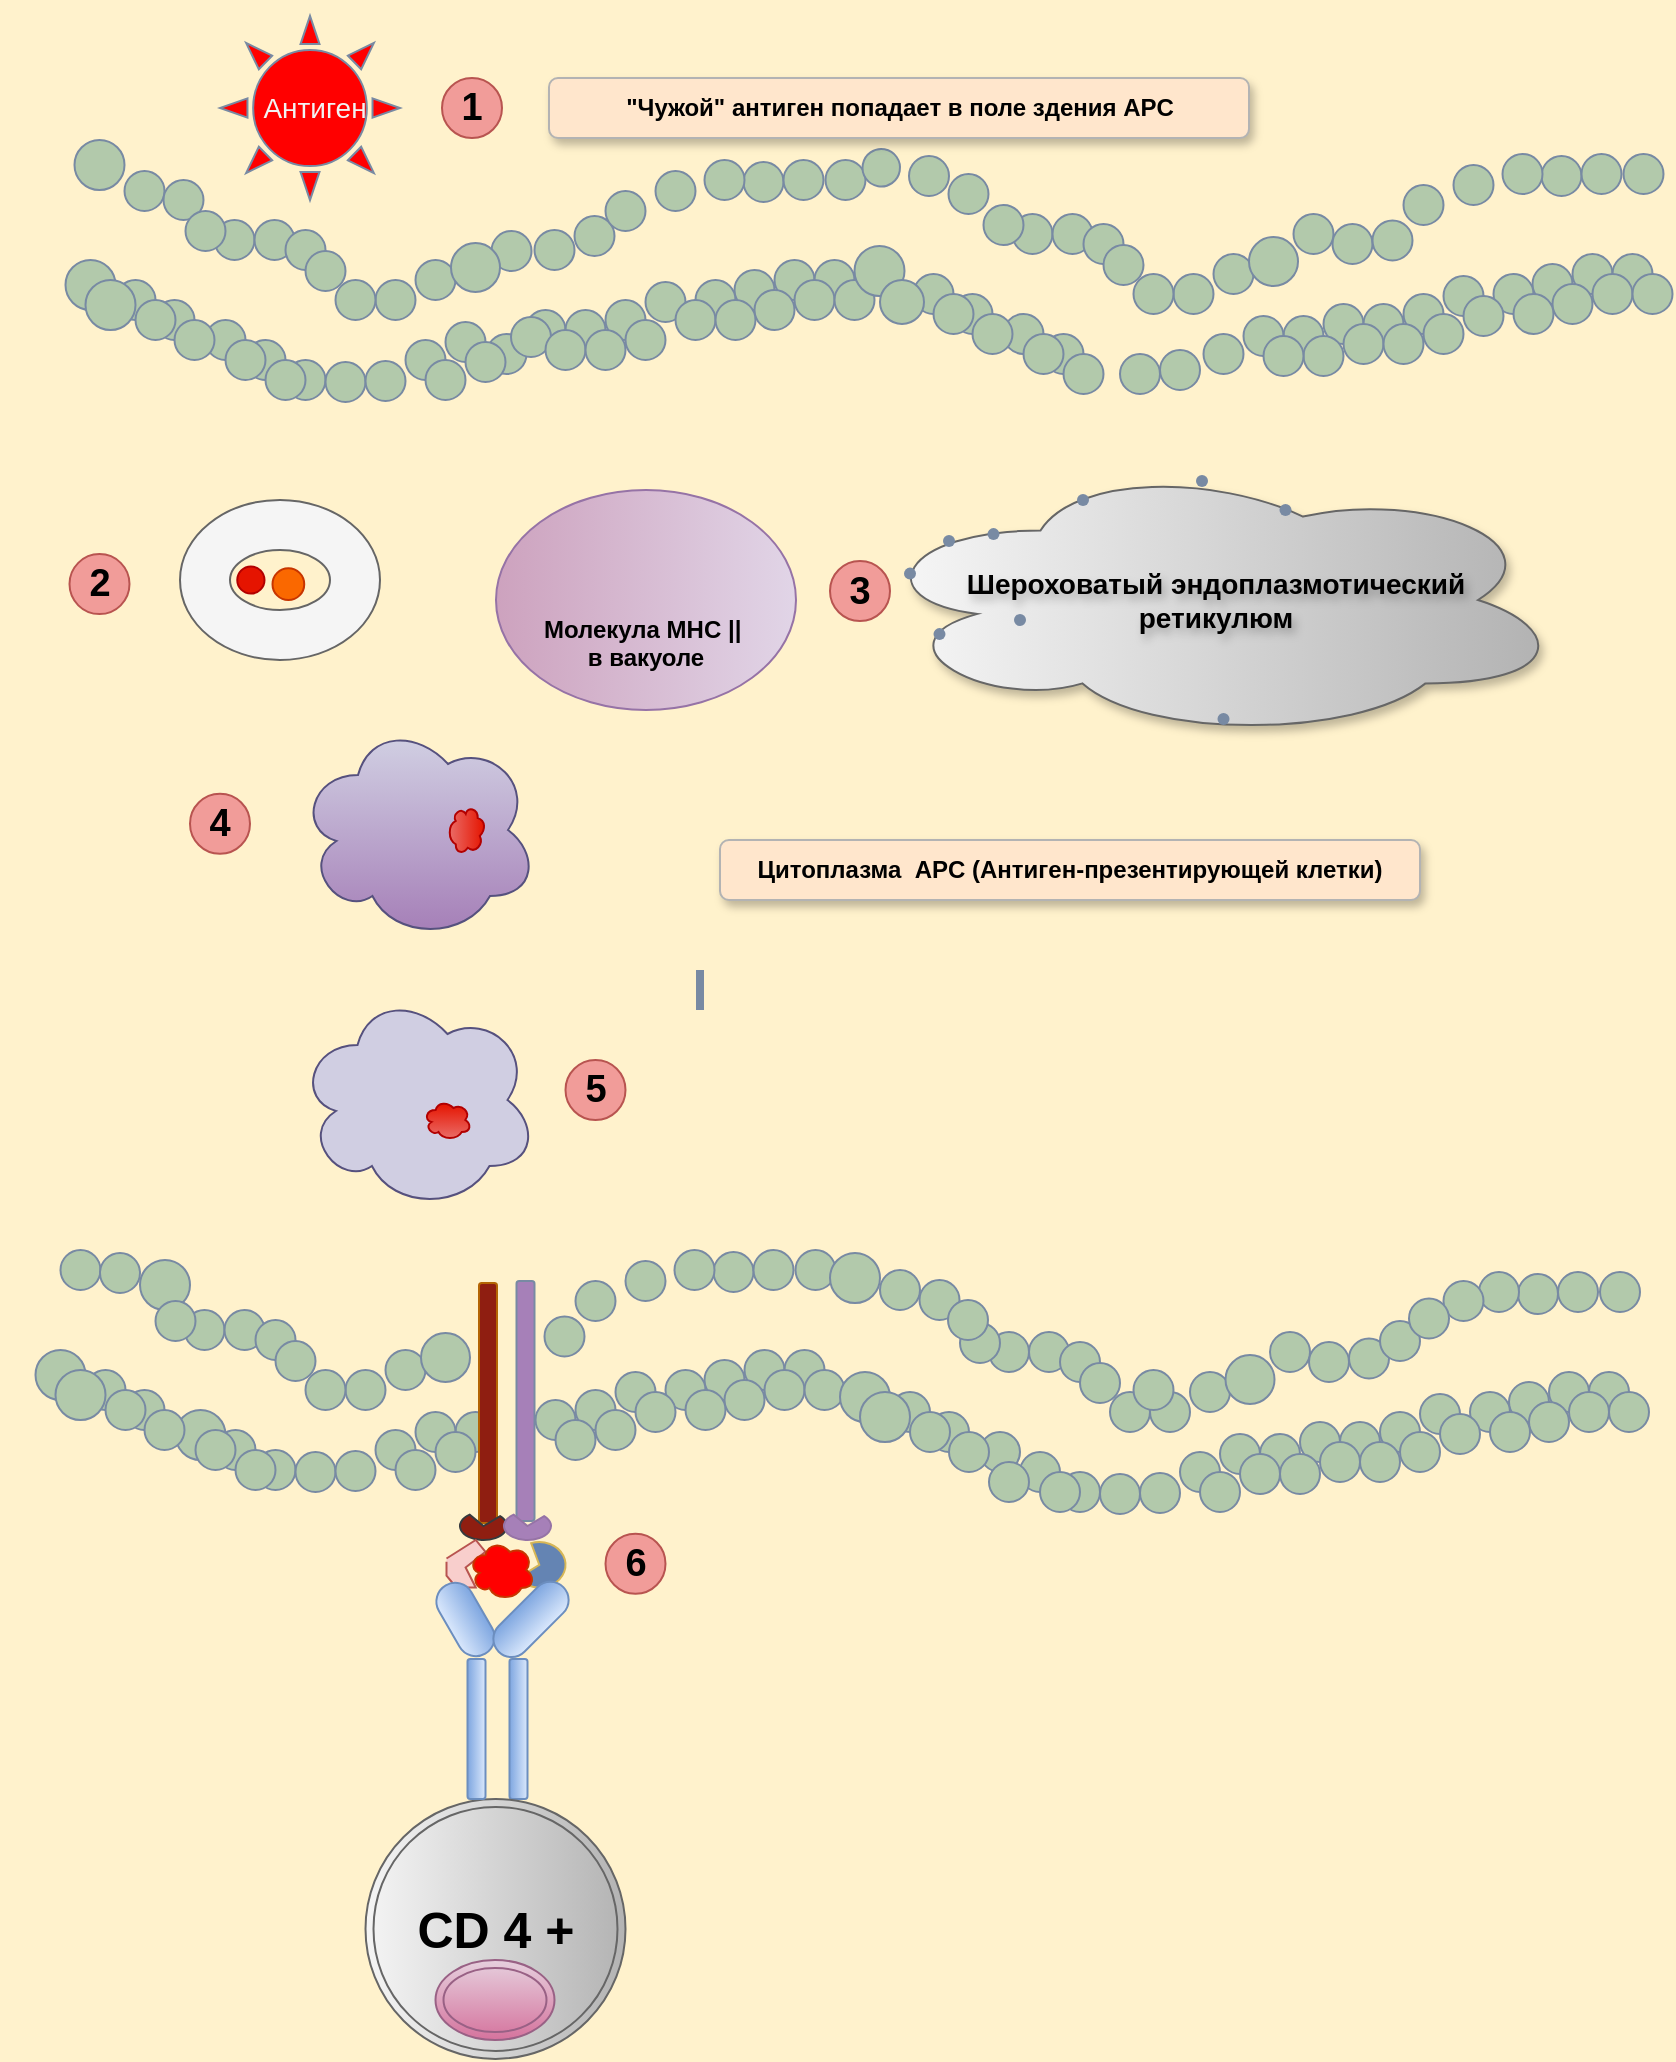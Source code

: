 <mxfile version="24.4.4" type="github">
  <diagram name="Page-1" id="I0w_Y1SDjQplal9jRkme">
    <mxGraphModel dx="1060" dy="614" grid="1" gridSize="10" guides="1" tooltips="1" connect="1" arrows="1" fold="1" page="1" pageScale="1" pageWidth="850" pageHeight="1100" background="#FFF2CC" math="0" shadow="0">
      <root>
        <mxCell id="0" />
        <mxCell id="1" parent="0" />
        <mxCell id="4T7Pvb7bkrj_Sx7_u97C-60" value="" style="shape=image;html=1;verticalAlign=top;verticalLabelPosition=bottom;labelBackgroundColor=none;imageAspect=0;aspect=fixed;image=https://cdn2.iconfinder.com/data/icons/css-vol-3/24/shape-zigzag-128.png;direction=north;fillColor=#B2C9AB;strokeColor=#788AA3;fontColor=#46495D;" vertex="1" parent="1">
          <mxGeometry x="47.25" y="95" width="20" height="20" as="geometry" />
        </mxCell>
        <mxCell id="4T7Pvb7bkrj_Sx7_u97C-64" value="" style="ellipse;whiteSpace=wrap;html=1;aspect=fixed;fillColor=#B2C9AB;strokeColor=#788AA3;labelBackgroundColor=none;fontColor=#46495D;" vertex="1" parent="1">
          <mxGeometry x="37.25" y="70" width="25" height="25" as="geometry" />
        </mxCell>
        <mxCell id="4T7Pvb7bkrj_Sx7_u97C-87" value="" style="shape=image;html=1;verticalAlign=top;verticalLabelPosition=bottom;labelBackgroundColor=none;imageAspect=0;aspect=fixed;image=https://cdn2.iconfinder.com/data/icons/css-vol-3/24/shape-zigzag-128.png;direction=north;fillColor=#B2C9AB;strokeColor=#788AA3;fontColor=#46495D;" vertex="1" parent="1">
          <mxGeometry x="NaN" y="NaN" height="NaN" as="geometry" />
        </mxCell>
        <mxCell id="4T7Pvb7bkrj_Sx7_u97C-98" value="" style="shape=image;html=1;verticalAlign=top;verticalLabelPosition=bottom;labelBackgroundColor=none;imageAspect=0;aspect=fixed;image=https://cdn2.iconfinder.com/data/icons/css-vol-3/24/shape-zigzag-128.png;direction=south;imageBackground=none;fillColor=#B2C9AB;strokeColor=#788AA3;fontColor=#46495D;" vertex="1" parent="1">
          <mxGeometry x="37.25" y="95" width="20" height="20" as="geometry" />
        </mxCell>
        <mxCell id="4T7Pvb7bkrj_Sx7_u97C-101" value="" style="ellipse;whiteSpace=wrap;html=1;aspect=fixed;fillColor=#B2C9AB;strokeColor=#788AA3;labelBackgroundColor=none;fontColor=#46495D;" vertex="1" parent="1">
          <mxGeometry x="107.25" y="110" width="20" height="20" as="geometry" />
        </mxCell>
        <mxCell id="4T7Pvb7bkrj_Sx7_u97C-102" value="" style="ellipse;whiteSpace=wrap;html=1;aspect=fixed;fillColor=#B2C9AB;strokeColor=#788AA3;labelBackgroundColor=none;fontColor=#46495D;" vertex="1" parent="1">
          <mxGeometry x="127.25" y="110" width="20" height="20" as="geometry" />
        </mxCell>
        <mxCell id="4T7Pvb7bkrj_Sx7_u97C-103" value="" style="ellipse;whiteSpace=wrap;html=1;aspect=fixed;fillColor=#B2C9AB;strokeColor=#788AA3;labelBackgroundColor=none;fontColor=#46495D;" vertex="1" parent="1">
          <mxGeometry x="142.75" y="115" width="20" height="20" as="geometry" />
        </mxCell>
        <mxCell id="4T7Pvb7bkrj_Sx7_u97C-104" value="" style="ellipse;whiteSpace=wrap;html=1;aspect=fixed;fillColor=#B2C9AB;strokeColor=#788AA3;labelBackgroundColor=none;fontColor=#46495D;" vertex="1" parent="1">
          <mxGeometry x="207.75" y="130" width="20" height="20" as="geometry" />
        </mxCell>
        <mxCell id="4T7Pvb7bkrj_Sx7_u97C-105" value="" style="ellipse;whiteSpace=wrap;html=1;aspect=fixed;fillColor=#B2C9AB;strokeColor=#788AA3;labelBackgroundColor=none;fontColor=#46495D;" vertex="1" parent="1">
          <mxGeometry x="245.75" y="115.5" width="20" height="20" as="geometry" />
        </mxCell>
        <mxCell id="4T7Pvb7bkrj_Sx7_u97C-106" value="" style="ellipse;whiteSpace=wrap;html=1;aspect=fixed;fillColor=#B2C9AB;strokeColor=#788AA3;labelBackgroundColor=none;fontColor=#46495D;" vertex="1" parent="1">
          <mxGeometry x="225.5" y="121.5" width="24.5" height="24.5" as="geometry" />
        </mxCell>
        <mxCell id="4T7Pvb7bkrj_Sx7_u97C-107" value="" style="ellipse;whiteSpace=wrap;html=1;aspect=fixed;fillColor=#B2C9AB;fontColor=#46495D;strokeColor=#788AA3;labelBackgroundColor=none;" vertex="1" parent="1">
          <mxGeometry x="267.25" y="115" width="20" height="20" as="geometry" />
        </mxCell>
        <mxCell id="4T7Pvb7bkrj_Sx7_u97C-108" value="" style="ellipse;whiteSpace=wrap;html=1;aspect=fixed;fillColor=#B2C9AB;strokeColor=#788AA3;labelBackgroundColor=none;fontColor=#46495D;" vertex="1" parent="1">
          <mxGeometry x="287.25" y="108" width="20" height="20" as="geometry" />
        </mxCell>
        <mxCell id="4T7Pvb7bkrj_Sx7_u97C-109" value="" style="ellipse;whiteSpace=wrap;html=1;aspect=fixed;fillColor=#B2C9AB;strokeColor=#788AA3;labelBackgroundColor=none;fontColor=#46495D;" vertex="1" parent="1">
          <mxGeometry x="302.75" y="95.5" width="20" height="20" as="geometry" />
        </mxCell>
        <mxCell id="4T7Pvb7bkrj_Sx7_u97C-110" value="" style="ellipse;whiteSpace=wrap;html=1;aspect=fixed;fillColor=#B2C9AB;strokeColor=#788AA3;labelBackgroundColor=none;fontColor=#46495D;" vertex="1" parent="1">
          <mxGeometry x="371.75" y="81" width="20" height="20" as="geometry" />
        </mxCell>
        <mxCell id="4T7Pvb7bkrj_Sx7_u97C-111" value="" style="ellipse;whiteSpace=wrap;html=1;aspect=fixed;fillColor=#B2C9AB;strokeColor=#788AA3;labelBackgroundColor=none;fontColor=#46495D;" vertex="1" parent="1">
          <mxGeometry x="327.75" y="85.5" width="20" height="20" as="geometry" />
        </mxCell>
        <mxCell id="4T7Pvb7bkrj_Sx7_u97C-112" value="" style="ellipse;whiteSpace=wrap;html=1;aspect=fixed;fillColor=#B2C9AB;strokeColor=#788AA3;labelBackgroundColor=none;fontColor=#46495D;" vertex="1" parent="1">
          <mxGeometry x="352.25" y="80" width="20" height="20" as="geometry" />
        </mxCell>
        <mxCell id="4T7Pvb7bkrj_Sx7_u97C-113" value="" style="ellipse;whiteSpace=wrap;html=1;aspect=fixed;fillColor=#B2C9AB;strokeColor=#788AA3;labelBackgroundColor=none;fontColor=#46495D;" vertex="1" parent="1">
          <mxGeometry x="391.75" y="80" width="20" height="20" as="geometry" />
        </mxCell>
        <mxCell id="4T7Pvb7bkrj_Sx7_u97C-114" value="" style="ellipse;whiteSpace=wrap;html=1;aspect=fixed;fillColor=#B2C9AB;strokeColor=#788AA3;labelBackgroundColor=none;fontColor=#46495D;" vertex="1" parent="1">
          <mxGeometry x="412.75" y="80" width="20" height="20" as="geometry" />
        </mxCell>
        <mxCell id="4T7Pvb7bkrj_Sx7_u97C-117" value="" style="shape=image;html=1;verticalAlign=top;verticalLabelPosition=bottom;labelBackgroundColor=none;imageAspect=0;aspect=fixed;image=https://cdn2.iconfinder.com/data/icons/css-vol-3/24/shape-zigzag-128.png;direction=north;fillColor=#B2C9AB;strokeColor=#788AA3;fontColor=#46495D;" vertex="1" parent="1">
          <mxGeometry x="126.25" y="130" width="20" height="20" as="geometry" />
        </mxCell>
        <mxCell id="4T7Pvb7bkrj_Sx7_u97C-118" value="" style="shape=image;html=1;verticalAlign=top;verticalLabelPosition=bottom;labelBackgroundColor=none;imageAspect=0;aspect=fixed;image=https://cdn2.iconfinder.com/data/icons/css-vol-3/24/shape-zigzag-128.png;direction=north;fillColor=#B2C9AB;strokeColor=#788AA3;fontColor=#46495D;" vertex="1" parent="1">
          <mxGeometry x="141.75" y="135" width="20" height="20" as="geometry" />
        </mxCell>
        <mxCell id="4T7Pvb7bkrj_Sx7_u97C-119" value="" style="shape=image;html=1;verticalAlign=top;verticalLabelPosition=bottom;labelBackgroundColor=none;imageAspect=0;aspect=fixed;image=https://cdn2.iconfinder.com/data/icons/css-vol-3/24/shape-zigzag-128.png;direction=north;fillColor=#B2C9AB;strokeColor=#788AA3;fontColor=#46495D;" vertex="1" parent="1">
          <mxGeometry x="122.75" y="130" width="19" height="19" as="geometry" />
        </mxCell>
        <mxCell id="4T7Pvb7bkrj_Sx7_u97C-120" value="" style="shape=image;html=1;verticalAlign=top;verticalLabelPosition=bottom;labelBackgroundColor=none;imageAspect=0;aspect=fixed;image=https://cdn2.iconfinder.com/data/icons/css-vol-3/24/shape-zigzag-128.png;direction=north;fillColor=#B2C9AB;strokeColor=#788AA3;fontColor=#46495D;" vertex="1" parent="1">
          <mxGeometry x="137.25" y="135" width="20" height="20" as="geometry" />
        </mxCell>
        <mxCell id="4T7Pvb7bkrj_Sx7_u97C-123" value="" style="shape=image;html=1;verticalAlign=top;verticalLabelPosition=bottom;labelBackgroundColor=none;imageAspect=0;aspect=fixed;image=https://cdn2.iconfinder.com/data/icons/css-vol-3/24/shape-zigzag-128.png;direction=north;fillColor=#B2C9AB;strokeColor=#788AA3;fontColor=#46495D;" vertex="1" parent="1">
          <mxGeometry x="162.75" y="135" width="20" height="20" as="geometry" />
        </mxCell>
        <mxCell id="4T7Pvb7bkrj_Sx7_u97C-126" value="" style="shape=image;html=1;verticalAlign=top;verticalLabelPosition=bottom;labelBackgroundColor=none;imageAspect=0;aspect=fixed;image=https://cdn2.iconfinder.com/data/icons/css-vol-3/24/shape-zigzag-128.png;direction=north;fillColor=#B2C9AB;strokeColor=#788AA3;fontColor=#46495D;" vertex="1" parent="1">
          <mxGeometry x="57.25" y="100" width="20" height="20" as="geometry" />
        </mxCell>
        <mxCell id="4T7Pvb7bkrj_Sx7_u97C-134" value="" style="ellipse;whiteSpace=wrap;html=1;aspect=fixed;direction=south;fillColor=#B2C9AB;strokeColor=#788AA3;labelBackgroundColor=none;fontColor=#46495D;" vertex="1" parent="1">
          <mxGeometry x="62.25" y="85.5" width="20" height="20" as="geometry" />
        </mxCell>
        <mxCell id="4T7Pvb7bkrj_Sx7_u97C-135" value="" style="shape=image;html=1;verticalAlign=top;verticalLabelPosition=bottom;labelBackgroundColor=none;imageAspect=0;aspect=fixed;image=https://cdn2.iconfinder.com/data/icons/css-vol-3/24/shape-zigzag-128.png;direction=north;fillColor=#B2C9AB;strokeColor=#788AA3;fontColor=#46495D;" vertex="1" parent="1">
          <mxGeometry x="77.25" y="100" width="20" height="20" as="geometry" />
        </mxCell>
        <mxCell id="4T7Pvb7bkrj_Sx7_u97C-136" value="" style="shape=image;html=1;verticalAlign=top;verticalLabelPosition=bottom;labelBackgroundColor=none;imageAspect=0;aspect=fixed;image=https://cdn2.iconfinder.com/data/icons/css-vol-3/24/shape-zigzag-128.png;direction=north;fillColor=#B2C9AB;strokeColor=#788AA3;fontColor=#46495D;" vertex="1" parent="1">
          <mxGeometry x="62.75" y="106" width="20" height="20" as="geometry" />
        </mxCell>
        <mxCell id="4T7Pvb7bkrj_Sx7_u97C-137" value="" style="ellipse;whiteSpace=wrap;html=1;aspect=fixed;fillColor=#B2C9AB;strokeColor=#788AA3;labelBackgroundColor=none;fontColor=#46495D;" vertex="1" parent="1">
          <mxGeometry x="81.75" y="90" width="20" height="20" as="geometry" />
        </mxCell>
        <mxCell id="4T7Pvb7bkrj_Sx7_u97C-138" value="" style="shape=image;html=1;verticalAlign=top;verticalLabelPosition=bottom;labelBackgroundColor=none;imageAspect=0;aspect=fixed;image=https://cdn2.iconfinder.com/data/icons/css-vol-3/24/shape-zigzag-128.png;direction=north;fillColor=#B2C9AB;strokeColor=#788AA3;fontColor=#46495D;" vertex="1" parent="1">
          <mxGeometry x="82.75" y="111" width="20" height="20" as="geometry" />
        </mxCell>
        <mxCell id="4T7Pvb7bkrj_Sx7_u97C-139" value="" style="shape=image;html=1;verticalAlign=top;verticalLabelPosition=bottom;labelBackgroundColor=none;imageAspect=0;aspect=fixed;image=https://cdn2.iconfinder.com/data/icons/css-vol-3/24/shape-zigzag-128.png;direction=north;fillColor=#B2C9AB;strokeColor=#788AA3;fontColor=#46495D;" vertex="1" parent="1">
          <mxGeometry x="77.75" y="115" width="15" height="15" as="geometry" />
        </mxCell>
        <mxCell id="4T7Pvb7bkrj_Sx7_u97C-145" value="" style="ellipse;whiteSpace=wrap;html=1;aspect=fixed;fillColor=#B2C9AB;strokeColor=#788AA3;labelBackgroundColor=none;fontColor=#46495D;" vertex="1" parent="1">
          <mxGeometry x="152.75" y="125.5" width="20" height="20" as="geometry" />
        </mxCell>
        <mxCell id="4T7Pvb7bkrj_Sx7_u97C-156" value="" style="shape=image;html=1;verticalAlign=top;verticalLabelPosition=bottom;labelBackgroundColor=none;imageAspect=0;aspect=fixed;image=https://cdn2.iconfinder.com/data/icons/css-vol-3/24/shape-zigzag-128.png;direction=south;fillColor=#B2C9AB;strokeColor=#788AA3;fontColor=#46495D;" vertex="1" parent="1">
          <mxGeometry x="227.75" y="145" width="20" height="20" as="geometry" />
        </mxCell>
        <mxCell id="4T7Pvb7bkrj_Sx7_u97C-159" value="" style="shape=image;html=1;verticalAlign=top;verticalLabelPosition=bottom;labelBackgroundColor=none;imageAspect=0;aspect=fixed;image=https://cdn2.iconfinder.com/data/icons/css-vol-3/24/shape-zigzag-128.png;direction=south;fillColor=#B2C9AB;strokeColor=#788AA3;fontColor=#46495D;" vertex="1" parent="1">
          <mxGeometry x="257.75" y="122.5" width="20" height="20" as="geometry" />
        </mxCell>
        <mxCell id="4T7Pvb7bkrj_Sx7_u97C-160" value="" style="shape=image;html=1;verticalAlign=top;verticalLabelPosition=bottom;labelBackgroundColor=none;imageAspect=0;aspect=fixed;image=https://cdn2.iconfinder.com/data/icons/css-vol-3/24/shape-zigzag-128.png;direction=south;fillColor=#B2C9AB;strokeColor=#788AA3;fontColor=#46495D;" vertex="1" parent="1">
          <mxGeometry x="247.75" y="126" width="20" height="20" as="geometry" />
        </mxCell>
        <mxCell id="4T7Pvb7bkrj_Sx7_u97C-166" value="" style="shape=image;html=1;verticalAlign=top;verticalLabelPosition=bottom;labelBackgroundColor=none;imageAspect=0;aspect=fixed;image=https://cdn2.iconfinder.com/data/icons/css-vol-3/24/shape-zigzag-128.png;direction=south;fillColor=#B2C9AB;strokeColor=#788AA3;fontColor=#46495D;" vertex="1" parent="1">
          <mxGeometry x="302.75" y="113.25" width="20" height="20" as="geometry" />
        </mxCell>
        <mxCell id="4T7Pvb7bkrj_Sx7_u97C-167" value="" style="shape=image;html=1;verticalAlign=top;verticalLabelPosition=bottom;labelBackgroundColor=none;imageAspect=0;aspect=fixed;image=https://cdn2.iconfinder.com/data/icons/css-vol-3/24/shape-zigzag-128.png;direction=south;fillColor=#B2C9AB;strokeColor=#788AA3;fontColor=#46495D;" vertex="1" parent="1">
          <mxGeometry x="317.25" y="101" width="20" height="20" as="geometry" />
        </mxCell>
        <mxCell id="4T7Pvb7bkrj_Sx7_u97C-168" value="" style="shape=image;html=1;verticalAlign=top;verticalLabelPosition=bottom;labelBackgroundColor=none;imageAspect=0;aspect=fixed;image=https://cdn2.iconfinder.com/data/icons/css-vol-3/24/shape-zigzag-128.png;direction=south;fillColor=#B2C9AB;strokeColor=#788AA3;fontColor=#46495D;" vertex="1" parent="1">
          <mxGeometry x="327.75" y="105" width="20" height="20" as="geometry" />
        </mxCell>
        <mxCell id="4T7Pvb7bkrj_Sx7_u97C-170" value="" style="shape=image;html=1;verticalAlign=top;verticalLabelPosition=bottom;labelBackgroundColor=none;imageAspect=0;aspect=fixed;image=https://cdn2.iconfinder.com/data/icons/css-vol-3/24/shape-zigzag-128.png;direction=south;fillColor=#B2C9AB;strokeColor=#788AA3;fontColor=#46495D;" vertex="1" parent="1">
          <mxGeometry x="372.75" y="100" width="20" height="20" as="geometry" />
        </mxCell>
        <mxCell id="4T7Pvb7bkrj_Sx7_u97C-171" value="" style="shape=image;html=1;verticalAlign=top;verticalLabelPosition=bottom;labelBackgroundColor=none;imageAspect=0;aspect=fixed;image=https://cdn2.iconfinder.com/data/icons/css-vol-3/24/shape-zigzag-128.png;direction=south;fillColor=#B2C9AB;strokeColor=#788AA3;fontColor=#46495D;" vertex="1" parent="1">
          <mxGeometry x="347.25" y="100" width="20" height="20" as="geometry" />
        </mxCell>
        <mxCell id="4T7Pvb7bkrj_Sx7_u97C-172" value="" style="shape=image;html=1;verticalAlign=top;verticalLabelPosition=bottom;labelBackgroundColor=none;imageAspect=0;aspect=fixed;image=https://cdn2.iconfinder.com/data/icons/css-vol-3/24/shape-zigzag-128.png;direction=south;fillColor=#B2C9AB;strokeColor=#788AA3;fontColor=#46495D;" vertex="1" parent="1">
          <mxGeometry x="342.75" y="115.5" width="14.5" height="14.5" as="geometry" />
        </mxCell>
        <mxCell id="4T7Pvb7bkrj_Sx7_u97C-175" value="" style="edgeStyle=none;rounded=0;orthogonalLoop=1;jettySize=auto;html=1;labelBackgroundColor=none;strokeColor=#788AA3;fontColor=default;" edge="1" parent="1" source="4T7Pvb7bkrj_Sx7_u97C-173" target="4T7Pvb7bkrj_Sx7_u97C-174">
          <mxGeometry relative="1" as="geometry" />
        </mxCell>
        <mxCell id="4T7Pvb7bkrj_Sx7_u97C-173" value="" style="shape=image;html=1;verticalAlign=top;verticalLabelPosition=bottom;labelBackgroundColor=none;imageAspect=0;aspect=fixed;image=https://cdn2.iconfinder.com/data/icons/css-vol-3/24/shape-zigzag-128.png;direction=south;fillColor=#B2C9AB;strokeColor=#788AA3;fontColor=#46495D;" vertex="1" parent="1">
          <mxGeometry x="352.25" y="100" width="20" height="20" as="geometry" />
        </mxCell>
        <mxCell id="4T7Pvb7bkrj_Sx7_u97C-174" value="" style="shape=image;html=1;verticalAlign=top;verticalLabelPosition=bottom;labelBackgroundColor=none;imageAspect=0;aspect=fixed;image=https://cdn2.iconfinder.com/data/icons/css-vol-3/24/shape-zigzag-128.png;direction=south;fillColor=#B2C9AB;strokeColor=#788AA3;fontColor=#46495D;" vertex="1" parent="1">
          <mxGeometry x="352.25" y="100" width="20" height="20" as="geometry" />
        </mxCell>
        <mxCell id="4T7Pvb7bkrj_Sx7_u97C-177" value="" style="shape=image;html=1;verticalAlign=top;verticalLabelPosition=bottom;labelBackgroundColor=none;imageAspect=0;aspect=fixed;image=https://cdn2.iconfinder.com/data/icons/css-vol-3/24/shape-zigzag-128.png;direction=south;fillColor=#B2C9AB;strokeColor=#788AA3;fontColor=#46495D;" vertex="1" parent="1">
          <mxGeometry x="367.25" y="100" width="20" height="20" as="geometry" />
        </mxCell>
        <mxCell id="4T7Pvb7bkrj_Sx7_u97C-179" value="" style="shape=image;html=1;verticalAlign=top;verticalLabelPosition=bottom;labelBackgroundColor=none;imageAspect=0;aspect=fixed;image=https://cdn2.iconfinder.com/data/icons/css-vol-3/24/shape-zigzag-128.png;direction=south;fillColor=#B2C9AB;strokeColor=#788AA3;fontColor=#46495D;" vertex="1" parent="1">
          <mxGeometry x="392.75" y="100" width="20" height="20" as="geometry" />
        </mxCell>
        <mxCell id="4T7Pvb7bkrj_Sx7_u97C-182" value="" style="shape=image;html=1;verticalAlign=top;verticalLabelPosition=bottom;labelBackgroundColor=none;imageAspect=0;aspect=fixed;image=https://cdn2.iconfinder.com/data/icons/css-vol-3/24/shape-zigzag-128.png;direction=south;fillColor=#B2C9AB;strokeColor=#788AA3;fontColor=#46495D;" vertex="1" parent="1">
          <mxGeometry x="397.25" y="100" width="20" height="20" as="geometry" />
        </mxCell>
        <mxCell id="4T7Pvb7bkrj_Sx7_u97C-183" value="" style="shape=image;html=1;verticalAlign=top;verticalLabelPosition=bottom;labelBackgroundColor=none;imageAspect=0;aspect=fixed;image=https://cdn2.iconfinder.com/data/icons/css-vol-3/24/shape-zigzag-128.png;direction=south;fillColor=#B2C9AB;strokeColor=#788AA3;fontColor=#46495D;" vertex="1" parent="1">
          <mxGeometry x="411.75" y="100" width="20" height="20" as="geometry" />
        </mxCell>
        <mxCell id="4T7Pvb7bkrj_Sx7_u97C-194" value="" style="shape=image;html=1;verticalAlign=top;verticalLabelPosition=bottom;labelBackgroundColor=none;imageAspect=0;aspect=fixed;image=https://cdn2.iconfinder.com/data/icons/css-vol-3/24/shape-zigzag-128.png;direction=north;fillColor=#B2C9AB;strokeColor=#788AA3;fontColor=#46495D;" vertex="1" parent="1">
          <mxGeometry x="417.25" y="100" width="20" height="20" as="geometry" />
        </mxCell>
        <mxCell id="4T7Pvb7bkrj_Sx7_u97C-195" value="" style="shape=image;html=1;verticalAlign=top;verticalLabelPosition=bottom;labelBackgroundColor=none;imageAspect=0;aspect=fixed;image=https://cdn2.iconfinder.com/data/icons/css-vol-3/24/shape-zigzag-128.png;direction=north;fillColor=#B2C9AB;strokeColor=#788AA3;fontColor=#46495D;" vertex="1" parent="1">
          <mxGeometry x="312.75" y="115.5" width="20" height="20" as="geometry" />
        </mxCell>
        <mxCell id="4T7Pvb7bkrj_Sx7_u97C-196" style="edgeStyle=none;rounded=0;orthogonalLoop=1;jettySize=auto;html=1;exitX=0;exitY=0.5;exitDx=0;exitDy=0;labelBackgroundColor=none;strokeColor=#788AA3;fontColor=default;" edge="1" parent="1">
          <mxGeometry relative="1" as="geometry">
            <mxPoint x="259.75" y="153.5" as="sourcePoint" />
            <mxPoint x="259.75" y="153.5" as="targetPoint" />
          </mxGeometry>
        </mxCell>
        <mxCell id="4T7Pvb7bkrj_Sx7_u97C-198" value="" style="shape=image;html=1;verticalAlign=top;verticalLabelPosition=bottom;labelBackgroundColor=none;imageAspect=0;aspect=fixed;image=https://cdn2.iconfinder.com/data/icons/css-vol-3/24/shape-zigzag-128.png;direction=south;fillColor=#B2C9AB;strokeColor=#788AA3;fontColor=#46495D;" vertex="1" parent="1">
          <mxGeometry x="152.75" y="142.5" width="20" height="20" as="geometry" />
        </mxCell>
        <mxCell id="4T7Pvb7bkrj_Sx7_u97C-380" value="" style="shape=image;html=1;verticalAlign=top;verticalLabelPosition=bottom;labelBackgroundColor=none;imageAspect=0;aspect=fixed;image=https://cdn2.iconfinder.com/data/icons/css-vol-3/24/shape-zigzag-128.png;direction=north;fillColor=#B2C9AB;strokeColor=#788AA3;fontColor=#46495D;" vertex="1" parent="1">
          <mxGeometry x="42.75" y="110" width="20" height="20" as="geometry" />
        </mxCell>
        <mxCell id="4T7Pvb7bkrj_Sx7_u97C-381" value="" style="ellipse;whiteSpace=wrap;html=1;aspect=fixed;fillColor=#B2C9AB;strokeColor=#788AA3;labelBackgroundColor=none;fontColor=#46495D;" vertex="1" parent="1">
          <mxGeometry x="32.75" y="130" width="25" height="25" as="geometry" />
        </mxCell>
        <mxCell id="4T7Pvb7bkrj_Sx7_u97C-382" value="" style="shape=image;html=1;verticalAlign=top;verticalLabelPosition=bottom;labelBackgroundColor=none;imageAspect=0;aspect=fixed;image=https://cdn2.iconfinder.com/data/icons/css-vol-3/24/shape-zigzag-128.png;direction=south;fillColor=#B2C9AB;strokeColor=#788AA3;fontColor=#46495D;" vertex="1" parent="1">
          <mxGeometry x="37.25" y="115" width="20" height="20" as="geometry" />
        </mxCell>
        <mxCell id="4T7Pvb7bkrj_Sx7_u97C-383" value="" style="shape=image;html=1;verticalAlign=top;verticalLabelPosition=bottom;labelBackgroundColor=none;imageAspect=0;aspect=fixed;image=https://cdn2.iconfinder.com/data/icons/css-vol-3/24/shape-zigzag-128.png;direction=south;fillColor=#B2C9AB;strokeColor=#788AA3;fontColor=#46495D;" vertex="1" parent="1">
          <mxGeometry x="107.25" y="142" width="19" height="19" as="geometry" />
        </mxCell>
        <mxCell id="4T7Pvb7bkrj_Sx7_u97C-384" value="" style="ellipse;whiteSpace=wrap;html=1;aspect=fixed;labelBackgroundColor=none;fillColor=#B2C9AB;strokeColor=#788AA3;fontColor=#46495D;" vertex="1" parent="1">
          <mxGeometry x="102.75" y="160" width="20" height="20" as="geometry" />
        </mxCell>
        <mxCell id="4T7Pvb7bkrj_Sx7_u97C-385" value="" style="ellipse;whiteSpace=wrap;html=1;aspect=fixed;labelBackgroundColor=none;fillColor=#B2C9AB;strokeColor=#788AA3;fontColor=#46495D;" vertex="1" parent="1">
          <mxGeometry x="122.75" y="170" width="20" height="20" as="geometry" />
        </mxCell>
        <mxCell id="4T7Pvb7bkrj_Sx7_u97C-386" value="" style="ellipse;whiteSpace=wrap;html=1;aspect=fixed;fillColor=#B2C9AB;strokeColor=#788AA3;labelBackgroundColor=none;fontColor=#46495D;" vertex="1" parent="1">
          <mxGeometry x="142.75" y="180" width="20" height="20" as="geometry" />
        </mxCell>
        <mxCell id="4T7Pvb7bkrj_Sx7_u97C-387" value="" style="ellipse;whiteSpace=wrap;html=1;aspect=fixed;fillColor=#B2C9AB;strokeColor=#788AA3;labelBackgroundColor=none;fontColor=#46495D;" vertex="1" parent="1">
          <mxGeometry x="202.75" y="170" width="20" height="20" as="geometry" />
        </mxCell>
        <mxCell id="4T7Pvb7bkrj_Sx7_u97C-388" value="" style="ellipse;whiteSpace=wrap;html=1;aspect=fixed;fillColor=#B2C9AB;strokeColor=#788AA3;labelBackgroundColor=none;fontColor=#46495D;" vertex="1" parent="1">
          <mxGeometry x="243.25" y="167" width="20" height="20" as="geometry" />
        </mxCell>
        <mxCell id="4T7Pvb7bkrj_Sx7_u97C-389" value="" style="ellipse;whiteSpace=wrap;html=1;aspect=fixed;fillColor=#B2C9AB;strokeColor=#788AA3;labelBackgroundColor=none;fontColor=#46495D;" vertex="1" parent="1">
          <mxGeometry x="222.75" y="161" width="20" height="20" as="geometry" />
        </mxCell>
        <mxCell id="4T7Pvb7bkrj_Sx7_u97C-390" value="" style="ellipse;whiteSpace=wrap;html=1;aspect=fixed;labelBackgroundColor=none;fillColor=#B2C9AB;strokeColor=#788AA3;fontColor=#46495D;" vertex="1" parent="1">
          <mxGeometry x="262.75" y="155" width="20" height="20" as="geometry" />
        </mxCell>
        <mxCell id="4T7Pvb7bkrj_Sx7_u97C-391" value="" style="ellipse;whiteSpace=wrap;html=1;aspect=fixed;labelBackgroundColor=none;fillColor=#B2C9AB;strokeColor=#788AA3;fontColor=#46495D;" vertex="1" parent="1">
          <mxGeometry x="282.75" y="155" width="20" height="20" as="geometry" />
        </mxCell>
        <mxCell id="4T7Pvb7bkrj_Sx7_u97C-392" value="" style="ellipse;whiteSpace=wrap;html=1;aspect=fixed;labelBackgroundColor=none;fillColor=#B2C9AB;strokeColor=#788AA3;fontColor=#46495D;" vertex="1" parent="1">
          <mxGeometry x="302.75" y="150" width="20" height="20" as="geometry" />
        </mxCell>
        <mxCell id="4T7Pvb7bkrj_Sx7_u97C-393" value="" style="ellipse;whiteSpace=wrap;html=1;aspect=fixed;labelBackgroundColor=none;fillColor=#B2C9AB;strokeColor=#788AA3;fontColor=#46495D;" vertex="1" parent="1">
          <mxGeometry x="367.25" y="135" width="20" height="20" as="geometry" />
        </mxCell>
        <mxCell id="4T7Pvb7bkrj_Sx7_u97C-394" value="" style="ellipse;whiteSpace=wrap;html=1;aspect=fixed;fillColor=#B2C9AB;strokeColor=#788AA3;labelBackgroundColor=none;fontColor=#46495D;" vertex="1" parent="1">
          <mxGeometry x="322.75" y="141" width="20" height="20" as="geometry" />
        </mxCell>
        <mxCell id="4T7Pvb7bkrj_Sx7_u97C-395" value="" style="ellipse;whiteSpace=wrap;html=1;aspect=fixed;labelBackgroundColor=none;fillColor=#B2C9AB;strokeColor=#788AA3;fontColor=#46495D;" vertex="1" parent="1">
          <mxGeometry x="347.75" y="140" width="20" height="20" as="geometry" />
        </mxCell>
        <mxCell id="4T7Pvb7bkrj_Sx7_u97C-396" value="" style="ellipse;whiteSpace=wrap;html=1;aspect=fixed;labelBackgroundColor=none;fillColor=#B2C9AB;strokeColor=#788AA3;fontColor=#46495D;" vertex="1" parent="1">
          <mxGeometry x="387.25" y="130" width="20" height="20" as="geometry" />
        </mxCell>
        <mxCell id="4T7Pvb7bkrj_Sx7_u97C-397" value="" style="ellipse;whiteSpace=wrap;html=1;aspect=fixed;labelBackgroundColor=none;fillColor=#B2C9AB;strokeColor=#788AA3;fontColor=#46495D;" vertex="1" parent="1">
          <mxGeometry x="407.25" y="130" width="20" height="20" as="geometry" />
        </mxCell>
        <mxCell id="4T7Pvb7bkrj_Sx7_u97C-398" value="" style="shape=image;html=1;verticalAlign=top;verticalLabelPosition=bottom;labelBackgroundColor=none;imageAspect=0;aspect=fixed;image=https://cdn2.iconfinder.com/data/icons/css-vol-3/24/shape-zigzag-128.png;direction=north;fillColor=#B2C9AB;strokeColor=#788AA3;fontColor=#46495D;" vertex="1" parent="1">
          <mxGeometry x="102.75" y="140" width="20" height="20" as="geometry" />
        </mxCell>
        <mxCell id="4T7Pvb7bkrj_Sx7_u97C-399" value="" style="shape=image;html=1;verticalAlign=top;verticalLabelPosition=bottom;labelBackgroundColor=none;imageAspect=0;aspect=fixed;image=https://cdn2.iconfinder.com/data/icons/css-vol-3/24/shape-zigzag-128.png;direction=north;fillColor=#B2C9AB;strokeColor=#788AA3;fontColor=#46495D;" vertex="1" parent="1">
          <mxGeometry x="126.25" y="150" width="20" height="20" as="geometry" />
        </mxCell>
        <mxCell id="4T7Pvb7bkrj_Sx7_u97C-400" value="" style="shape=image;html=1;verticalAlign=top;verticalLabelPosition=bottom;labelBackgroundColor=none;imageAspect=0;aspect=fixed;image=https://cdn2.iconfinder.com/data/icons/css-vol-3/24/shape-zigzag-128.png;direction=north;fillColor=#B2C9AB;strokeColor=#788AA3;fontColor=#46495D;" vertex="1" parent="1">
          <mxGeometry x="142.75" y="161" width="20" height="20" as="geometry" />
        </mxCell>
        <mxCell id="4T7Pvb7bkrj_Sx7_u97C-401" value="" style="shape=image;html=1;verticalAlign=top;verticalLabelPosition=bottom;labelBackgroundColor=none;imageAspect=0;aspect=fixed;image=https://cdn2.iconfinder.com/data/icons/css-vol-3/24/shape-zigzag-128.png;direction=north;fillColor=#B2C9AB;strokeColor=#788AA3;fontColor=#46495D;" vertex="1" parent="1">
          <mxGeometry x="122.75" y="150" width="20" height="20" as="geometry" />
        </mxCell>
        <mxCell id="4T7Pvb7bkrj_Sx7_u97C-402" value="" style="shape=image;html=1;verticalAlign=top;verticalLabelPosition=bottom;labelBackgroundColor=none;imageAspect=0;aspect=fixed;image=https://cdn2.iconfinder.com/data/icons/css-vol-3/24/shape-zigzag-128.png;direction=north;fillColor=#B2C9AB;strokeColor=#788AA3;fontColor=#46495D;" vertex="1" parent="1">
          <mxGeometry x="146.25" y="160" width="20" height="20" as="geometry" />
        </mxCell>
        <mxCell id="4T7Pvb7bkrj_Sx7_u97C-403" value="" style="shape=image;html=1;verticalAlign=top;verticalLabelPosition=bottom;labelBackgroundColor=none;imageAspect=0;aspect=fixed;image=https://cdn2.iconfinder.com/data/icons/css-vol-3/24/shape-zigzag-128.png;direction=north;fillColor=#B2C9AB;strokeColor=#788AA3;fontColor=#46495D;" vertex="1" parent="1">
          <mxGeometry x="166.25" y="160" width="20" height="20" as="geometry" />
        </mxCell>
        <mxCell id="4T7Pvb7bkrj_Sx7_u97C-404" value="" style="shape=image;html=1;verticalAlign=top;verticalLabelPosition=bottom;labelBackgroundColor=none;imageAspect=0;aspect=fixed;image=https://cdn2.iconfinder.com/data/icons/css-vol-3/24/shape-zigzag-128.png;direction=north;fillColor=#B2C9AB;strokeColor=#788AA3;fontColor=#46495D;" vertex="1" parent="1">
          <mxGeometry x="187.75" y="160" width="20" height="20" as="geometry" />
        </mxCell>
        <mxCell id="4T7Pvb7bkrj_Sx7_u97C-405" value="" style="shape=image;html=1;verticalAlign=top;verticalLabelPosition=bottom;labelBackgroundColor=none;imageAspect=0;aspect=fixed;image=https://cdn2.iconfinder.com/data/icons/css-vol-3/24/shape-zigzag-128.png;direction=south;fillColor=#B2C9AB;strokeColor=#788AA3;fontColor=#46495D;" vertex="1" parent="1">
          <mxGeometry x="181.75" y="160.5" width="21" height="21" as="geometry" />
        </mxCell>
        <mxCell id="4T7Pvb7bkrj_Sx7_u97C-406" value="" style="shape=image;html=1;verticalAlign=top;verticalLabelPosition=bottom;labelBackgroundColor=none;imageAspect=0;aspect=fixed;image=https://cdn2.iconfinder.com/data/icons/css-vol-3/24/shape-zigzag-128.png;direction=north;fillColor=#B2C9AB;strokeColor=#788AA3;fontColor=#46495D;" vertex="1" parent="1">
          <mxGeometry x="52.75" y="121" width="20" height="20" as="geometry" />
        </mxCell>
        <mxCell id="4T7Pvb7bkrj_Sx7_u97C-407" value="" style="ellipse;whiteSpace=wrap;html=1;aspect=fixed;labelBackgroundColor=none;fillColor=#B2C9AB;strokeColor=#788AA3;fontColor=#46495D;" vertex="1" parent="1">
          <mxGeometry x="57.75" y="140" width="20" height="20" as="geometry" />
        </mxCell>
        <mxCell id="4T7Pvb7bkrj_Sx7_u97C-408" value="" style="shape=image;html=1;verticalAlign=top;verticalLabelPosition=bottom;labelBackgroundColor=none;imageAspect=0;aspect=fixed;image=https://cdn2.iconfinder.com/data/icons/css-vol-3/24/shape-zigzag-128.png;direction=north;fillColor=#B2C9AB;strokeColor=#788AA3;fontColor=#46495D;" vertex="1" parent="1">
          <mxGeometry x="62.75" y="121" width="20" height="20" as="geometry" />
        </mxCell>
        <mxCell id="4T7Pvb7bkrj_Sx7_u97C-409" value="" style="ellipse;whiteSpace=wrap;html=1;aspect=fixed;labelBackgroundColor=none;fillColor=#B2C9AB;strokeColor=#788AA3;fontColor=#46495D;" vertex="1" parent="1">
          <mxGeometry x="77.25" y="150" width="20" height="20" as="geometry" />
        </mxCell>
        <mxCell id="4T7Pvb7bkrj_Sx7_u97C-410" value="" style="shape=image;html=1;verticalAlign=top;verticalLabelPosition=bottom;labelBackgroundColor=none;imageAspect=0;aspect=fixed;image=https://cdn2.iconfinder.com/data/icons/css-vol-3/24/shape-zigzag-128.png;direction=north;fillColor=#B2C9AB;strokeColor=#788AA3;fontColor=#46495D;" vertex="1" parent="1">
          <mxGeometry x="82.75" y="132.5" width="20" height="20" as="geometry" />
        </mxCell>
        <mxCell id="4T7Pvb7bkrj_Sx7_u97C-411" value="" style="shape=image;html=1;verticalAlign=top;verticalLabelPosition=bottom;labelBackgroundColor=none;imageAspect=0;aspect=fixed;image=https://cdn2.iconfinder.com/data/icons/css-vol-3/24/shape-zigzag-128.png;direction=north;fillColor=#B2C9AB;strokeColor=#788AA3;fontColor=#46495D;" vertex="1" parent="1">
          <mxGeometry x="77.25" y="130" width="20" height="20" as="geometry" />
        </mxCell>
        <mxCell id="4T7Pvb7bkrj_Sx7_u97C-412" value="" style="ellipse;whiteSpace=wrap;html=1;aspect=fixed;fillColor=#B2C9AB;strokeColor=#788AA3;labelBackgroundColor=none;fontColor=#46495D;" vertex="1" parent="1">
          <mxGeometry x="162.75" y="181" width="20" height="20" as="geometry" />
        </mxCell>
        <mxCell id="4T7Pvb7bkrj_Sx7_u97C-413" value="" style="ellipse;whiteSpace=wrap;html=1;aspect=fixed;fillColor=#B2C9AB;strokeColor=#788AA3;labelBackgroundColor=none;fontColor=#46495D;" vertex="1" parent="1">
          <mxGeometry x="182.75" y="180.5" width="20" height="20" as="geometry" />
        </mxCell>
        <mxCell id="4T7Pvb7bkrj_Sx7_u97C-414" value="" style="shape=image;html=1;verticalAlign=top;verticalLabelPosition=bottom;labelBackgroundColor=none;imageAspect=0;aspect=fixed;image=https://cdn2.iconfinder.com/data/icons/css-vol-3/24/shape-zigzag-128.png;direction=south;fillColor=#B2C9AB;strokeColor=#788AA3;fontColor=#46495D;" vertex="1" parent="1">
          <mxGeometry x="203.75" y="150" width="20" height="20" as="geometry" />
        </mxCell>
        <mxCell id="4T7Pvb7bkrj_Sx7_u97C-415" value="" style="shape=image;html=1;verticalAlign=top;verticalLabelPosition=bottom;labelBackgroundColor=none;imageAspect=0;aspect=fixed;image=https://cdn2.iconfinder.com/data/icons/css-vol-3/24/shape-zigzag-128.png;direction=south;fillColor=#B2C9AB;strokeColor=#788AA3;fontColor=#46495D;" vertex="1" parent="1">
          <mxGeometry x="197.75" y="150" width="20" height="20" as="geometry" />
        </mxCell>
        <mxCell id="4T7Pvb7bkrj_Sx7_u97C-416" value="" style="shape=image;html=1;verticalAlign=top;verticalLabelPosition=bottom;labelBackgroundColor=none;imageAspect=0;aspect=fixed;image=https://cdn2.iconfinder.com/data/icons/css-vol-3/24/shape-zigzag-128.png;direction=south;fillColor=#B2C9AB;strokeColor=#788AA3;fontColor=#46495D;" vertex="1" parent="1">
          <mxGeometry x="237.75" y="142" width="20" height="20" as="geometry" />
        </mxCell>
        <mxCell id="4T7Pvb7bkrj_Sx7_u97C-417" value="" style="shape=image;html=1;verticalAlign=top;verticalLabelPosition=bottom;labelBackgroundColor=none;imageAspect=0;aspect=fixed;image=https://cdn2.iconfinder.com/data/icons/css-vol-3/24/shape-zigzag-128.png;direction=south;fillColor=#B2C9AB;strokeColor=#788AA3;fontColor=#46495D;" vertex="1" parent="1">
          <mxGeometry x="217.75" y="142" width="20" height="20" as="geometry" />
        </mxCell>
        <mxCell id="4T7Pvb7bkrj_Sx7_u97C-418" value="" style="shape=image;html=1;verticalAlign=top;verticalLabelPosition=bottom;labelBackgroundColor=none;imageAspect=0;aspect=fixed;image=https://cdn2.iconfinder.com/data/icons/css-vol-3/24/shape-zigzag-128.png;direction=south;fillColor=#B2C9AB;strokeColor=#788AA3;fontColor=#46495D;" vertex="1" parent="1">
          <mxGeometry x="257.75" y="141.5" width="20" height="20" as="geometry" />
        </mxCell>
        <mxCell id="4T7Pvb7bkrj_Sx7_u97C-419" value="" style="shape=image;html=1;verticalAlign=top;verticalLabelPosition=bottom;labelBackgroundColor=none;imageAspect=0;aspect=fixed;image=https://cdn2.iconfinder.com/data/icons/css-vol-3/24/shape-zigzag-128.png;direction=south;fillColor=#B2C9AB;strokeColor=#788AA3;fontColor=#46495D;" vertex="1" parent="1">
          <mxGeometry x="222.75" y="146" width="20" height="20" as="geometry" />
        </mxCell>
        <mxCell id="4T7Pvb7bkrj_Sx7_u97C-420" value="" style="shape=image;html=1;verticalAlign=top;verticalLabelPosition=bottom;labelBackgroundColor=none;imageAspect=0;aspect=fixed;image=https://cdn2.iconfinder.com/data/icons/css-vol-3/24/shape-zigzag-128.png;direction=north;fillColor=#B2C9AB;strokeColor=#788AA3;fontColor=#46495D;" vertex="1" parent="1">
          <mxGeometry x="243.75" y="141" width="20" height="20" as="geometry" />
        </mxCell>
        <mxCell id="4T7Pvb7bkrj_Sx7_u97C-421" value="" style="shape=image;html=1;verticalAlign=top;verticalLabelPosition=bottom;labelBackgroundColor=none;imageAspect=0;aspect=fixed;image=https://cdn2.iconfinder.com/data/icons/css-vol-3/24/shape-zigzag-128.png;direction=south;fillColor=#B2C9AB;strokeColor=#788AA3;fontColor=#46495D;" vertex="1" parent="1">
          <mxGeometry x="262.75" y="140" width="20" height="20" as="geometry" />
        </mxCell>
        <mxCell id="4T7Pvb7bkrj_Sx7_u97C-422" value="" style="shape=image;html=1;verticalAlign=top;verticalLabelPosition=bottom;labelBackgroundColor=none;imageAspect=0;aspect=fixed;image=https://cdn2.iconfinder.com/data/icons/css-vol-3/24/shape-zigzag-128.png;direction=south;fillColor=#B2C9AB;strokeColor=#788AA3;fontColor=#46495D;" vertex="1" parent="1">
          <mxGeometry x="282.75" y="135" width="20" height="20" as="geometry" />
        </mxCell>
        <mxCell id="4T7Pvb7bkrj_Sx7_u97C-423" value="" style="shape=image;html=1;verticalAlign=top;verticalLabelPosition=bottom;labelBackgroundColor=none;imageAspect=0;aspect=fixed;image=https://cdn2.iconfinder.com/data/icons/css-vol-3/24/shape-zigzag-128.png;direction=south;fillColor=#B2C9AB;strokeColor=#788AA3;fontColor=#46495D;" vertex="1" parent="1">
          <mxGeometry x="277.75" y="132.5" width="20" height="20" as="geometry" />
        </mxCell>
        <mxCell id="4T7Pvb7bkrj_Sx7_u97C-424" value="" style="shape=image;html=1;verticalAlign=top;verticalLabelPosition=bottom;labelBackgroundColor=none;imageAspect=0;aspect=fixed;image=https://cdn2.iconfinder.com/data/icons/css-vol-3/24/shape-zigzag-128.png;direction=south;fillColor=#B2C9AB;strokeColor=#788AA3;fontColor=#46495D;" vertex="1" parent="1">
          <mxGeometry x="302.75" y="132.5" width="20" height="20" as="geometry" />
        </mxCell>
        <mxCell id="4T7Pvb7bkrj_Sx7_u97C-425" value="" style="shape=image;html=1;verticalAlign=top;verticalLabelPosition=bottom;labelBackgroundColor=none;imageAspect=0;aspect=fixed;image=https://cdn2.iconfinder.com/data/icons/css-vol-3/24/shape-zigzag-128.png;direction=south;fillColor=#B2C9AB;strokeColor=#788AA3;fontColor=#46495D;" vertex="1" parent="1">
          <mxGeometry x="297.75" y="130" width="20" height="20" as="geometry" />
        </mxCell>
        <mxCell id="4T7Pvb7bkrj_Sx7_u97C-426" value="" style="shape=image;html=1;verticalAlign=top;verticalLabelPosition=bottom;labelBackgroundColor=none;imageAspect=0;aspect=fixed;image=https://cdn2.iconfinder.com/data/icons/css-vol-3/24/shape-zigzag-128.png;direction=south;fillColor=#B2C9AB;strokeColor=#788AA3;fontColor=#46495D;" vertex="1" parent="1">
          <mxGeometry x="342.75" y="120" width="20" height="20" as="geometry" />
        </mxCell>
        <mxCell id="4T7Pvb7bkrj_Sx7_u97C-427" value="" style="shape=image;html=1;verticalAlign=top;verticalLabelPosition=bottom;labelBackgroundColor=none;imageAspect=0;aspect=fixed;image=https://cdn2.iconfinder.com/data/icons/css-vol-3/24/shape-zigzag-128.png;direction=south;fillColor=#B2C9AB;strokeColor=#788AA3;fontColor=#46495D;" vertex="1" parent="1">
          <mxGeometry x="322.75" y="122" width="20" height="20" as="geometry" />
        </mxCell>
        <mxCell id="4T7Pvb7bkrj_Sx7_u97C-428" value="" style="shape=image;html=1;verticalAlign=top;verticalLabelPosition=bottom;labelBackgroundColor=none;imageAspect=0;aspect=fixed;image=https://cdn2.iconfinder.com/data/icons/css-vol-3/24/shape-zigzag-128.png;direction=south;fillColor=#B2C9AB;strokeColor=#788AA3;fontColor=#46495D;" vertex="1" parent="1">
          <mxGeometry x="407.25" y="112.5" width="20" height="20" as="geometry" />
        </mxCell>
        <mxCell id="4T7Pvb7bkrj_Sx7_u97C-429" value="" style="shape=image;html=1;verticalAlign=top;verticalLabelPosition=bottom;labelBackgroundColor=none;imageAspect=0;aspect=fixed;image=https://cdn2.iconfinder.com/data/icons/css-vol-3/24/shape-zigzag-128.png;direction=south;fillColor=#B2C9AB;strokeColor=#788AA3;fontColor=#46495D;" vertex="1" parent="1">
          <mxGeometry x="347.75" y="121" width="20" height="20" as="geometry" />
        </mxCell>
        <mxCell id="4T7Pvb7bkrj_Sx7_u97C-430" value="" style="shape=image;html=1;verticalAlign=top;verticalLabelPosition=bottom;labelBackgroundColor=none;imageAspect=0;aspect=fixed;image=https://cdn2.iconfinder.com/data/icons/css-vol-3/24/shape-zigzag-128.png;direction=south;fillColor=#B2C9AB;strokeColor=#788AA3;fontColor=#46495D;" vertex="1" parent="1">
          <mxGeometry x="402.75" y="110" width="20" height="20" as="geometry" />
        </mxCell>
        <mxCell id="4T7Pvb7bkrj_Sx7_u97C-431" value="" style="shape=image;html=1;verticalAlign=top;verticalLabelPosition=bottom;labelBackgroundColor=none;imageAspect=0;aspect=fixed;image=https://cdn2.iconfinder.com/data/icons/css-vol-3/24/shape-zigzag-128.png;direction=south;fillColor=#B2C9AB;strokeColor=#788AA3;fontColor=#46495D;" vertex="1" parent="1">
          <mxGeometry x="387.25" y="115" width="20" height="20" as="geometry" />
        </mxCell>
        <mxCell id="4T7Pvb7bkrj_Sx7_u97C-432" value="" style="shape=image;html=1;verticalAlign=top;verticalLabelPosition=bottom;labelBackgroundColor=none;imageAspect=0;aspect=fixed;image=https://cdn2.iconfinder.com/data/icons/css-vol-3/24/shape-zigzag-128.png;direction=south;fillColor=#B2C9AB;strokeColor=#788AA3;fontColor=#46495D;" vertex="1" parent="1">
          <mxGeometry x="382.75" y="110" width="20" height="20" as="geometry" />
        </mxCell>
        <mxCell id="4T7Pvb7bkrj_Sx7_u97C-433" value="" style="shape=image;html=1;verticalAlign=top;verticalLabelPosition=bottom;labelBackgroundColor=none;imageAspect=0;aspect=fixed;image=https://cdn2.iconfinder.com/data/icons/css-vol-3/24/shape-zigzag-128.png;direction=south;fillColor=#B2C9AB;strokeColor=#788AA3;fontColor=#46495D;" vertex="1" parent="1">
          <mxGeometry x="367.25" y="115" width="20" height="20" as="geometry" />
        </mxCell>
        <mxCell id="4T7Pvb7bkrj_Sx7_u97C-434" value="" style="shape=image;html=1;verticalAlign=top;verticalLabelPosition=bottom;labelBackgroundColor=none;imageAspect=0;aspect=fixed;image=https://cdn2.iconfinder.com/data/icons/css-vol-3/24/shape-zigzag-128.png;direction=north;fillColor=#B2C9AB;strokeColor=#788AA3;fontColor=#46495D;" vertex="1" parent="1">
          <mxGeometry x="362.75" y="115" width="20" height="20" as="geometry" />
        </mxCell>
        <mxCell id="4T7Pvb7bkrj_Sx7_u97C-435" value="" style="shape=image;html=1;verticalAlign=top;verticalLabelPosition=bottom;labelBackgroundColor=none;imageAspect=0;aspect=fixed;image=https://cdn2.iconfinder.com/data/icons/css-vol-3/24/shape-zigzag-128.png;direction=north;fillColor=#B2C9AB;strokeColor=#788AA3;fontColor=#46495D;" vertex="1" parent="1">
          <mxGeometry x="317.25" y="122" width="20" height="20" as="geometry" />
        </mxCell>
        <mxCell id="4T7Pvb7bkrj_Sx7_u97C-436" style="edgeStyle=none;rounded=0;orthogonalLoop=1;jettySize=auto;html=1;exitX=0;exitY=0.5;exitDx=0;exitDy=0;labelBackgroundColor=none;strokeColor=#788AA3;fontColor=default;" edge="1" source="4T7Pvb7bkrj_Sx7_u97C-420" target="4T7Pvb7bkrj_Sx7_u97C-420" parent="1">
          <mxGeometry relative="1" as="geometry" />
        </mxCell>
        <mxCell id="4T7Pvb7bkrj_Sx7_u97C-437" value="" style="shape=image;html=1;verticalAlign=top;verticalLabelPosition=bottom;labelBackgroundColor=none;imageAspect=0;aspect=fixed;image=https://cdn2.iconfinder.com/data/icons/css-vol-3/24/shape-zigzag-128.png;direction=south;fillColor=#B2C9AB;strokeColor=#788AA3;fontColor=#46495D;" vertex="1" parent="1">
          <mxGeometry x="162.75" y="161" width="20" height="20" as="geometry" />
        </mxCell>
        <mxCell id="4T7Pvb7bkrj_Sx7_u97C-438" value="" style="shape=image;html=1;verticalAlign=top;verticalLabelPosition=bottom;labelBackgroundColor=none;imageAspect=0;aspect=fixed;image=https://cdn2.iconfinder.com/data/icons/css-vol-3/24/shape-zigzag-128.png;direction=north;fillColor=#B2C9AB;strokeColor=#788AA3;fontColor=#46495D;" vertex="1" parent="1">
          <mxGeometry x="52.75" y="120" width="20" height="20" as="geometry" />
        </mxCell>
        <mxCell id="4T7Pvb7bkrj_Sx7_u97C-439" value="" style="ellipse;whiteSpace=wrap;html=1;aspect=fixed;fillColor=#B2C9AB;strokeColor=#788AA3;labelBackgroundColor=none;fontColor=#46495D;" vertex="1" parent="1">
          <mxGeometry x="42.75" y="140" width="25" height="25" as="geometry" />
        </mxCell>
        <mxCell id="4T7Pvb7bkrj_Sx7_u97C-440" value="" style="shape=image;html=1;verticalAlign=top;verticalLabelPosition=bottom;labelBackgroundColor=none;imageAspect=0;aspect=fixed;image=https://cdn2.iconfinder.com/data/icons/css-vol-3/24/shape-zigzag-128.png;direction=south;fillColor=#B2C9AB;strokeColor=#788AA3;fontColor=#46495D;" vertex="1" parent="1">
          <mxGeometry x="28.88" y="111.88" width="22.75" height="22.75" as="geometry" />
        </mxCell>
        <mxCell id="4T7Pvb7bkrj_Sx7_u97C-441" value="" style="shape=image;html=1;verticalAlign=top;verticalLabelPosition=bottom;labelBackgroundColor=none;imageAspect=0;aspect=fixed;image=https://cdn2.iconfinder.com/data/icons/css-vol-3/24/shape-zigzag-128.png;direction=south;fillColor=#B2C9AB;strokeColor=#788AA3;fontColor=#46495D;" vertex="1" parent="1">
          <mxGeometry x="117.25" y="152" width="19" height="19" as="geometry" />
        </mxCell>
        <mxCell id="4T7Pvb7bkrj_Sx7_u97C-442" value="" style="ellipse;whiteSpace=wrap;html=1;aspect=fixed;fillColor=#B2C9AB;strokeColor=#788AA3;labelBackgroundColor=none;fontColor=#46495D;" vertex="1" parent="1">
          <mxGeometry x="112.75" y="170" width="20" height="20" as="geometry" />
        </mxCell>
        <mxCell id="4T7Pvb7bkrj_Sx7_u97C-443" value="" style="ellipse;whiteSpace=wrap;html=1;aspect=fixed;fillColor=#B2C9AB;strokeColor=#788AA3;labelBackgroundColor=none;fontColor=#46495D;" vertex="1" parent="1">
          <mxGeometry x="132.75" y="180" width="20" height="20" as="geometry" />
        </mxCell>
        <mxCell id="4T7Pvb7bkrj_Sx7_u97C-445" value="" style="ellipse;whiteSpace=wrap;html=1;aspect=fixed;fillColor=#B2C9AB;strokeColor=#788AA3;labelBackgroundColor=none;fontColor=#46495D;" vertex="1" parent="1">
          <mxGeometry x="212.75" y="180" width="20" height="20" as="geometry" />
        </mxCell>
        <mxCell id="4T7Pvb7bkrj_Sx7_u97C-446" value="" style="ellipse;whiteSpace=wrap;html=1;aspect=fixed;fillColor=#B2C9AB;strokeColor=#788AA3;labelBackgroundColor=none;fontColor=#46495D;" vertex="1" parent="1">
          <mxGeometry x="255.5" y="158.5" width="20" height="20" as="geometry" />
        </mxCell>
        <mxCell id="4T7Pvb7bkrj_Sx7_u97C-447" value="" style="ellipse;whiteSpace=wrap;html=1;aspect=fixed;fillColor=#B2C9AB;strokeColor=#788AA3;labelBackgroundColor=none;fontColor=#46495D;" vertex="1" parent="1">
          <mxGeometry x="232.75" y="171" width="20" height="20" as="geometry" />
        </mxCell>
        <mxCell id="4T7Pvb7bkrj_Sx7_u97C-448" value="" style="ellipse;whiteSpace=wrap;html=1;aspect=fixed;fillColor=#B2C9AB;strokeColor=#788AA3;labelBackgroundColor=none;fontColor=#46495D;" vertex="1" parent="1">
          <mxGeometry x="272.75" y="165" width="20" height="20" as="geometry" />
        </mxCell>
        <mxCell id="4T7Pvb7bkrj_Sx7_u97C-449" value="" style="ellipse;whiteSpace=wrap;html=1;aspect=fixed;fillColor=#B2C9AB;strokeColor=#788AA3;labelBackgroundColor=none;fontColor=#46495D;" vertex="1" parent="1">
          <mxGeometry x="292.75" y="165" width="20" height="20" as="geometry" />
        </mxCell>
        <mxCell id="4T7Pvb7bkrj_Sx7_u97C-450" value="" style="ellipse;whiteSpace=wrap;html=1;aspect=fixed;fillColor=#B2C9AB;strokeColor=#788AA3;labelBackgroundColor=none;fontColor=#46495D;" vertex="1" parent="1">
          <mxGeometry x="312.75" y="160" width="20" height="20" as="geometry" />
        </mxCell>
        <mxCell id="4T7Pvb7bkrj_Sx7_u97C-451" value="" style="ellipse;whiteSpace=wrap;html=1;aspect=fixed;fillColor=#B2C9AB;strokeColor=#788AA3;labelBackgroundColor=none;fontColor=#46495D;" vertex="1" parent="1">
          <mxGeometry x="377.25" y="145" width="20" height="20" as="geometry" />
        </mxCell>
        <mxCell id="4T7Pvb7bkrj_Sx7_u97C-452" value="" style="ellipse;whiteSpace=wrap;html=1;aspect=fixed;fillColor=#B2C9AB;strokeColor=#788AA3;labelBackgroundColor=none;fontColor=#46495D;" vertex="1" parent="1">
          <mxGeometry x="337.75" y="150" width="20" height="20" as="geometry" />
        </mxCell>
        <mxCell id="4T7Pvb7bkrj_Sx7_u97C-453" value="" style="ellipse;whiteSpace=wrap;html=1;aspect=fixed;fillColor=#B2C9AB;strokeColor=#788AA3;labelBackgroundColor=none;fontColor=#46495D;" vertex="1" parent="1">
          <mxGeometry x="357.75" y="150" width="20" height="20" as="geometry" />
        </mxCell>
        <mxCell id="4T7Pvb7bkrj_Sx7_u97C-454" value="" style="ellipse;whiteSpace=wrap;html=1;aspect=fixed;fillColor=#B2C9AB;strokeColor=#788AA3;labelBackgroundColor=none;fontColor=#46495D;" vertex="1" parent="1">
          <mxGeometry x="397.25" y="140" width="20" height="20" as="geometry" />
        </mxCell>
        <mxCell id="4T7Pvb7bkrj_Sx7_u97C-455" value="" style="ellipse;whiteSpace=wrap;html=1;aspect=fixed;fillColor=#B2C9AB;strokeColor=#788AA3;labelBackgroundColor=none;fontColor=#46495D;" vertex="1" parent="1">
          <mxGeometry x="417.25" y="140" width="20" height="20" as="geometry" />
        </mxCell>
        <mxCell id="4T7Pvb7bkrj_Sx7_u97C-456" value="" style="shape=image;html=1;verticalAlign=top;verticalLabelPosition=bottom;labelBackgroundColor=none;imageAspect=0;aspect=fixed;image=https://cdn2.iconfinder.com/data/icons/css-vol-3/24/shape-zigzag-128.png;direction=north;fillColor=#B2C9AB;strokeColor=#788AA3;fontColor=#46495D;" vertex="1" parent="1">
          <mxGeometry x="112.75" y="150" width="20" height="20" as="geometry" />
        </mxCell>
        <mxCell id="4T7Pvb7bkrj_Sx7_u97C-457" value="" style="shape=image;html=1;verticalAlign=top;verticalLabelPosition=bottom;labelBackgroundColor=none;imageAspect=0;aspect=fixed;image=https://cdn2.iconfinder.com/data/icons/css-vol-3/24/shape-zigzag-128.png;direction=north;fillColor=#B2C9AB;strokeColor=#788AA3;fontColor=#46495D;" vertex="1" parent="1">
          <mxGeometry x="136.25" y="160" width="20" height="20" as="geometry" />
        </mxCell>
        <mxCell id="4T7Pvb7bkrj_Sx7_u97C-458" value="" style="shape=image;html=1;verticalAlign=top;verticalLabelPosition=bottom;labelBackgroundColor=none;imageAspect=0;aspect=fixed;image=https://cdn2.iconfinder.com/data/icons/css-vol-3/24/shape-zigzag-128.png;direction=north;fillColor=#B2C9AB;strokeColor=#788AA3;fontColor=#46495D;" vertex="1" parent="1">
          <mxGeometry x="172.75" y="166" width="20" height="20" as="geometry" />
        </mxCell>
        <mxCell id="4T7Pvb7bkrj_Sx7_u97C-459" value="" style="shape=image;html=1;verticalAlign=top;verticalLabelPosition=bottom;labelBackgroundColor=none;imageAspect=0;aspect=fixed;image=https://cdn2.iconfinder.com/data/icons/css-vol-3/24/shape-zigzag-128.png;direction=north;fillColor=#B2C9AB;strokeColor=#788AA3;fontColor=#46495D;" vertex="1" parent="1">
          <mxGeometry x="132.75" y="160" width="20" height="20" as="geometry" />
        </mxCell>
        <mxCell id="4T7Pvb7bkrj_Sx7_u97C-460" value="" style="shape=image;html=1;verticalAlign=top;verticalLabelPosition=bottom;labelBackgroundColor=none;imageAspect=0;aspect=fixed;image=https://cdn2.iconfinder.com/data/icons/css-vol-3/24/shape-zigzag-128.png;direction=north;fillColor=#B2C9AB;strokeColor=#788AA3;fontColor=#46495D;" vertex="1" parent="1">
          <mxGeometry x="105" y="125.5" width="20" height="20" as="geometry" />
        </mxCell>
        <mxCell id="4T7Pvb7bkrj_Sx7_u97C-461" value="" style="shape=image;html=1;verticalAlign=top;verticalLabelPosition=bottom;labelBackgroundColor=none;imageAspect=0;aspect=fixed;image=https://cdn2.iconfinder.com/data/icons/css-vol-3/24/shape-zigzag-128.png;direction=north;fillColor=#B2C9AB;strokeColor=#788AA3;fontColor=#46495D;" vertex="1" parent="1">
          <mxGeometry x="112.5" y="129" width="20" height="20" as="geometry" />
        </mxCell>
        <mxCell id="4T7Pvb7bkrj_Sx7_u97C-464" value="" style="shape=image;html=1;verticalAlign=top;verticalLabelPosition=bottom;labelBackgroundColor=none;imageAspect=0;aspect=fixed;image=https://cdn2.iconfinder.com/data/icons/css-vol-3/24/shape-zigzag-128.png;direction=north;fillColor=#B2C9AB;strokeColor=#788AA3;fontColor=#46495D;" vertex="1" parent="1">
          <mxGeometry x="62.75" y="131" width="20" height="20" as="geometry" />
        </mxCell>
        <mxCell id="4T7Pvb7bkrj_Sx7_u97C-465" value="" style="ellipse;whiteSpace=wrap;html=1;aspect=fixed;fillColor=#B2C9AB;strokeColor=#788AA3;labelBackgroundColor=none;fontColor=#46495D;" vertex="1" parent="1">
          <mxGeometry x="67.75" y="150" width="20" height="20" as="geometry" />
        </mxCell>
        <mxCell id="4T7Pvb7bkrj_Sx7_u97C-466" value="" style="shape=image;html=1;verticalAlign=top;verticalLabelPosition=bottom;labelBackgroundColor=none;imageAspect=0;aspect=fixed;image=https://cdn2.iconfinder.com/data/icons/css-vol-3/24/shape-zigzag-128.png;direction=north;fillColor=#B2C9AB;strokeColor=#788AA3;fontColor=#46495D;" vertex="1" parent="1">
          <mxGeometry x="92.5" y="140.5" width="20" height="20" as="geometry" />
        </mxCell>
        <mxCell id="4T7Pvb7bkrj_Sx7_u97C-467" value="" style="ellipse;whiteSpace=wrap;html=1;aspect=fixed;fillColor=#B2C9AB;strokeColor=#788AA3;labelBackgroundColor=none;fontColor=#46495D;" vertex="1" parent="1">
          <mxGeometry x="87.25" y="160" width="20" height="20" as="geometry" />
        </mxCell>
        <mxCell id="4T7Pvb7bkrj_Sx7_u97C-472" value="" style="shape=image;html=1;verticalAlign=top;verticalLabelPosition=bottom;labelBackgroundColor=none;imageAspect=0;aspect=fixed;image=https://cdn2.iconfinder.com/data/icons/css-vol-3/24/shape-zigzag-128.png;direction=south;fillColor=#B2C9AB;strokeColor=#788AA3;fontColor=#46495D;" vertex="1" parent="1">
          <mxGeometry x="213.75" y="160" width="20" height="20" as="geometry" />
        </mxCell>
        <mxCell id="4T7Pvb7bkrj_Sx7_u97C-473" value="" style="shape=image;html=1;verticalAlign=top;verticalLabelPosition=bottom;labelBackgroundColor=none;imageAspect=0;aspect=fixed;image=https://cdn2.iconfinder.com/data/icons/css-vol-3/24/shape-zigzag-128.png;direction=south;fillColor=#B2C9AB;strokeColor=#788AA3;fontColor=#46495D;" vertex="1" parent="1">
          <mxGeometry x="207.75" y="160" width="20" height="20" as="geometry" />
        </mxCell>
        <mxCell id="4T7Pvb7bkrj_Sx7_u97C-474" value="" style="shape=image;html=1;verticalAlign=top;verticalLabelPosition=bottom;labelBackgroundColor=none;imageAspect=0;aspect=fixed;image=https://cdn2.iconfinder.com/data/icons/css-vol-3/24/shape-zigzag-128.png;direction=south;fillColor=#B2C9AB;strokeColor=#788AA3;fontColor=#46495D;" vertex="1" parent="1">
          <mxGeometry x="247.75" y="152" width="18" height="18" as="geometry" />
        </mxCell>
        <mxCell id="4T7Pvb7bkrj_Sx7_u97C-476" value="" style="shape=image;html=1;verticalAlign=top;verticalLabelPosition=bottom;labelBackgroundColor=none;imageAspect=0;aspect=fixed;image=https://cdn2.iconfinder.com/data/icons/css-vol-3/24/shape-zigzag-128.png;direction=south;fillColor=#B2C9AB;strokeColor=#788AA3;fontColor=#46495D;" vertex="1" parent="1">
          <mxGeometry x="267.75" y="151.5" width="20" height="20" as="geometry" />
        </mxCell>
        <mxCell id="4T7Pvb7bkrj_Sx7_u97C-478" value="" style="shape=image;html=1;verticalAlign=top;verticalLabelPosition=bottom;labelBackgroundColor=none;imageAspect=0;aspect=fixed;image=https://cdn2.iconfinder.com/data/icons/css-vol-3/24/shape-zigzag-128.png;direction=north;fillColor=#B2C9AB;strokeColor=#788AA3;fontColor=#46495D;" vertex="1" parent="1">
          <mxGeometry x="262.75" y="133.25" width="20" height="20" as="geometry" />
        </mxCell>
        <mxCell id="4T7Pvb7bkrj_Sx7_u97C-479" value="" style="shape=image;html=1;verticalAlign=top;verticalLabelPosition=bottom;labelBackgroundColor=none;imageAspect=0;aspect=fixed;image=https://cdn2.iconfinder.com/data/icons/css-vol-3/24/shape-zigzag-128.png;direction=south;fillColor=#B2C9AB;strokeColor=#788AA3;fontColor=#46495D;" vertex="1" parent="1">
          <mxGeometry x="272.75" y="150" width="20" height="20" as="geometry" />
        </mxCell>
        <mxCell id="4T7Pvb7bkrj_Sx7_u97C-480" value="" style="shape=image;html=1;verticalAlign=top;verticalLabelPosition=bottom;labelBackgroundColor=none;imageAspect=0;aspect=fixed;image=https://cdn2.iconfinder.com/data/icons/css-vol-3/24/shape-zigzag-128.png;direction=south;fillColor=#B2C9AB;strokeColor=#788AA3;fontColor=#46495D;" vertex="1" parent="1">
          <mxGeometry x="292.75" y="145" width="20" height="20" as="geometry" />
        </mxCell>
        <mxCell id="4T7Pvb7bkrj_Sx7_u97C-481" value="" style="shape=image;html=1;verticalAlign=top;verticalLabelPosition=bottom;labelBackgroundColor=none;imageAspect=0;aspect=fixed;image=https://cdn2.iconfinder.com/data/icons/css-vol-3/24/shape-zigzag-128.png;direction=south;fillColor=#B2C9AB;strokeColor=#788AA3;fontColor=#46495D;" vertex="1" parent="1">
          <mxGeometry x="287.75" y="142.5" width="20" height="20" as="geometry" />
        </mxCell>
        <mxCell id="4T7Pvb7bkrj_Sx7_u97C-482" value="" style="shape=image;html=1;verticalAlign=top;verticalLabelPosition=bottom;labelBackgroundColor=none;imageAspect=0;aspect=fixed;image=https://cdn2.iconfinder.com/data/icons/css-vol-3/24/shape-zigzag-128.png;direction=south;fillColor=#B2C9AB;strokeColor=#788AA3;fontColor=#46495D;" vertex="1" parent="1">
          <mxGeometry x="312.75" y="142.5" width="20" height="20" as="geometry" />
        </mxCell>
        <mxCell id="4T7Pvb7bkrj_Sx7_u97C-483" value="" style="shape=image;html=1;verticalAlign=top;verticalLabelPosition=bottom;labelBackgroundColor=none;imageAspect=0;aspect=fixed;image=https://cdn2.iconfinder.com/data/icons/css-vol-3/24/shape-zigzag-128.png;direction=south;fillColor=#B2C9AB;strokeColor=#788AA3;fontColor=#46495D;" vertex="1" parent="1">
          <mxGeometry x="307.75" y="140" width="20" height="20" as="geometry" />
        </mxCell>
        <mxCell id="4T7Pvb7bkrj_Sx7_u97C-484" value="" style="shape=image;html=1;verticalAlign=top;verticalLabelPosition=bottom;labelBackgroundColor=none;imageAspect=0;aspect=fixed;image=https://cdn2.iconfinder.com/data/icons/css-vol-3/24/shape-zigzag-128.png;direction=south;fillColor=#B2C9AB;strokeColor=#788AA3;fontColor=#46495D;" vertex="1" parent="1">
          <mxGeometry x="352.75" y="130" width="20" height="20" as="geometry" />
        </mxCell>
        <mxCell id="4T7Pvb7bkrj_Sx7_u97C-485" value="" style="shape=image;html=1;verticalAlign=top;verticalLabelPosition=bottom;labelBackgroundColor=none;imageAspect=0;aspect=fixed;image=https://cdn2.iconfinder.com/data/icons/css-vol-3/24/shape-zigzag-128.png;direction=south;fillColor=#B2C9AB;strokeColor=#788AA3;fontColor=#46495D;" vertex="1" parent="1">
          <mxGeometry x="332.75" y="132" width="20" height="20" as="geometry" />
        </mxCell>
        <mxCell id="4T7Pvb7bkrj_Sx7_u97C-486" value="" style="shape=image;html=1;verticalAlign=top;verticalLabelPosition=bottom;labelBackgroundColor=none;imageAspect=0;aspect=fixed;image=https://cdn2.iconfinder.com/data/icons/css-vol-3/24/shape-zigzag-128.png;direction=south;fillColor=#B2C9AB;strokeColor=#788AA3;fontColor=#46495D;" vertex="1" parent="1">
          <mxGeometry x="417.25" y="122.5" width="20" height="20" as="geometry" />
        </mxCell>
        <mxCell id="4T7Pvb7bkrj_Sx7_u97C-487" value="" style="shape=image;html=1;verticalAlign=top;verticalLabelPosition=bottom;labelBackgroundColor=none;imageAspect=0;aspect=fixed;image=https://cdn2.iconfinder.com/data/icons/css-vol-3/24/shape-zigzag-128.png;direction=south;fillColor=#B2C9AB;strokeColor=#788AA3;fontColor=#46495D;" vertex="1" parent="1">
          <mxGeometry x="357.75" y="131" width="20" height="20" as="geometry" />
        </mxCell>
        <mxCell id="4T7Pvb7bkrj_Sx7_u97C-488" value="" style="shape=image;html=1;verticalAlign=top;verticalLabelPosition=bottom;labelBackgroundColor=none;imageAspect=0;aspect=fixed;image=https://cdn2.iconfinder.com/data/icons/css-vol-3/24/shape-zigzag-128.png;direction=south;fillColor=#B2C9AB;strokeColor=#788AA3;fontColor=#46495D;" vertex="1" parent="1">
          <mxGeometry x="412.75" y="120" width="20" height="20" as="geometry" />
        </mxCell>
        <mxCell id="4T7Pvb7bkrj_Sx7_u97C-489" value="" style="shape=image;html=1;verticalAlign=top;verticalLabelPosition=bottom;labelBackgroundColor=none;imageAspect=0;aspect=fixed;image=https://cdn2.iconfinder.com/data/icons/css-vol-3/24/shape-zigzag-128.png;direction=south;fillColor=#B2C9AB;strokeColor=#788AA3;fontColor=#46495D;" vertex="1" parent="1">
          <mxGeometry x="397.25" y="125" width="20" height="20" as="geometry" />
        </mxCell>
        <mxCell id="4T7Pvb7bkrj_Sx7_u97C-490" value="" style="shape=image;html=1;verticalAlign=top;verticalLabelPosition=bottom;labelBackgroundColor=none;imageAspect=0;aspect=fixed;image=https://cdn2.iconfinder.com/data/icons/css-vol-3/24/shape-zigzag-128.png;direction=south;fillColor=#B2C9AB;strokeColor=#788AA3;fontColor=#46495D;" vertex="1" parent="1">
          <mxGeometry x="392.75" y="120" width="20" height="20" as="geometry" />
        </mxCell>
        <mxCell id="4T7Pvb7bkrj_Sx7_u97C-491" value="" style="shape=image;html=1;verticalAlign=top;verticalLabelPosition=bottom;labelBackgroundColor=none;imageAspect=0;aspect=fixed;image=https://cdn2.iconfinder.com/data/icons/css-vol-3/24/shape-zigzag-128.png;direction=south;fillColor=#B2C9AB;strokeColor=#788AA3;fontColor=#46495D;" vertex="1" parent="1">
          <mxGeometry x="377.25" y="125" width="20" height="20" as="geometry" />
        </mxCell>
        <mxCell id="4T7Pvb7bkrj_Sx7_u97C-492" value="" style="shape=image;html=1;verticalAlign=top;verticalLabelPosition=bottom;labelBackgroundColor=none;imageAspect=0;aspect=fixed;image=https://cdn2.iconfinder.com/data/icons/css-vol-3/24/shape-zigzag-128.png;direction=north;fillColor=#B2C9AB;strokeColor=#788AA3;fontColor=#46495D;" vertex="1" parent="1">
          <mxGeometry x="372.75" y="125" width="20" height="20" as="geometry" />
        </mxCell>
        <mxCell id="4T7Pvb7bkrj_Sx7_u97C-493" value="" style="shape=image;html=1;verticalAlign=top;verticalLabelPosition=bottom;labelBackgroundColor=none;imageAspect=0;aspect=fixed;image=https://cdn2.iconfinder.com/data/icons/css-vol-3/24/shape-zigzag-128.png;direction=north;fillColor=#B2C9AB;strokeColor=#788AA3;fontColor=#46495D;" vertex="1" parent="1">
          <mxGeometry x="332.75" y="106" width="20" height="20" as="geometry" />
        </mxCell>
        <mxCell id="4T7Pvb7bkrj_Sx7_u97C-494" style="edgeStyle=none;rounded=0;orthogonalLoop=1;jettySize=auto;html=1;exitX=0;exitY=0.5;exitDx=0;exitDy=0;labelBackgroundColor=none;strokeColor=#788AA3;fontColor=default;" edge="1" source="4T7Pvb7bkrj_Sx7_u97C-478" target="4T7Pvb7bkrj_Sx7_u97C-478" parent="1">
          <mxGeometry relative="1" as="geometry" />
        </mxCell>
        <mxCell id="4T7Pvb7bkrj_Sx7_u97C-504" value="" style="ellipse;whiteSpace=wrap;html=1;aspect=fixed;fillColor=#B2C9AB;strokeColor=#788AA3;labelBackgroundColor=none;fontColor=#46495D;" vertex="1" parent="1">
          <mxGeometry x="187.75" y="140" width="20" height="20" as="geometry" />
        </mxCell>
        <mxCell id="4T7Pvb7bkrj_Sx7_u97C-506" value="" style="ellipse;whiteSpace=wrap;html=1;aspect=fixed;fillColor=#B2C9AB;strokeColor=#788AA3;labelBackgroundColor=none;fontColor=#46495D;" vertex="1" parent="1">
          <mxGeometry x="167.75" y="140" width="20" height="20" as="geometry" />
        </mxCell>
        <mxCell id="4T7Pvb7bkrj_Sx7_u97C-507" value="" style="shape=image;html=1;verticalAlign=top;verticalLabelPosition=bottom;labelBackgroundColor=none;imageAspect=0;aspect=fixed;image=https://cdn2.iconfinder.com/data/icons/css-vol-3/24/shape-zigzag-128.png;direction=north;fillColor=#B2C9AB;strokeColor=#788AA3;fontColor=#46495D;" vertex="1" parent="1">
          <mxGeometry x="92.5" y="125.5" width="20.5" height="20.5" as="geometry" />
        </mxCell>
        <mxCell id="4T7Pvb7bkrj_Sx7_u97C-508" value="" style="ellipse;whiteSpace=wrap;html=1;aspect=fixed;fillColor=#B2C9AB;strokeColor=#788AA3;labelBackgroundColor=none;fontColor=#46495D;" vertex="1" parent="1">
          <mxGeometry x="92.75" y="105.5" width="20" height="20" as="geometry" />
        </mxCell>
        <mxCell id="4T7Pvb7bkrj_Sx7_u97C-511" value="" style="shape=image;html=1;verticalAlign=top;verticalLabelPosition=bottom;labelBackgroundColor=none;imageAspect=0;aspect=fixed;image=https://cdn2.iconfinder.com/data/icons/css-vol-3/24/shape-zigzag-128.png;direction=south;fillColor=#B2C9AB;strokeColor=#788AA3;fontColor=#46495D;" vertex="1" parent="1">
          <mxGeometry x="147.75" y="146" width="20" height="20" as="geometry" />
        </mxCell>
        <mxCell id="4T7Pvb7bkrj_Sx7_u97C-512" value="" style="shape=image;html=1;verticalAlign=top;verticalLabelPosition=bottom;labelBackgroundColor=none;imageAspect=0;aspect=fixed;image=https://cdn2.iconfinder.com/data/icons/css-vol-3/24/shape-zigzag-128.png;direction=south;fillColor=#B2C9AB;strokeColor=#788AA3;fontColor=#46495D;" vertex="1" parent="1">
          <mxGeometry x="157.25" y="165" width="20" height="20" as="geometry" />
        </mxCell>
        <mxCell id="4T7Pvb7bkrj_Sx7_u97C-538" value="&lt;font style=&quot;font-size: 14px;&quot;&gt;&lt;b&gt;Шероховатый эндоплазмотический&lt;/b&gt;&lt;/font&gt;&lt;div style=&quot;font-size: 14px;&quot;&gt;&lt;font style=&quot;font-size: 14px;&quot;&gt;&lt;b&gt;ретикулюм&lt;/b&gt;&lt;/font&gt;&lt;/div&gt;" style="ellipse;shape=cloud;whiteSpace=wrap;html=1;fillColor=#f5f5f5;strokeColor=#666666;textShadow=1;shadow=1;labelBackgroundColor=none;gradientColor=#b3b3b3;gradientDirection=east;" vertex="1" parent="1">
          <mxGeometry x="432.75" y="230.5" width="350" height="139" as="geometry" />
        </mxCell>
        <mxCell id="4T7Pvb7bkrj_Sx7_u97C-541" value="" style="shape=waypoint;sketch=0;fillStyle=solid;size=6;pointerEvents=1;points=[];fillColor=none;resizable=0;rotatable=0;perimeter=centerPerimeter;snapToPoint=1;labelBackgroundColor=none;strokeColor=#788AA3;fontColor=#46495D;" vertex="1" parent="1">
          <mxGeometry x="464.5" y="260.5" width="20" height="20" as="geometry" />
        </mxCell>
        <mxCell id="4T7Pvb7bkrj_Sx7_u97C-542" value="" style="shape=waypoint;sketch=0;fillStyle=solid;size=6;pointerEvents=1;points=[];fillColor=none;resizable=0;rotatable=0;perimeter=centerPerimeter;snapToPoint=1;labelBackgroundColor=none;strokeColor=#788AA3;fontColor=#46495D;" vertex="1" parent="1">
          <mxGeometry x="459.75" y="307.06" width="20" height="20" as="geometry" />
        </mxCell>
        <mxCell id="4T7Pvb7bkrj_Sx7_u97C-543" value="" style="shape=waypoint;sketch=0;fillStyle=solid;size=6;pointerEvents=1;points=[];fillColor=none;resizable=0;rotatable=0;perimeter=centerPerimeter;snapToPoint=1;labelBackgroundColor=none;strokeColor=#788AA3;fontColor=#46495D;" vertex="1" parent="1">
          <mxGeometry x="500" y="300" width="20" height="20" as="geometry" />
        </mxCell>
        <mxCell id="4T7Pvb7bkrj_Sx7_u97C-544" value="" style="shape=waypoint;sketch=0;fillStyle=solid;size=6;pointerEvents=1;points=[];fillColor=none;resizable=0;rotatable=0;perimeter=centerPerimeter;snapToPoint=1;labelBackgroundColor=none;strokeColor=#788AA3;fontColor=#46495D;" vertex="1" parent="1">
          <mxGeometry x="486.75" y="257.06" width="20" height="20" as="geometry" />
        </mxCell>
        <mxCell id="4T7Pvb7bkrj_Sx7_u97C-545" value="" style="shape=waypoint;sketch=0;fillStyle=solid;size=6;pointerEvents=1;points=[];fillColor=none;resizable=0;rotatable=0;perimeter=centerPerimeter;snapToPoint=1;labelBackgroundColor=none;strokeColor=#788AA3;fontColor=#46495D;" vertex="1" parent="1">
          <mxGeometry x="445" y="276.81" width="20" height="20" as="geometry" />
        </mxCell>
        <mxCell id="4T7Pvb7bkrj_Sx7_u97C-546" value="" style="shape=waypoint;sketch=0;fillStyle=solid;size=6;pointerEvents=1;points=[];fillColor=none;resizable=0;rotatable=0;perimeter=centerPerimeter;snapToPoint=1;labelBackgroundColor=none;strokeColor=#788AA3;fontColor=#46495D;" vertex="1" parent="1">
          <mxGeometry x="601.75" y="349.5" width="20" height="20" as="geometry" />
        </mxCell>
        <mxCell id="4T7Pvb7bkrj_Sx7_u97C-547" value="" style="shape=waypoint;sketch=0;fillStyle=solid;size=6;pointerEvents=1;points=[];fillColor=none;resizable=0;rotatable=0;perimeter=centerPerimeter;snapToPoint=1;labelBackgroundColor=none;strokeColor=#788AA3;fontColor=#46495D;" vertex="1" parent="1">
          <mxGeometry x="531.5" y="240" width="20" height="20" as="geometry" />
        </mxCell>
        <mxCell id="4T7Pvb7bkrj_Sx7_u97C-548" value="" style="shape=waypoint;sketch=0;fillStyle=solid;size=6;pointerEvents=1;points=[];fillColor=none;resizable=0;rotatable=0;perimeter=centerPerimeter;snapToPoint=1;labelBackgroundColor=none;strokeColor=#788AA3;fontColor=#46495D;" vertex="1" parent="1">
          <mxGeometry x="591" y="230.5" width="20" height="20" as="geometry" />
        </mxCell>
        <mxCell id="4T7Pvb7bkrj_Sx7_u97C-549" value="" style="shape=waypoint;sketch=0;fillStyle=solid;size=6;pointerEvents=1;points=[];fillColor=none;resizable=0;rotatable=0;perimeter=centerPerimeter;snapToPoint=1;labelBackgroundColor=none;strokeColor=#788AA3;fontColor=#46495D;" vertex="1" parent="1">
          <mxGeometry x="632.75" y="245" width="20" height="20" as="geometry" />
        </mxCell>
        <mxCell id="4T7Pvb7bkrj_Sx7_u97C-735" value="" style="shape=image;html=1;verticalAlign=top;verticalLabelPosition=bottom;labelBackgroundColor=none;imageAspect=0;aspect=fixed;image=https://cdn2.iconfinder.com/data/icons/css-vol-3/24/shape-zigzag-128.png;direction=north;fillColor=#B2C9AB;strokeColor=#788AA3;fontColor=#46495D;" vertex="1" parent="1">
          <mxGeometry x="32.25" y="640" width="20" height="20" as="geometry" />
        </mxCell>
        <mxCell id="4T7Pvb7bkrj_Sx7_u97C-736" value="" style="ellipse;whiteSpace=wrap;html=1;aspect=fixed;fillColor=#B2C9AB;strokeColor=#788AA3;labelBackgroundColor=none;fontColor=#46495D;" vertex="1" parent="1">
          <mxGeometry x="70" y="630" width="25" height="25" as="geometry" />
        </mxCell>
        <mxCell id="4T7Pvb7bkrj_Sx7_u97C-737" value="" style="shape=image;html=1;verticalAlign=top;verticalLabelPosition=bottom;labelBackgroundColor=none;imageAspect=0;aspect=fixed;image=https://cdn2.iconfinder.com/data/icons/css-vol-3/24/shape-zigzag-128.png;direction=south;fillColor=#B2C9AB;strokeColor=#788AA3;fontColor=#46495D;" vertex="1" parent="1">
          <mxGeometry x="22.25" y="640" width="20" height="20" as="geometry" />
        </mxCell>
        <mxCell id="4T7Pvb7bkrj_Sx7_u97C-738" value="" style="ellipse;whiteSpace=wrap;html=1;aspect=fixed;fillColor=#B2C9AB;strokeColor=#788AA3;labelBackgroundColor=none;fontColor=#46495D;" vertex="1" parent="1">
          <mxGeometry x="92.25" y="655" width="20" height="20" as="geometry" />
        </mxCell>
        <mxCell id="4T7Pvb7bkrj_Sx7_u97C-739" value="" style="ellipse;whiteSpace=wrap;html=1;aspect=fixed;fillColor=#B2C9AB;strokeColor=#788AA3;labelBackgroundColor=none;fontColor=#46495D;" vertex="1" parent="1">
          <mxGeometry x="112.25" y="655" width="20" height="20" as="geometry" />
        </mxCell>
        <mxCell id="4T7Pvb7bkrj_Sx7_u97C-740" value="" style="ellipse;whiteSpace=wrap;html=1;aspect=fixed;fillColor=#B2C9AB;strokeColor=#788AA3;labelBackgroundColor=none;fontColor=#46495D;" vertex="1" parent="1">
          <mxGeometry x="127.75" y="660" width="20" height="20" as="geometry" />
        </mxCell>
        <mxCell id="4T7Pvb7bkrj_Sx7_u97C-741" value="" style="ellipse;whiteSpace=wrap;html=1;aspect=fixed;fillColor=#B2C9AB;strokeColor=#788AA3;labelBackgroundColor=none;fontColor=#46495D;" vertex="1" parent="1">
          <mxGeometry x="192.75" y="675" width="20" height="20" as="geometry" />
        </mxCell>
        <mxCell id="4T7Pvb7bkrj_Sx7_u97C-743" value="" style="ellipse;whiteSpace=wrap;html=1;aspect=fixed;fillColor=#B2C9AB;strokeColor=#788AA3;labelBackgroundColor=none;fontColor=#46495D;" vertex="1" parent="1">
          <mxGeometry x="210.5" y="666.5" width="24.5" height="24.5" as="geometry" />
        </mxCell>
        <mxCell id="4T7Pvb7bkrj_Sx7_u97C-745" value="" style="ellipse;whiteSpace=wrap;html=1;aspect=fixed;fillColor=#B2C9AB;strokeColor=#788AA3;labelBackgroundColor=none;fontColor=#46495D;" vertex="1" parent="1">
          <mxGeometry x="272.25" y="658.25" width="20" height="20" as="geometry" />
        </mxCell>
        <mxCell id="4T7Pvb7bkrj_Sx7_u97C-746" value="" style="ellipse;whiteSpace=wrap;html=1;aspect=fixed;fillColor=#B2C9AB;strokeColor=#788AA3;labelBackgroundColor=none;fontColor=#46495D;" vertex="1" parent="1">
          <mxGeometry x="287.75" y="640.5" width="20" height="20" as="geometry" />
        </mxCell>
        <mxCell id="4T7Pvb7bkrj_Sx7_u97C-747" value="" style="ellipse;whiteSpace=wrap;html=1;aspect=fixed;fillColor=#B2C9AB;strokeColor=#788AA3;labelBackgroundColor=none;fontColor=#46495D;" vertex="1" parent="1">
          <mxGeometry x="356.75" y="626" width="20" height="20" as="geometry" />
        </mxCell>
        <mxCell id="4T7Pvb7bkrj_Sx7_u97C-748" value="" style="ellipse;whiteSpace=wrap;html=1;aspect=fixed;fillColor=#B2C9AB;strokeColor=#788AA3;labelBackgroundColor=none;fontColor=#46495D;" vertex="1" parent="1">
          <mxGeometry x="312.75" y="630.5" width="20" height="20" as="geometry" />
        </mxCell>
        <mxCell id="4T7Pvb7bkrj_Sx7_u97C-749" value="" style="ellipse;whiteSpace=wrap;html=1;aspect=fixed;fillColor=#B2C9AB;strokeColor=#788AA3;labelBackgroundColor=none;fontColor=#46495D;" vertex="1" parent="1">
          <mxGeometry x="337.25" y="625" width="20" height="20" as="geometry" />
        </mxCell>
        <mxCell id="4T7Pvb7bkrj_Sx7_u97C-750" value="" style="ellipse;whiteSpace=wrap;html=1;aspect=fixed;fillColor=#B2C9AB;strokeColor=#788AA3;labelBackgroundColor=none;fontColor=#46495D;" vertex="1" parent="1">
          <mxGeometry x="376.75" y="625" width="20" height="20" as="geometry" />
        </mxCell>
        <mxCell id="4T7Pvb7bkrj_Sx7_u97C-751" value="" style="ellipse;whiteSpace=wrap;html=1;aspect=fixed;fillColor=#B2C9AB;strokeColor=#788AA3;labelBackgroundColor=none;fontColor=#46495D;" vertex="1" parent="1">
          <mxGeometry x="397.75" y="625" width="20" height="20" as="geometry" />
        </mxCell>
        <mxCell id="4T7Pvb7bkrj_Sx7_u97C-752" value="" style="shape=image;html=1;verticalAlign=top;verticalLabelPosition=bottom;labelBackgroundColor=none;imageAspect=0;aspect=fixed;image=https://cdn2.iconfinder.com/data/icons/css-vol-3/24/shape-zigzag-128.png;direction=north;fillColor=#B2C9AB;strokeColor=#788AA3;fontColor=#46495D;" vertex="1" parent="1">
          <mxGeometry x="111.25" y="675" width="20" height="20" as="geometry" />
        </mxCell>
        <mxCell id="4T7Pvb7bkrj_Sx7_u97C-753" value="" style="shape=image;html=1;verticalAlign=top;verticalLabelPosition=bottom;labelBackgroundColor=none;imageAspect=0;aspect=fixed;image=https://cdn2.iconfinder.com/data/icons/css-vol-3/24/shape-zigzag-128.png;direction=north;fillColor=#B2C9AB;strokeColor=#788AA3;fontColor=#46495D;" vertex="1" parent="1">
          <mxGeometry x="126.75" y="680" width="20" height="20" as="geometry" />
        </mxCell>
        <mxCell id="4T7Pvb7bkrj_Sx7_u97C-754" value="" style="shape=image;html=1;verticalAlign=top;verticalLabelPosition=bottom;labelBackgroundColor=none;imageAspect=0;aspect=fixed;image=https://cdn2.iconfinder.com/data/icons/css-vol-3/24/shape-zigzag-128.png;direction=north;fillColor=#B2C9AB;strokeColor=#788AA3;fontColor=#46495D;" vertex="1" parent="1">
          <mxGeometry x="107.75" y="675" width="19" height="19" as="geometry" />
        </mxCell>
        <mxCell id="4T7Pvb7bkrj_Sx7_u97C-755" value="" style="shape=image;html=1;verticalAlign=top;verticalLabelPosition=bottom;labelBackgroundColor=none;imageAspect=0;aspect=fixed;image=https://cdn2.iconfinder.com/data/icons/css-vol-3/24/shape-zigzag-128.png;direction=north;fillColor=#B2C9AB;strokeColor=#788AA3;fontColor=#46495D;" vertex="1" parent="1">
          <mxGeometry x="122.25" y="680" width="20" height="20" as="geometry" />
        </mxCell>
        <mxCell id="4T7Pvb7bkrj_Sx7_u97C-756" value="" style="shape=image;html=1;verticalAlign=top;verticalLabelPosition=bottom;labelBackgroundColor=none;imageAspect=0;aspect=fixed;image=https://cdn2.iconfinder.com/data/icons/css-vol-3/24/shape-zigzag-128.png;direction=north;fillColor=#B2C9AB;strokeColor=#788AA3;fontColor=#46495D;" vertex="1" parent="1">
          <mxGeometry x="147.75" y="680" width="20" height="20" as="geometry" />
        </mxCell>
        <mxCell id="4T7Pvb7bkrj_Sx7_u97C-757" value="" style="shape=image;html=1;verticalAlign=top;verticalLabelPosition=bottom;labelBackgroundColor=none;imageAspect=0;aspect=fixed;image=https://cdn2.iconfinder.com/data/icons/css-vol-3/24/shape-zigzag-128.png;direction=north;fillColor=#B2C9AB;strokeColor=#788AA3;fontColor=#46495D;" vertex="1" parent="1">
          <mxGeometry x="42.25" y="645" width="20" height="20" as="geometry" />
        </mxCell>
        <mxCell id="4T7Pvb7bkrj_Sx7_u97C-758" value="" style="ellipse;whiteSpace=wrap;html=1;aspect=fixed;fillColor=#B2C9AB;strokeColor=#788AA3;labelBackgroundColor=none;fontColor=#46495D;" vertex="1" parent="1">
          <mxGeometry x="30.25" y="625" width="20" height="20" as="geometry" />
        </mxCell>
        <mxCell id="4T7Pvb7bkrj_Sx7_u97C-759" value="" style="shape=image;html=1;verticalAlign=top;verticalLabelPosition=bottom;labelBackgroundColor=none;imageAspect=0;aspect=fixed;image=https://cdn2.iconfinder.com/data/icons/css-vol-3/24/shape-zigzag-128.png;direction=north;fillColor=#B2C9AB;strokeColor=#788AA3;fontColor=#46495D;" vertex="1" parent="1">
          <mxGeometry x="62.25" y="645" width="20" height="20" as="geometry" />
        </mxCell>
        <mxCell id="4T7Pvb7bkrj_Sx7_u97C-760" value="" style="shape=image;html=1;verticalAlign=top;verticalLabelPosition=bottom;labelBackgroundColor=none;imageAspect=0;aspect=fixed;image=https://cdn2.iconfinder.com/data/icons/css-vol-3/24/shape-zigzag-128.png;direction=north;fillColor=#B2C9AB;strokeColor=#788AA3;fontColor=#46495D;" vertex="1" parent="1">
          <mxGeometry x="52.25" y="645" width="20" height="20" as="geometry" />
        </mxCell>
        <mxCell id="4T7Pvb7bkrj_Sx7_u97C-761" value="" style="ellipse;whiteSpace=wrap;html=1;aspect=fixed;fillColor=#B2C9AB;strokeColor=#788AA3;labelBackgroundColor=none;fontColor=#46495D;" vertex="1" parent="1">
          <mxGeometry x="50" y="626.5" width="20" height="20" as="geometry" />
        </mxCell>
        <mxCell id="4T7Pvb7bkrj_Sx7_u97C-762" value="" style="shape=image;html=1;verticalAlign=top;verticalLabelPosition=bottom;labelBackgroundColor=none;imageAspect=0;aspect=fixed;image=https://cdn2.iconfinder.com/data/icons/css-vol-3/24/shape-zigzag-128.png;direction=north;fillColor=#B2C9AB;strokeColor=#788AA3;fontColor=#46495D;" vertex="1" parent="1">
          <mxGeometry x="67.75" y="656" width="20" height="20" as="geometry" />
        </mxCell>
        <mxCell id="4T7Pvb7bkrj_Sx7_u97C-763" value="" style="shape=image;html=1;verticalAlign=top;verticalLabelPosition=bottom;labelBackgroundColor=none;imageAspect=0;aspect=fixed;image=https://cdn2.iconfinder.com/data/icons/css-vol-3/24/shape-zigzag-128.png;direction=north;fillColor=#B2C9AB;strokeColor=#788AA3;fontColor=#46495D;" vertex="1" parent="1">
          <mxGeometry x="62.75" y="660" width="15" height="15" as="geometry" />
        </mxCell>
        <mxCell id="4T7Pvb7bkrj_Sx7_u97C-764" value="" style="ellipse;whiteSpace=wrap;html=1;aspect=fixed;fillColor=#B2C9AB;strokeColor=#788AA3;labelBackgroundColor=none;fontColor=#46495D;" vertex="1" parent="1">
          <mxGeometry x="137.75" y="670.5" width="20" height="20" as="geometry" />
        </mxCell>
        <mxCell id="4T7Pvb7bkrj_Sx7_u97C-765" value="" style="shape=image;html=1;verticalAlign=top;verticalLabelPosition=bottom;labelBackgroundColor=none;imageAspect=0;aspect=fixed;image=https://cdn2.iconfinder.com/data/icons/css-vol-3/24/shape-zigzag-128.png;direction=south;fillColor=#B2C9AB;strokeColor=#788AA3;fontColor=#46495D;" vertex="1" parent="1">
          <mxGeometry x="212.75" y="690" width="20" height="20" as="geometry" />
        </mxCell>
        <mxCell id="4T7Pvb7bkrj_Sx7_u97C-768" value="" style="shape=image;html=1;verticalAlign=top;verticalLabelPosition=bottom;labelBackgroundColor=none;imageAspect=0;aspect=fixed;image=https://cdn2.iconfinder.com/data/icons/css-vol-3/24/shape-zigzag-128.png;direction=south;fillColor=#B2C9AB;strokeColor=#788AA3;fontColor=#46495D;" vertex="1" parent="1">
          <mxGeometry x="287.75" y="658.25" width="20" height="20" as="geometry" />
        </mxCell>
        <mxCell id="4T7Pvb7bkrj_Sx7_u97C-769" value="" style="shape=image;html=1;verticalAlign=top;verticalLabelPosition=bottom;labelBackgroundColor=none;imageAspect=0;aspect=fixed;image=https://cdn2.iconfinder.com/data/icons/css-vol-3/24/shape-zigzag-128.png;direction=south;fillColor=#B2C9AB;strokeColor=#788AA3;fontColor=#46495D;" vertex="1" parent="1">
          <mxGeometry x="302.25" y="646" width="20" height="20" as="geometry" />
        </mxCell>
        <mxCell id="4T7Pvb7bkrj_Sx7_u97C-770" value="" style="shape=image;html=1;verticalAlign=top;verticalLabelPosition=bottom;labelBackgroundColor=none;imageAspect=0;aspect=fixed;image=https://cdn2.iconfinder.com/data/icons/css-vol-3/24/shape-zigzag-128.png;direction=south;fillColor=#B2C9AB;strokeColor=#788AA3;fontColor=#46495D;" vertex="1" parent="1">
          <mxGeometry x="312.75" y="650" width="20" height="20" as="geometry" />
        </mxCell>
        <mxCell id="4T7Pvb7bkrj_Sx7_u97C-771" value="" style="shape=image;html=1;verticalAlign=top;verticalLabelPosition=bottom;labelBackgroundColor=none;imageAspect=0;aspect=fixed;image=https://cdn2.iconfinder.com/data/icons/css-vol-3/24/shape-zigzag-128.png;direction=south;fillColor=#B2C9AB;strokeColor=#788AA3;fontColor=#46495D;" vertex="1" parent="1">
          <mxGeometry x="357.75" y="645" width="20" height="20" as="geometry" />
        </mxCell>
        <mxCell id="4T7Pvb7bkrj_Sx7_u97C-772" value="" style="shape=image;html=1;verticalAlign=top;verticalLabelPosition=bottom;labelBackgroundColor=none;imageAspect=0;aspect=fixed;image=https://cdn2.iconfinder.com/data/icons/css-vol-3/24/shape-zigzag-128.png;direction=south;fillColor=#B2C9AB;strokeColor=#788AA3;fontColor=#46495D;" vertex="1" parent="1">
          <mxGeometry x="332.25" y="645" width="20" height="20" as="geometry" />
        </mxCell>
        <mxCell id="4T7Pvb7bkrj_Sx7_u97C-773" value="" style="shape=image;html=1;verticalAlign=top;verticalLabelPosition=bottom;labelBackgroundColor=none;imageAspect=0;aspect=fixed;image=https://cdn2.iconfinder.com/data/icons/css-vol-3/24/shape-zigzag-128.png;direction=south;fillColor=#B2C9AB;strokeColor=#788AA3;fontColor=#46495D;" vertex="1" parent="1">
          <mxGeometry x="327.75" y="660.5" width="14.5" height="14.5" as="geometry" />
        </mxCell>
        <mxCell id="4T7Pvb7bkrj_Sx7_u97C-774" value="" style="edgeStyle=none;rounded=0;orthogonalLoop=1;jettySize=auto;html=1;labelBackgroundColor=none;strokeColor=#788AA3;fontColor=default;" edge="1" source="4T7Pvb7bkrj_Sx7_u97C-775" target="4T7Pvb7bkrj_Sx7_u97C-776" parent="1">
          <mxGeometry relative="1" as="geometry" />
        </mxCell>
        <mxCell id="4T7Pvb7bkrj_Sx7_u97C-775" value="" style="shape=image;html=1;verticalAlign=top;verticalLabelPosition=bottom;labelBackgroundColor=none;imageAspect=0;aspect=fixed;image=https://cdn2.iconfinder.com/data/icons/css-vol-3/24/shape-zigzag-128.png;direction=south;fillColor=#B2C9AB;strokeColor=#788AA3;fontColor=#46495D;" vertex="1" parent="1">
          <mxGeometry x="337.25" y="645" width="20" height="20" as="geometry" />
        </mxCell>
        <mxCell id="4T7Pvb7bkrj_Sx7_u97C-776" value="" style="shape=image;html=1;verticalAlign=top;verticalLabelPosition=bottom;labelBackgroundColor=none;imageAspect=0;aspect=fixed;image=https://cdn2.iconfinder.com/data/icons/css-vol-3/24/shape-zigzag-128.png;direction=south;fillColor=#B2C9AB;strokeColor=#788AA3;fontColor=#46495D;" vertex="1" parent="1">
          <mxGeometry x="337.25" y="645" width="20" height="20" as="geometry" />
        </mxCell>
        <mxCell id="4T7Pvb7bkrj_Sx7_u97C-777" value="" style="shape=image;html=1;verticalAlign=top;verticalLabelPosition=bottom;labelBackgroundColor=none;imageAspect=0;aspect=fixed;image=https://cdn2.iconfinder.com/data/icons/css-vol-3/24/shape-zigzag-128.png;direction=south;fillColor=#B2C9AB;strokeColor=#788AA3;fontColor=#46495D;" vertex="1" parent="1">
          <mxGeometry x="352.25" y="645" width="20" height="20" as="geometry" />
        </mxCell>
        <mxCell id="4T7Pvb7bkrj_Sx7_u97C-778" value="" style="shape=image;html=1;verticalAlign=top;verticalLabelPosition=bottom;labelBackgroundColor=none;imageAspect=0;aspect=fixed;image=https://cdn2.iconfinder.com/data/icons/css-vol-3/24/shape-zigzag-128.png;direction=south;fillColor=#B2C9AB;strokeColor=#788AA3;fontColor=#46495D;" vertex="1" parent="1">
          <mxGeometry x="377.75" y="645" width="20" height="20" as="geometry" />
        </mxCell>
        <mxCell id="4T7Pvb7bkrj_Sx7_u97C-779" value="" style="shape=image;html=1;verticalAlign=top;verticalLabelPosition=bottom;labelBackgroundColor=none;imageAspect=0;aspect=fixed;image=https://cdn2.iconfinder.com/data/icons/css-vol-3/24/shape-zigzag-128.png;direction=south;fillColor=#B2C9AB;strokeColor=#788AA3;fontColor=#46495D;" vertex="1" parent="1">
          <mxGeometry x="382.25" y="645" width="20" height="20" as="geometry" />
        </mxCell>
        <mxCell id="4T7Pvb7bkrj_Sx7_u97C-780" value="" style="shape=image;html=1;verticalAlign=top;verticalLabelPosition=bottom;labelBackgroundColor=none;imageAspect=0;aspect=fixed;image=https://cdn2.iconfinder.com/data/icons/css-vol-3/24/shape-zigzag-128.png;direction=south;fillColor=#B2C9AB;strokeColor=#788AA3;fontColor=#46495D;" vertex="1" parent="1">
          <mxGeometry x="396.75" y="645" width="20" height="20" as="geometry" />
        </mxCell>
        <mxCell id="4T7Pvb7bkrj_Sx7_u97C-781" value="" style="shape=image;html=1;verticalAlign=top;verticalLabelPosition=bottom;labelBackgroundColor=none;imageAspect=0;aspect=fixed;image=https://cdn2.iconfinder.com/data/icons/css-vol-3/24/shape-zigzag-128.png;direction=north;fillColor=#B2C9AB;strokeColor=#788AA3;fontColor=#46495D;" vertex="1" parent="1">
          <mxGeometry x="402.25" y="645" width="20" height="20" as="geometry" />
        </mxCell>
        <mxCell id="4T7Pvb7bkrj_Sx7_u97C-782" value="" style="shape=image;html=1;verticalAlign=top;verticalLabelPosition=bottom;labelBackgroundColor=none;imageAspect=0;aspect=fixed;image=https://cdn2.iconfinder.com/data/icons/css-vol-3/24/shape-zigzag-128.png;direction=north;fillColor=#B2C9AB;strokeColor=#788AA3;fontColor=#46495D;" vertex="1" parent="1">
          <mxGeometry x="297.75" y="660.5" width="20" height="20" as="geometry" />
        </mxCell>
        <mxCell id="4T7Pvb7bkrj_Sx7_u97C-783" style="edgeStyle=none;rounded=0;orthogonalLoop=1;jettySize=auto;html=1;exitX=0;exitY=0.5;exitDx=0;exitDy=0;labelBackgroundColor=none;strokeColor=#788AA3;fontColor=default;" edge="1" parent="1">
          <mxGeometry relative="1" as="geometry">
            <mxPoint x="244.75" y="698.5" as="sourcePoint" />
            <mxPoint x="244.75" y="698.5" as="targetPoint" />
          </mxGeometry>
        </mxCell>
        <mxCell id="4T7Pvb7bkrj_Sx7_u97C-784" value="" style="shape=image;html=1;verticalAlign=top;verticalLabelPosition=bottom;labelBackgroundColor=none;imageAspect=0;aspect=fixed;image=https://cdn2.iconfinder.com/data/icons/css-vol-3/24/shape-zigzag-128.png;direction=south;fillColor=#B2C9AB;strokeColor=#788AA3;fontColor=#46495D;" vertex="1" parent="1">
          <mxGeometry x="137.75" y="687.5" width="20" height="20" as="geometry" />
        </mxCell>
        <mxCell id="4T7Pvb7bkrj_Sx7_u97C-785" value="" style="shape=image;html=1;verticalAlign=top;verticalLabelPosition=bottom;labelBackgroundColor=none;imageAspect=0;aspect=fixed;image=https://cdn2.iconfinder.com/data/icons/css-vol-3/24/shape-zigzag-128.png;direction=north;fillColor=#B2C9AB;strokeColor=#788AA3;fontColor=#46495D;" vertex="1" parent="1">
          <mxGeometry x="27.75" y="655" width="20" height="20" as="geometry" />
        </mxCell>
        <mxCell id="4T7Pvb7bkrj_Sx7_u97C-786" value="" style="ellipse;whiteSpace=wrap;html=1;aspect=fixed;fillColor=#B2C9AB;strokeColor=#788AA3;labelBackgroundColor=none;fontColor=#46495D;" vertex="1" parent="1">
          <mxGeometry x="17.75" y="675" width="25" height="25" as="geometry" />
        </mxCell>
        <mxCell id="4T7Pvb7bkrj_Sx7_u97C-787" value="" style="shape=image;html=1;verticalAlign=top;verticalLabelPosition=bottom;labelBackgroundColor=none;imageAspect=0;aspect=fixed;image=https://cdn2.iconfinder.com/data/icons/css-vol-3/24/shape-zigzag-128.png;direction=south;fillColor=#B2C9AB;strokeColor=#788AA3;fontColor=#46495D;" vertex="1" parent="1">
          <mxGeometry x="17.25" y="662" width="20" height="20" as="geometry" />
        </mxCell>
        <mxCell id="4T7Pvb7bkrj_Sx7_u97C-788" value="" style="shape=image;html=1;verticalAlign=top;verticalLabelPosition=bottom;labelBackgroundColor=none;imageAspect=0;aspect=fixed;image=https://cdn2.iconfinder.com/data/icons/css-vol-3/24/shape-zigzag-128.png;direction=south;fillColor=#B2C9AB;strokeColor=#788AA3;fontColor=#46495D;" vertex="1" parent="1">
          <mxGeometry x="92.25" y="687" width="19" height="19" as="geometry" />
        </mxCell>
        <mxCell id="4T7Pvb7bkrj_Sx7_u97C-789" value="" style="ellipse;whiteSpace=wrap;html=1;aspect=fixed;fillColor=#B2C9AB;strokeColor=#788AA3;labelBackgroundColor=none;fontColor=#46495D;" vertex="1" parent="1">
          <mxGeometry x="87.75" y="705" width="25" height="25" as="geometry" />
        </mxCell>
        <mxCell id="4T7Pvb7bkrj_Sx7_u97C-790" value="" style="ellipse;whiteSpace=wrap;html=1;aspect=fixed;labelBackgroundColor=none;fillColor=#B2C9AB;strokeColor=#788AA3;fontColor=#46495D;" vertex="1" parent="1">
          <mxGeometry x="107.75" y="715" width="20" height="20" as="geometry" />
        </mxCell>
        <mxCell id="4T7Pvb7bkrj_Sx7_u97C-791" value="" style="ellipse;whiteSpace=wrap;html=1;aspect=fixed;labelBackgroundColor=none;fillColor=#B2C9AB;strokeColor=#788AA3;fontColor=#46495D;" vertex="1" parent="1">
          <mxGeometry x="127.75" y="725" width="20" height="20" as="geometry" />
        </mxCell>
        <mxCell id="4T7Pvb7bkrj_Sx7_u97C-792" value="" style="ellipse;whiteSpace=wrap;html=1;aspect=fixed;fillColor=#B2C9AB;strokeColor=#788AA3;labelBackgroundColor=none;fontColor=#46495D;" vertex="1" parent="1">
          <mxGeometry x="187.75" y="715" width="20" height="20" as="geometry" />
        </mxCell>
        <mxCell id="4T7Pvb7bkrj_Sx7_u97C-793" value="" style="ellipse;whiteSpace=wrap;html=1;aspect=fixed;labelBackgroundColor=none;fillColor=#B2C9AB;strokeColor=#788AA3;fontColor=#46495D;" vertex="1" parent="1">
          <mxGeometry x="227.75" y="706" width="20" height="20" as="geometry" />
        </mxCell>
        <mxCell id="4T7Pvb7bkrj_Sx7_u97C-794" value="" style="ellipse;whiteSpace=wrap;html=1;aspect=fixed;labelBackgroundColor=none;fillColor=#B2C9AB;strokeColor=#788AA3;fontColor=#46495D;" vertex="1" parent="1">
          <mxGeometry x="207.75" y="706" width="20" height="20" as="geometry" />
        </mxCell>
        <mxCell id="4T7Pvb7bkrj_Sx7_u97C-796" value="" style="ellipse;whiteSpace=wrap;html=1;aspect=fixed;fillColor=#B2C9AB;strokeColor=#788AA3;labelBackgroundColor=none;fontColor=#46495D;" vertex="1" parent="1">
          <mxGeometry x="267.75" y="700" width="20" height="20" as="geometry" />
        </mxCell>
        <mxCell id="4T7Pvb7bkrj_Sx7_u97C-797" value="" style="ellipse;whiteSpace=wrap;html=1;aspect=fixed;labelBackgroundColor=none;fillColor=#B2C9AB;strokeColor=#788AA3;fontColor=#46495D;" vertex="1" parent="1">
          <mxGeometry x="287.75" y="695" width="20" height="20" as="geometry" />
        </mxCell>
        <mxCell id="4T7Pvb7bkrj_Sx7_u97C-798" value="" style="ellipse;whiteSpace=wrap;html=1;aspect=fixed;labelBackgroundColor=none;fillColor=#B2C9AB;strokeColor=#788AA3;fontColor=#46495D;" vertex="1" parent="1">
          <mxGeometry x="352.25" y="680" width="20" height="20" as="geometry" />
        </mxCell>
        <mxCell id="4T7Pvb7bkrj_Sx7_u97C-799" value="" style="ellipse;whiteSpace=wrap;html=1;aspect=fixed;labelBackgroundColor=none;fillColor=#B2C9AB;strokeColor=#788AA3;fontColor=#46495D;" vertex="1" parent="1">
          <mxGeometry x="307.75" y="686" width="20" height="20" as="geometry" />
        </mxCell>
        <mxCell id="4T7Pvb7bkrj_Sx7_u97C-800" value="" style="ellipse;whiteSpace=wrap;html=1;aspect=fixed;labelBackgroundColor=none;fillColor=#B2C9AB;strokeColor=#788AA3;fontColor=#46495D;" vertex="1" parent="1">
          <mxGeometry x="332.75" y="685" width="20" height="20" as="geometry" />
        </mxCell>
        <mxCell id="4T7Pvb7bkrj_Sx7_u97C-801" value="" style="ellipse;whiteSpace=wrap;html=1;aspect=fixed;labelBackgroundColor=none;fillColor=#B2C9AB;strokeColor=#788AA3;fontColor=#46495D;" vertex="1" parent="1">
          <mxGeometry x="372.25" y="675" width="20" height="20" as="geometry" />
        </mxCell>
        <mxCell id="4T7Pvb7bkrj_Sx7_u97C-802" value="" style="ellipse;whiteSpace=wrap;html=1;aspect=fixed;labelBackgroundColor=none;fillColor=#B2C9AB;strokeColor=#788AA3;fontColor=#46495D;" vertex="1" parent="1">
          <mxGeometry x="392.25" y="675" width="20" height="20" as="geometry" />
        </mxCell>
        <mxCell id="4T7Pvb7bkrj_Sx7_u97C-803" value="" style="shape=image;html=1;verticalAlign=top;verticalLabelPosition=bottom;labelBackgroundColor=none;imageAspect=0;aspect=fixed;image=https://cdn2.iconfinder.com/data/icons/css-vol-3/24/shape-zigzag-128.png;direction=north;fillColor=#B2C9AB;strokeColor=#788AA3;fontColor=#46495D;" vertex="1" parent="1">
          <mxGeometry x="87.75" y="685" width="20" height="20" as="geometry" />
        </mxCell>
        <mxCell id="4T7Pvb7bkrj_Sx7_u97C-804" value="" style="shape=image;html=1;verticalAlign=top;verticalLabelPosition=bottom;labelBackgroundColor=none;imageAspect=0;aspect=fixed;image=https://cdn2.iconfinder.com/data/icons/css-vol-3/24/shape-zigzag-128.png;direction=north;fillColor=#B2C9AB;strokeColor=#788AA3;fontColor=#46495D;" vertex="1" parent="1">
          <mxGeometry x="111.25" y="695" width="20" height="20" as="geometry" />
        </mxCell>
        <mxCell id="4T7Pvb7bkrj_Sx7_u97C-805" value="" style="shape=image;html=1;verticalAlign=top;verticalLabelPosition=bottom;labelBackgroundColor=none;imageAspect=0;aspect=fixed;image=https://cdn2.iconfinder.com/data/icons/css-vol-3/24/shape-zigzag-128.png;direction=north;fillColor=#B2C9AB;strokeColor=#788AA3;fontColor=#46495D;" vertex="1" parent="1">
          <mxGeometry x="127.75" y="706" width="20" height="20" as="geometry" />
        </mxCell>
        <mxCell id="4T7Pvb7bkrj_Sx7_u97C-806" value="" style="shape=image;html=1;verticalAlign=top;verticalLabelPosition=bottom;labelBackgroundColor=none;imageAspect=0;aspect=fixed;image=https://cdn2.iconfinder.com/data/icons/css-vol-3/24/shape-zigzag-128.png;direction=north;fillColor=#B2C9AB;strokeColor=#788AA3;fontColor=#46495D;" vertex="1" parent="1">
          <mxGeometry x="107.75" y="695" width="20" height="20" as="geometry" />
        </mxCell>
        <mxCell id="4T7Pvb7bkrj_Sx7_u97C-807" value="" style="shape=image;html=1;verticalAlign=top;verticalLabelPosition=bottom;labelBackgroundColor=none;imageAspect=0;aspect=fixed;image=https://cdn2.iconfinder.com/data/icons/css-vol-3/24/shape-zigzag-128.png;direction=north;fillColor=#B2C9AB;strokeColor=#788AA3;fontColor=#46495D;" vertex="1" parent="1">
          <mxGeometry x="131.25" y="705" width="20" height="20" as="geometry" />
        </mxCell>
        <mxCell id="4T7Pvb7bkrj_Sx7_u97C-808" value="" style="shape=image;html=1;verticalAlign=top;verticalLabelPosition=bottom;labelBackgroundColor=none;imageAspect=0;aspect=fixed;image=https://cdn2.iconfinder.com/data/icons/css-vol-3/24/shape-zigzag-128.png;direction=north;fillColor=#B2C9AB;strokeColor=#788AA3;fontColor=#46495D;" vertex="1" parent="1">
          <mxGeometry x="151.25" y="705" width="20" height="20" as="geometry" />
        </mxCell>
        <mxCell id="4T7Pvb7bkrj_Sx7_u97C-809" value="" style="shape=image;html=1;verticalAlign=top;verticalLabelPosition=bottom;labelBackgroundColor=none;imageAspect=0;aspect=fixed;image=https://cdn2.iconfinder.com/data/icons/css-vol-3/24/shape-zigzag-128.png;direction=north;fillColor=#B2C9AB;strokeColor=#788AA3;fontColor=#46495D;" vertex="1" parent="1">
          <mxGeometry x="172.75" y="705" width="20" height="20" as="geometry" />
        </mxCell>
        <mxCell id="4T7Pvb7bkrj_Sx7_u97C-810" value="" style="shape=image;html=1;verticalAlign=top;verticalLabelPosition=bottom;labelBackgroundColor=none;imageAspect=0;aspect=fixed;image=https://cdn2.iconfinder.com/data/icons/css-vol-3/24/shape-zigzag-128.png;direction=south;fillColor=#B2C9AB;strokeColor=#788AA3;fontColor=#46495D;" vertex="1" parent="1">
          <mxGeometry x="166.75" y="705.5" width="21" height="21" as="geometry" />
        </mxCell>
        <mxCell id="4T7Pvb7bkrj_Sx7_u97C-811" value="" style="shape=image;html=1;verticalAlign=top;verticalLabelPosition=bottom;labelBackgroundColor=none;imageAspect=0;aspect=fixed;image=https://cdn2.iconfinder.com/data/icons/css-vol-3/24/shape-zigzag-128.png;direction=north;fillColor=#B2C9AB;strokeColor=#788AA3;fontColor=#46495D;" vertex="1" parent="1">
          <mxGeometry x="37.75" y="666" width="20" height="20" as="geometry" />
        </mxCell>
        <mxCell id="4T7Pvb7bkrj_Sx7_u97C-812" value="" style="ellipse;whiteSpace=wrap;html=1;aspect=fixed;labelBackgroundColor=none;fillColor=#B2C9AB;strokeColor=#788AA3;fontColor=#46495D;" vertex="1" parent="1">
          <mxGeometry x="42.75" y="685" width="20" height="20" as="geometry" />
        </mxCell>
        <mxCell id="4T7Pvb7bkrj_Sx7_u97C-813" value="" style="shape=image;html=1;verticalAlign=top;verticalLabelPosition=bottom;labelBackgroundColor=none;imageAspect=0;aspect=fixed;image=https://cdn2.iconfinder.com/data/icons/css-vol-3/24/shape-zigzag-128.png;direction=north;fillColor=#B2C9AB;strokeColor=#788AA3;fontColor=#46495D;" vertex="1" parent="1">
          <mxGeometry x="47.75" y="666" width="20" height="20" as="geometry" />
        </mxCell>
        <mxCell id="4T7Pvb7bkrj_Sx7_u97C-814" value="" style="ellipse;whiteSpace=wrap;html=1;aspect=fixed;labelBackgroundColor=none;fillColor=#B2C9AB;strokeColor=#788AA3;fontColor=#46495D;" vertex="1" parent="1">
          <mxGeometry x="62.25" y="695" width="20" height="20" as="geometry" />
        </mxCell>
        <mxCell id="4T7Pvb7bkrj_Sx7_u97C-815" value="" style="shape=image;html=1;verticalAlign=top;verticalLabelPosition=bottom;labelBackgroundColor=none;imageAspect=0;aspect=fixed;image=https://cdn2.iconfinder.com/data/icons/css-vol-3/24/shape-zigzag-128.png;direction=north;fillColor=#B2C9AB;strokeColor=#788AA3;fontColor=#46495D;" vertex="1" parent="1">
          <mxGeometry x="67.75" y="677.5" width="20" height="20" as="geometry" />
        </mxCell>
        <mxCell id="4T7Pvb7bkrj_Sx7_u97C-816" value="" style="shape=image;html=1;verticalAlign=top;verticalLabelPosition=bottom;labelBackgroundColor=none;imageAspect=0;aspect=fixed;image=https://cdn2.iconfinder.com/data/icons/css-vol-3/24/shape-zigzag-128.png;direction=north;fillColor=#B2C9AB;strokeColor=#788AA3;fontColor=#46495D;" vertex="1" parent="1">
          <mxGeometry x="62.25" y="675" width="20" height="20" as="geometry" />
        </mxCell>
        <mxCell id="4T7Pvb7bkrj_Sx7_u97C-817" value="" style="ellipse;whiteSpace=wrap;html=1;aspect=fixed;fillColor=#B2C9AB;strokeColor=#788AA3;labelBackgroundColor=none;fontColor=#46495D;" vertex="1" parent="1">
          <mxGeometry x="147.75" y="726" width="20" height="20" as="geometry" />
        </mxCell>
        <mxCell id="4T7Pvb7bkrj_Sx7_u97C-818" value="" style="ellipse;whiteSpace=wrap;html=1;aspect=fixed;fillColor=#B2C9AB;strokeColor=#788AA3;labelBackgroundColor=none;fontColor=#46495D;" vertex="1" parent="1">
          <mxGeometry x="167.75" y="725.5" width="20" height="20" as="geometry" />
        </mxCell>
        <mxCell id="4T7Pvb7bkrj_Sx7_u97C-819" value="" style="shape=image;html=1;verticalAlign=top;verticalLabelPosition=bottom;labelBackgroundColor=none;imageAspect=0;aspect=fixed;image=https://cdn2.iconfinder.com/data/icons/css-vol-3/24/shape-zigzag-128.png;direction=south;fillColor=#B2C9AB;strokeColor=#788AA3;fontColor=#46495D;" vertex="1" parent="1">
          <mxGeometry x="188.75" y="695" width="20" height="20" as="geometry" />
        </mxCell>
        <mxCell id="4T7Pvb7bkrj_Sx7_u97C-820" value="" style="shape=image;html=1;verticalAlign=top;verticalLabelPosition=bottom;labelBackgroundColor=none;imageAspect=0;aspect=fixed;image=https://cdn2.iconfinder.com/data/icons/css-vol-3/24/shape-zigzag-128.png;direction=south;fillColor=#B2C9AB;strokeColor=#788AA3;fontColor=#46495D;" vertex="1" parent="1">
          <mxGeometry x="182.75" y="695" width="20" height="20" as="geometry" />
        </mxCell>
        <mxCell id="4T7Pvb7bkrj_Sx7_u97C-821" value="" style="shape=image;html=1;verticalAlign=top;verticalLabelPosition=bottom;labelBackgroundColor=none;imageAspect=0;aspect=fixed;image=https://cdn2.iconfinder.com/data/icons/css-vol-3/24/shape-zigzag-128.png;direction=south;fillColor=#B2C9AB;strokeColor=#788AA3;fontColor=#46495D;" vertex="1" parent="1">
          <mxGeometry x="222.75" y="687" width="20" height="20" as="geometry" />
        </mxCell>
        <mxCell id="4T7Pvb7bkrj_Sx7_u97C-822" value="" style="shape=image;html=1;verticalAlign=top;verticalLabelPosition=bottom;labelBackgroundColor=none;imageAspect=0;aspect=fixed;image=https://cdn2.iconfinder.com/data/icons/css-vol-3/24/shape-zigzag-128.png;direction=south;fillColor=#B2C9AB;strokeColor=#788AA3;fontColor=#46495D;" vertex="1" parent="1">
          <mxGeometry x="202.75" y="687" width="20" height="20" as="geometry" />
        </mxCell>
        <mxCell id="4T7Pvb7bkrj_Sx7_u97C-824" value="" style="shape=image;html=1;verticalAlign=top;verticalLabelPosition=bottom;labelBackgroundColor=none;imageAspect=0;aspect=fixed;image=https://cdn2.iconfinder.com/data/icons/css-vol-3/24/shape-zigzag-128.png;direction=south;fillColor=#B2C9AB;strokeColor=#788AA3;fontColor=#46495D;" vertex="1" parent="1">
          <mxGeometry x="207.75" y="691" width="20" height="20" as="geometry" />
        </mxCell>
        <mxCell id="4T7Pvb7bkrj_Sx7_u97C-825" value="" style="shape=image;html=1;verticalAlign=top;verticalLabelPosition=bottom;labelBackgroundColor=none;imageAspect=0;aspect=fixed;image=https://cdn2.iconfinder.com/data/icons/css-vol-3/24/shape-zigzag-128.png;direction=north;fillColor=#B2C9AB;strokeColor=#788AA3;fontColor=#46495D;" vertex="1" parent="1">
          <mxGeometry x="228.75" y="686" width="20" height="20" as="geometry" />
        </mxCell>
        <mxCell id="4T7Pvb7bkrj_Sx7_u97C-827" value="" style="shape=image;html=1;verticalAlign=top;verticalLabelPosition=bottom;labelBackgroundColor=none;imageAspect=0;aspect=fixed;image=https://cdn2.iconfinder.com/data/icons/css-vol-3/24/shape-zigzag-128.png;direction=south;fillColor=#B2C9AB;strokeColor=#788AA3;fontColor=#46495D;" vertex="1" parent="1">
          <mxGeometry x="267.75" y="680" width="20" height="20" as="geometry" />
        </mxCell>
        <mxCell id="4T7Pvb7bkrj_Sx7_u97C-828" value="" style="shape=image;html=1;verticalAlign=top;verticalLabelPosition=bottom;labelBackgroundColor=none;imageAspect=0;aspect=fixed;image=https://cdn2.iconfinder.com/data/icons/css-vol-3/24/shape-zigzag-128.png;direction=south;fillColor=#B2C9AB;strokeColor=#788AA3;fontColor=#46495D;" vertex="1" parent="1">
          <mxGeometry x="262.75" y="677.5" width="20" height="20" as="geometry" />
        </mxCell>
        <mxCell id="4T7Pvb7bkrj_Sx7_u97C-829" value="" style="shape=image;html=1;verticalAlign=top;verticalLabelPosition=bottom;labelBackgroundColor=none;imageAspect=0;aspect=fixed;image=https://cdn2.iconfinder.com/data/icons/css-vol-3/24/shape-zigzag-128.png;direction=south;fillColor=#B2C9AB;strokeColor=#788AA3;fontColor=#46495D;" vertex="1" parent="1">
          <mxGeometry x="287.75" y="677.5" width="20" height="20" as="geometry" />
        </mxCell>
        <mxCell id="4T7Pvb7bkrj_Sx7_u97C-830" value="" style="shape=image;html=1;verticalAlign=top;verticalLabelPosition=bottom;labelBackgroundColor=none;imageAspect=0;aspect=fixed;image=https://cdn2.iconfinder.com/data/icons/css-vol-3/24/shape-zigzag-128.png;direction=south;fillColor=#B2C9AB;strokeColor=#788AA3;fontColor=#46495D;" vertex="1" parent="1">
          <mxGeometry x="282.75" y="675" width="20" height="20" as="geometry" />
        </mxCell>
        <mxCell id="4T7Pvb7bkrj_Sx7_u97C-831" value="" style="shape=image;html=1;verticalAlign=top;verticalLabelPosition=bottom;labelBackgroundColor=none;imageAspect=0;aspect=fixed;image=https://cdn2.iconfinder.com/data/icons/css-vol-3/24/shape-zigzag-128.png;direction=south;fillColor=#B2C9AB;strokeColor=#788AA3;fontColor=#46495D;" vertex="1" parent="1">
          <mxGeometry x="327.75" y="665" width="20" height="20" as="geometry" />
        </mxCell>
        <mxCell id="4T7Pvb7bkrj_Sx7_u97C-832" value="" style="shape=image;html=1;verticalAlign=top;verticalLabelPosition=bottom;labelBackgroundColor=none;imageAspect=0;aspect=fixed;image=https://cdn2.iconfinder.com/data/icons/css-vol-3/24/shape-zigzag-128.png;direction=south;fillColor=#B2C9AB;strokeColor=#788AA3;fontColor=#46495D;" vertex="1" parent="1">
          <mxGeometry x="307.75" y="667" width="20" height="20" as="geometry" />
        </mxCell>
        <mxCell id="4T7Pvb7bkrj_Sx7_u97C-833" value="" style="shape=image;html=1;verticalAlign=top;verticalLabelPosition=bottom;labelBackgroundColor=none;imageAspect=0;aspect=fixed;image=https://cdn2.iconfinder.com/data/icons/css-vol-3/24/shape-zigzag-128.png;direction=south;fillColor=#B2C9AB;strokeColor=#788AA3;fontColor=#46495D;" vertex="1" parent="1">
          <mxGeometry x="392.25" y="657.5" width="20" height="20" as="geometry" />
        </mxCell>
        <mxCell id="4T7Pvb7bkrj_Sx7_u97C-834" value="" style="shape=image;html=1;verticalAlign=top;verticalLabelPosition=bottom;labelBackgroundColor=none;imageAspect=0;aspect=fixed;image=https://cdn2.iconfinder.com/data/icons/css-vol-3/24/shape-zigzag-128.png;direction=south;fillColor=#B2C9AB;strokeColor=#788AA3;fontColor=#46495D;" vertex="1" parent="1">
          <mxGeometry x="332.75" y="666" width="20" height="20" as="geometry" />
        </mxCell>
        <mxCell id="4T7Pvb7bkrj_Sx7_u97C-835" value="" style="shape=image;html=1;verticalAlign=top;verticalLabelPosition=bottom;labelBackgroundColor=none;imageAspect=0;aspect=fixed;image=https://cdn2.iconfinder.com/data/icons/css-vol-3/24/shape-zigzag-128.png;direction=south;fillColor=#B2C9AB;strokeColor=#788AA3;fontColor=#46495D;" vertex="1" parent="1">
          <mxGeometry x="387.75" y="655" width="20" height="20" as="geometry" />
        </mxCell>
        <mxCell id="4T7Pvb7bkrj_Sx7_u97C-836" value="" style="shape=image;html=1;verticalAlign=top;verticalLabelPosition=bottom;labelBackgroundColor=none;imageAspect=0;aspect=fixed;image=https://cdn2.iconfinder.com/data/icons/css-vol-3/24/shape-zigzag-128.png;direction=south;fillColor=#B2C9AB;strokeColor=#788AA3;fontColor=#46495D;" vertex="1" parent="1">
          <mxGeometry x="372.25" y="660" width="20" height="20" as="geometry" />
        </mxCell>
        <mxCell id="4T7Pvb7bkrj_Sx7_u97C-837" value="" style="shape=image;html=1;verticalAlign=top;verticalLabelPosition=bottom;labelBackgroundColor=none;imageAspect=0;aspect=fixed;image=https://cdn2.iconfinder.com/data/icons/css-vol-3/24/shape-zigzag-128.png;direction=south;fillColor=#B2C9AB;strokeColor=#788AA3;fontColor=#46495D;" vertex="1" parent="1">
          <mxGeometry x="367.75" y="655" width="20" height="20" as="geometry" />
        </mxCell>
        <mxCell id="4T7Pvb7bkrj_Sx7_u97C-838" value="" style="shape=image;html=1;verticalAlign=top;verticalLabelPosition=bottom;labelBackgroundColor=none;imageAspect=0;aspect=fixed;image=https://cdn2.iconfinder.com/data/icons/css-vol-3/24/shape-zigzag-128.png;direction=south;fillColor=#B2C9AB;strokeColor=#788AA3;fontColor=#46495D;" vertex="1" parent="1">
          <mxGeometry x="352.25" y="660" width="20" height="20" as="geometry" />
        </mxCell>
        <mxCell id="4T7Pvb7bkrj_Sx7_u97C-839" value="" style="shape=image;html=1;verticalAlign=top;verticalLabelPosition=bottom;labelBackgroundColor=none;imageAspect=0;aspect=fixed;image=https://cdn2.iconfinder.com/data/icons/css-vol-3/24/shape-zigzag-128.png;direction=north;fillColor=#B2C9AB;strokeColor=#788AA3;fontColor=#46495D;" vertex="1" parent="1">
          <mxGeometry x="347.75" y="660" width="20" height="20" as="geometry" />
        </mxCell>
        <mxCell id="4T7Pvb7bkrj_Sx7_u97C-840" value="" style="shape=image;html=1;verticalAlign=top;verticalLabelPosition=bottom;labelBackgroundColor=none;imageAspect=0;aspect=fixed;image=https://cdn2.iconfinder.com/data/icons/css-vol-3/24/shape-zigzag-128.png;direction=north;fillColor=#B2C9AB;strokeColor=#788AA3;fontColor=#46495D;" vertex="1" parent="1">
          <mxGeometry x="302.25" y="667" width="20" height="20" as="geometry" />
        </mxCell>
        <mxCell id="4T7Pvb7bkrj_Sx7_u97C-841" style="edgeStyle=none;rounded=0;orthogonalLoop=1;jettySize=auto;html=1;exitX=0;exitY=0.5;exitDx=0;exitDy=0;labelBackgroundColor=none;strokeColor=#788AA3;fontColor=default;" edge="1" source="4T7Pvb7bkrj_Sx7_u97C-825" target="4T7Pvb7bkrj_Sx7_u97C-825" parent="1">
          <mxGeometry relative="1" as="geometry" />
        </mxCell>
        <mxCell id="4T7Pvb7bkrj_Sx7_u97C-842" value="" style="shape=image;html=1;verticalAlign=top;verticalLabelPosition=bottom;labelBackgroundColor=none;imageAspect=0;aspect=fixed;image=https://cdn2.iconfinder.com/data/icons/css-vol-3/24/shape-zigzag-128.png;direction=south;fillColor=#B2C9AB;strokeColor=#788AA3;fontColor=#46495D;" vertex="1" parent="1">
          <mxGeometry x="147.75" y="706" width="20" height="20" as="geometry" />
        </mxCell>
        <mxCell id="4T7Pvb7bkrj_Sx7_u97C-843" value="" style="shape=image;html=1;verticalAlign=top;verticalLabelPosition=bottom;labelBackgroundColor=none;imageAspect=0;aspect=fixed;image=https://cdn2.iconfinder.com/data/icons/css-vol-3/24/shape-zigzag-128.png;direction=north;fillColor=#B2C9AB;strokeColor=#788AA3;fontColor=#46495D;" vertex="1" parent="1">
          <mxGeometry x="37.75" y="665" width="20" height="20" as="geometry" />
        </mxCell>
        <mxCell id="4T7Pvb7bkrj_Sx7_u97C-844" value="" style="ellipse;whiteSpace=wrap;html=1;aspect=fixed;fillColor=#B2C9AB;strokeColor=#788AA3;labelBackgroundColor=none;fontColor=#46495D;" vertex="1" parent="1">
          <mxGeometry x="27.75" y="685" width="25" height="25" as="geometry" />
        </mxCell>
        <mxCell id="4T7Pvb7bkrj_Sx7_u97C-845" value="" style="shape=image;html=1;verticalAlign=top;verticalLabelPosition=bottom;labelBackgroundColor=none;imageAspect=0;aspect=fixed;image=https://cdn2.iconfinder.com/data/icons/css-vol-3/24/shape-zigzag-128.png;direction=south;fillColor=#B2C9AB;strokeColor=#788AA3;fontColor=#46495D;" vertex="1" parent="1">
          <mxGeometry x="27.75" y="665" width="20" height="20" as="geometry" />
        </mxCell>
        <mxCell id="4T7Pvb7bkrj_Sx7_u97C-846" value="" style="shape=image;html=1;verticalAlign=top;verticalLabelPosition=bottom;labelBackgroundColor=none;imageAspect=0;aspect=fixed;image=https://cdn2.iconfinder.com/data/icons/css-vol-3/24/shape-zigzag-128.png;direction=south;fillColor=#B2C9AB;strokeColor=#788AA3;fontColor=#46495D;" vertex="1" parent="1">
          <mxGeometry x="102.25" y="697" width="19" height="19" as="geometry" />
        </mxCell>
        <mxCell id="4T7Pvb7bkrj_Sx7_u97C-847" value="" style="ellipse;whiteSpace=wrap;html=1;aspect=fixed;fillColor=#B2C9AB;strokeColor=#788AA3;labelBackgroundColor=none;fontColor=#46495D;" vertex="1" parent="1">
          <mxGeometry x="97.75" y="715" width="20" height="20" as="geometry" />
        </mxCell>
        <mxCell id="4T7Pvb7bkrj_Sx7_u97C-848" value="" style="ellipse;whiteSpace=wrap;html=1;aspect=fixed;fillColor=#B2C9AB;strokeColor=#788AA3;labelBackgroundColor=none;fontColor=#46495D;" vertex="1" parent="1">
          <mxGeometry x="117.75" y="725" width="20" height="20" as="geometry" />
        </mxCell>
        <mxCell id="4T7Pvb7bkrj_Sx7_u97C-849" value="" style="ellipse;whiteSpace=wrap;html=1;aspect=fixed;fillColor=#B2C9AB;strokeColor=#788AA3;labelBackgroundColor=none;fontColor=#46495D;" vertex="1" parent="1">
          <mxGeometry x="197.75" y="725" width="20" height="20" as="geometry" />
        </mxCell>
        <mxCell id="4T7Pvb7bkrj_Sx7_u97C-851" value="" style="ellipse;whiteSpace=wrap;html=1;aspect=fixed;fillColor=#B2C9AB;strokeColor=#788AA3;labelBackgroundColor=none;fontColor=#46495D;" vertex="1" parent="1">
          <mxGeometry x="217.75" y="716" width="20" height="20" as="geometry" />
        </mxCell>
        <mxCell id="4T7Pvb7bkrj_Sx7_u97C-853" value="" style="ellipse;whiteSpace=wrap;html=1;aspect=fixed;fillColor=#B2C9AB;strokeColor=#788AA3;labelBackgroundColor=none;fontColor=#46495D;" vertex="1" parent="1">
          <mxGeometry x="277.75" y="710" width="20" height="20" as="geometry" />
        </mxCell>
        <mxCell id="4T7Pvb7bkrj_Sx7_u97C-854" value="" style="ellipse;whiteSpace=wrap;html=1;aspect=fixed;fillColor=#B2C9AB;strokeColor=#788AA3;labelBackgroundColor=none;fontColor=#46495D;" vertex="1" parent="1">
          <mxGeometry x="297.75" y="705" width="20" height="20" as="geometry" />
        </mxCell>
        <mxCell id="4T7Pvb7bkrj_Sx7_u97C-855" value="" style="ellipse;whiteSpace=wrap;html=1;aspect=fixed;fillColor=#B2C9AB;strokeColor=#788AA3;labelBackgroundColor=none;fontColor=#46495D;" vertex="1" parent="1">
          <mxGeometry x="362.25" y="690" width="20" height="20" as="geometry" />
        </mxCell>
        <mxCell id="4T7Pvb7bkrj_Sx7_u97C-856" value="" style="ellipse;whiteSpace=wrap;html=1;aspect=fixed;fillColor=#B2C9AB;strokeColor=#788AA3;labelBackgroundColor=none;fontColor=#46495D;" vertex="1" parent="1">
          <mxGeometry x="317.75" y="696" width="20" height="20" as="geometry" />
        </mxCell>
        <mxCell id="4T7Pvb7bkrj_Sx7_u97C-857" value="" style="ellipse;whiteSpace=wrap;html=1;aspect=fixed;fillColor=#B2C9AB;strokeColor=#788AA3;labelBackgroundColor=none;fontColor=#46495D;" vertex="1" parent="1">
          <mxGeometry x="342.75" y="695" width="20" height="20" as="geometry" />
        </mxCell>
        <mxCell id="4T7Pvb7bkrj_Sx7_u97C-858" value="" style="ellipse;whiteSpace=wrap;html=1;aspect=fixed;fillColor=#B2C9AB;strokeColor=#788AA3;labelBackgroundColor=none;fontColor=#46495D;" vertex="1" parent="1">
          <mxGeometry x="382.25" y="685" width="20" height="20" as="geometry" />
        </mxCell>
        <mxCell id="4T7Pvb7bkrj_Sx7_u97C-859" value="" style="ellipse;whiteSpace=wrap;html=1;aspect=fixed;fillColor=#B2C9AB;strokeColor=#788AA3;labelBackgroundColor=none;fontColor=#46495D;" vertex="1" parent="1">
          <mxGeometry x="402.25" y="685" width="20" height="20" as="geometry" />
        </mxCell>
        <mxCell id="4T7Pvb7bkrj_Sx7_u97C-860" value="" style="shape=image;html=1;verticalAlign=top;verticalLabelPosition=bottom;labelBackgroundColor=none;imageAspect=0;aspect=fixed;image=https://cdn2.iconfinder.com/data/icons/css-vol-3/24/shape-zigzag-128.png;direction=north;fillColor=#B2C9AB;strokeColor=#788AA3;fontColor=#46495D;" vertex="1" parent="1">
          <mxGeometry x="97.75" y="695" width="20" height="20" as="geometry" />
        </mxCell>
        <mxCell id="4T7Pvb7bkrj_Sx7_u97C-861" value="" style="shape=image;html=1;verticalAlign=top;verticalLabelPosition=bottom;labelBackgroundColor=none;imageAspect=0;aspect=fixed;image=https://cdn2.iconfinder.com/data/icons/css-vol-3/24/shape-zigzag-128.png;direction=north;fillColor=#B2C9AB;strokeColor=#788AA3;fontColor=#46495D;" vertex="1" parent="1">
          <mxGeometry x="121.25" y="705" width="20" height="20" as="geometry" />
        </mxCell>
        <mxCell id="4T7Pvb7bkrj_Sx7_u97C-862" value="" style="shape=image;html=1;verticalAlign=top;verticalLabelPosition=bottom;labelBackgroundColor=none;imageAspect=0;aspect=fixed;image=https://cdn2.iconfinder.com/data/icons/css-vol-3/24/shape-zigzag-128.png;direction=north;fillColor=#B2C9AB;strokeColor=#788AA3;fontColor=#46495D;" vertex="1" parent="1">
          <mxGeometry x="157.75" y="711" width="20" height="20" as="geometry" />
        </mxCell>
        <mxCell id="4T7Pvb7bkrj_Sx7_u97C-863" value="" style="shape=image;html=1;verticalAlign=top;verticalLabelPosition=bottom;labelBackgroundColor=none;imageAspect=0;aspect=fixed;image=https://cdn2.iconfinder.com/data/icons/css-vol-3/24/shape-zigzag-128.png;direction=north;fillColor=#B2C9AB;strokeColor=#788AA3;fontColor=#46495D;" vertex="1" parent="1">
          <mxGeometry x="117.75" y="705" width="20" height="20" as="geometry" />
        </mxCell>
        <mxCell id="4T7Pvb7bkrj_Sx7_u97C-864" value="" style="shape=image;html=1;verticalAlign=top;verticalLabelPosition=bottom;labelBackgroundColor=none;imageAspect=0;aspect=fixed;image=https://cdn2.iconfinder.com/data/icons/css-vol-3/24/shape-zigzag-128.png;direction=north;fillColor=#B2C9AB;strokeColor=#788AA3;fontColor=#46495D;" vertex="1" parent="1">
          <mxGeometry x="90" y="670.5" width="20" height="20" as="geometry" />
        </mxCell>
        <mxCell id="4T7Pvb7bkrj_Sx7_u97C-865" value="" style="shape=image;html=1;verticalAlign=top;verticalLabelPosition=bottom;labelBackgroundColor=none;imageAspect=0;aspect=fixed;image=https://cdn2.iconfinder.com/data/icons/css-vol-3/24/shape-zigzag-128.png;direction=north;fillColor=#B2C9AB;strokeColor=#788AA3;fontColor=#46495D;" vertex="1" parent="1">
          <mxGeometry x="97.5" y="674" width="20" height="20" as="geometry" />
        </mxCell>
        <mxCell id="4T7Pvb7bkrj_Sx7_u97C-866" value="" style="shape=image;html=1;verticalAlign=top;verticalLabelPosition=bottom;labelBackgroundColor=none;imageAspect=0;aspect=fixed;image=https://cdn2.iconfinder.com/data/icons/css-vol-3/24/shape-zigzag-128.png;direction=north;fillColor=#B2C9AB;strokeColor=#788AA3;fontColor=#46495D;" vertex="1" parent="1">
          <mxGeometry x="47.75" y="676" width="20" height="20" as="geometry" />
        </mxCell>
        <mxCell id="4T7Pvb7bkrj_Sx7_u97C-867" value="" style="ellipse;whiteSpace=wrap;html=1;aspect=fixed;fillColor=#B2C9AB;strokeColor=#788AA3;labelBackgroundColor=none;fontColor=#46495D;" vertex="1" parent="1">
          <mxGeometry x="52.75" y="695" width="20" height="20" as="geometry" />
        </mxCell>
        <mxCell id="4T7Pvb7bkrj_Sx7_u97C-868" value="" style="shape=image;html=1;verticalAlign=top;verticalLabelPosition=bottom;labelBackgroundColor=none;imageAspect=0;aspect=fixed;image=https://cdn2.iconfinder.com/data/icons/css-vol-3/24/shape-zigzag-128.png;direction=north;fillColor=#B2C9AB;strokeColor=#788AA3;fontColor=#46495D;" vertex="1" parent="1">
          <mxGeometry x="77.5" y="685.5" width="20" height="20" as="geometry" />
        </mxCell>
        <mxCell id="4T7Pvb7bkrj_Sx7_u97C-869" value="" style="ellipse;whiteSpace=wrap;html=1;aspect=fixed;fillColor=#B2C9AB;strokeColor=#788AA3;labelBackgroundColor=none;fontColor=#46495D;" vertex="1" parent="1">
          <mxGeometry x="72.25" y="705" width="20" height="20" as="geometry" />
        </mxCell>
        <mxCell id="4T7Pvb7bkrj_Sx7_u97C-870" value="" style="shape=image;html=1;verticalAlign=top;verticalLabelPosition=bottom;labelBackgroundColor=none;imageAspect=0;aspect=fixed;image=https://cdn2.iconfinder.com/data/icons/css-vol-3/24/shape-zigzag-128.png;direction=south;fillColor=#B2C9AB;strokeColor=#788AA3;fontColor=#46495D;" vertex="1" parent="1">
          <mxGeometry x="198.75" y="705" width="20" height="20" as="geometry" />
        </mxCell>
        <mxCell id="4T7Pvb7bkrj_Sx7_u97C-871" value="" style="shape=image;html=1;verticalAlign=top;verticalLabelPosition=bottom;labelBackgroundColor=none;imageAspect=0;aspect=fixed;image=https://cdn2.iconfinder.com/data/icons/css-vol-3/24/shape-zigzag-128.png;direction=south;fillColor=#B2C9AB;strokeColor=#788AA3;fontColor=#46495D;" vertex="1" parent="1">
          <mxGeometry x="192.75" y="705" width="20" height="20" as="geometry" />
        </mxCell>
        <mxCell id="4T7Pvb7bkrj_Sx7_u97C-876" value="" style="shape=image;html=1;verticalAlign=top;verticalLabelPosition=bottom;labelBackgroundColor=none;imageAspect=0;aspect=fixed;image=https://cdn2.iconfinder.com/data/icons/css-vol-3/24/shape-zigzag-128.png;direction=south;fillColor=#B2C9AB;strokeColor=#788AA3;fontColor=#46495D;" vertex="1" parent="1">
          <mxGeometry x="277.75" y="690" width="20" height="20" as="geometry" />
        </mxCell>
        <mxCell id="4T7Pvb7bkrj_Sx7_u97C-877" value="" style="shape=image;html=1;verticalAlign=top;verticalLabelPosition=bottom;labelBackgroundColor=none;imageAspect=0;aspect=fixed;image=https://cdn2.iconfinder.com/data/icons/css-vol-3/24/shape-zigzag-128.png;direction=south;fillColor=#B2C9AB;strokeColor=#788AA3;fontColor=#46495D;" vertex="1" parent="1">
          <mxGeometry x="272.75" y="687.5" width="20" height="20" as="geometry" />
        </mxCell>
        <mxCell id="4T7Pvb7bkrj_Sx7_u97C-878" value="" style="shape=image;html=1;verticalAlign=top;verticalLabelPosition=bottom;labelBackgroundColor=none;imageAspect=0;aspect=fixed;image=https://cdn2.iconfinder.com/data/icons/css-vol-3/24/shape-zigzag-128.png;direction=south;fillColor=#B2C9AB;strokeColor=#788AA3;fontColor=#46495D;" vertex="1" parent="1">
          <mxGeometry x="297.75" y="687.5" width="20" height="20" as="geometry" />
        </mxCell>
        <mxCell id="4T7Pvb7bkrj_Sx7_u97C-879" value="" style="shape=image;html=1;verticalAlign=top;verticalLabelPosition=bottom;labelBackgroundColor=none;imageAspect=0;aspect=fixed;image=https://cdn2.iconfinder.com/data/icons/css-vol-3/24/shape-zigzag-128.png;direction=south;fillColor=#B2C9AB;strokeColor=#788AA3;fontColor=#46495D;" vertex="1" parent="1">
          <mxGeometry x="292.75" y="685" width="20" height="20" as="geometry" />
        </mxCell>
        <mxCell id="4T7Pvb7bkrj_Sx7_u97C-880" value="" style="shape=image;html=1;verticalAlign=top;verticalLabelPosition=bottom;labelBackgroundColor=none;imageAspect=0;aspect=fixed;image=https://cdn2.iconfinder.com/data/icons/css-vol-3/24/shape-zigzag-128.png;direction=south;fillColor=#B2C9AB;strokeColor=#788AA3;fontColor=#46495D;" vertex="1" parent="1">
          <mxGeometry x="337.75" y="675" width="20" height="20" as="geometry" />
        </mxCell>
        <mxCell id="4T7Pvb7bkrj_Sx7_u97C-881" value="" style="shape=image;html=1;verticalAlign=top;verticalLabelPosition=bottom;labelBackgroundColor=none;imageAspect=0;aspect=fixed;image=https://cdn2.iconfinder.com/data/icons/css-vol-3/24/shape-zigzag-128.png;direction=south;fillColor=#B2C9AB;strokeColor=#788AA3;fontColor=#46495D;" vertex="1" parent="1">
          <mxGeometry x="317.75" y="677" width="20" height="20" as="geometry" />
        </mxCell>
        <mxCell id="4T7Pvb7bkrj_Sx7_u97C-882" value="" style="shape=image;html=1;verticalAlign=top;verticalLabelPosition=bottom;labelBackgroundColor=none;imageAspect=0;aspect=fixed;image=https://cdn2.iconfinder.com/data/icons/css-vol-3/24/shape-zigzag-128.png;direction=south;fillColor=#B2C9AB;strokeColor=#788AA3;fontColor=#46495D;" vertex="1" parent="1">
          <mxGeometry x="402.25" y="667.5" width="20" height="20" as="geometry" />
        </mxCell>
        <mxCell id="4T7Pvb7bkrj_Sx7_u97C-883" value="" style="shape=image;html=1;verticalAlign=top;verticalLabelPosition=bottom;labelBackgroundColor=none;imageAspect=0;aspect=fixed;image=https://cdn2.iconfinder.com/data/icons/css-vol-3/24/shape-zigzag-128.png;direction=south;fillColor=#B2C9AB;strokeColor=#788AA3;fontColor=#46495D;" vertex="1" parent="1">
          <mxGeometry x="342.75" y="676" width="20" height="20" as="geometry" />
        </mxCell>
        <mxCell id="4T7Pvb7bkrj_Sx7_u97C-884" value="" style="shape=image;html=1;verticalAlign=top;verticalLabelPosition=bottom;labelBackgroundColor=none;imageAspect=0;aspect=fixed;image=https://cdn2.iconfinder.com/data/icons/css-vol-3/24/shape-zigzag-128.png;direction=south;fillColor=#B2C9AB;strokeColor=#788AA3;fontColor=#46495D;" vertex="1" parent="1">
          <mxGeometry x="397.75" y="665" width="20" height="20" as="geometry" />
        </mxCell>
        <mxCell id="4T7Pvb7bkrj_Sx7_u97C-885" value="" style="shape=image;html=1;verticalAlign=top;verticalLabelPosition=bottom;labelBackgroundColor=none;imageAspect=0;aspect=fixed;image=https://cdn2.iconfinder.com/data/icons/css-vol-3/24/shape-zigzag-128.png;direction=south;fillColor=#B2C9AB;strokeColor=#788AA3;fontColor=#46495D;" vertex="1" parent="1">
          <mxGeometry x="382.25" y="670" width="20" height="20" as="geometry" />
        </mxCell>
        <mxCell id="4T7Pvb7bkrj_Sx7_u97C-886" value="" style="shape=image;html=1;verticalAlign=top;verticalLabelPosition=bottom;labelBackgroundColor=none;imageAspect=0;aspect=fixed;image=https://cdn2.iconfinder.com/data/icons/css-vol-3/24/shape-zigzag-128.png;direction=south;fillColor=#B2C9AB;strokeColor=#788AA3;fontColor=#46495D;" vertex="1" parent="1">
          <mxGeometry x="377.75" y="665" width="20" height="20" as="geometry" />
        </mxCell>
        <mxCell id="4T7Pvb7bkrj_Sx7_u97C-887" value="" style="shape=image;html=1;verticalAlign=top;verticalLabelPosition=bottom;labelBackgroundColor=none;imageAspect=0;aspect=fixed;image=https://cdn2.iconfinder.com/data/icons/css-vol-3/24/shape-zigzag-128.png;direction=south;fillColor=#B2C9AB;strokeColor=#788AA3;fontColor=#46495D;" vertex="1" parent="1">
          <mxGeometry x="362.25" y="670" width="20" height="20" as="geometry" />
        </mxCell>
        <mxCell id="4T7Pvb7bkrj_Sx7_u97C-888" value="" style="shape=image;html=1;verticalAlign=top;verticalLabelPosition=bottom;labelBackgroundColor=none;imageAspect=0;aspect=fixed;image=https://cdn2.iconfinder.com/data/icons/css-vol-3/24/shape-zigzag-128.png;direction=north;fillColor=#B2C9AB;strokeColor=#788AA3;fontColor=#46495D;" vertex="1" parent="1">
          <mxGeometry x="357.75" y="670" width="20" height="20" as="geometry" />
        </mxCell>
        <mxCell id="4T7Pvb7bkrj_Sx7_u97C-889" value="" style="shape=image;html=1;verticalAlign=top;verticalLabelPosition=bottom;labelBackgroundColor=none;imageAspect=0;aspect=fixed;image=https://cdn2.iconfinder.com/data/icons/css-vol-3/24/shape-zigzag-128.png;direction=north;fillColor=#B2C9AB;strokeColor=#788AA3;fontColor=#46495D;" vertex="1" parent="1">
          <mxGeometry x="317.75" y="651" width="20" height="20" as="geometry" />
        </mxCell>
        <mxCell id="4T7Pvb7bkrj_Sx7_u97C-890" style="edgeStyle=none;rounded=0;orthogonalLoop=1;jettySize=auto;html=1;exitX=0;exitY=0.5;exitDx=0;exitDy=0;labelBackgroundColor=none;strokeColor=#788AA3;fontColor=default;" edge="1" parent="1">
          <mxGeometry relative="1" as="geometry">
            <mxPoint x="248.75" y="716" as="sourcePoint" />
            <mxPoint x="248.75" y="716" as="targetPoint" />
          </mxGeometry>
        </mxCell>
        <mxCell id="4T7Pvb7bkrj_Sx7_u97C-891" value="" style="ellipse;whiteSpace=wrap;html=1;aspect=fixed;fillColor=#B2C9AB;strokeColor=#788AA3;labelBackgroundColor=none;fontColor=#46495D;" vertex="1" parent="1">
          <mxGeometry x="172.75" y="685" width="20" height="20" as="geometry" />
        </mxCell>
        <mxCell id="4T7Pvb7bkrj_Sx7_u97C-892" value="" style="ellipse;whiteSpace=wrap;html=1;aspect=fixed;fillColor=#B2C9AB;strokeColor=#788AA3;labelBackgroundColor=none;fontColor=#46495D;" vertex="1" parent="1">
          <mxGeometry x="152.75" y="685" width="20" height="20" as="geometry" />
        </mxCell>
        <mxCell id="4T7Pvb7bkrj_Sx7_u97C-893" value="" style="shape=image;html=1;verticalAlign=top;verticalLabelPosition=bottom;labelBackgroundColor=none;imageAspect=0;aspect=fixed;image=https://cdn2.iconfinder.com/data/icons/css-vol-3/24/shape-zigzag-128.png;direction=north;fillColor=#B2C9AB;strokeColor=#788AA3;fontColor=#46495D;" vertex="1" parent="1">
          <mxGeometry x="77.5" y="670.5" width="20.5" height="20.5" as="geometry" />
        </mxCell>
        <mxCell id="4T7Pvb7bkrj_Sx7_u97C-894" value="" style="ellipse;whiteSpace=wrap;html=1;aspect=fixed;fillColor=#B2C9AB;strokeColor=#788AA3;labelBackgroundColor=none;fontColor=#46495D;" vertex="1" parent="1">
          <mxGeometry x="77.75" y="650.5" width="20" height="20" as="geometry" />
        </mxCell>
        <mxCell id="4T7Pvb7bkrj_Sx7_u97C-895" value="" style="shape=image;html=1;verticalAlign=top;verticalLabelPosition=bottom;labelBackgroundColor=none;imageAspect=0;aspect=fixed;image=https://cdn2.iconfinder.com/data/icons/css-vol-3/24/shape-zigzag-128.png;direction=south;fillColor=#B2C9AB;strokeColor=#788AA3;fontColor=#46495D;" vertex="1" parent="1">
          <mxGeometry x="132.75" y="691" width="20" height="20" as="geometry" />
        </mxCell>
        <mxCell id="4T7Pvb7bkrj_Sx7_u97C-896" value="" style="shape=image;html=1;verticalAlign=top;verticalLabelPosition=bottom;labelBackgroundColor=none;imageAspect=0;aspect=fixed;image=https://cdn2.iconfinder.com/data/icons/css-vol-3/24/shape-zigzag-128.png;direction=south;fillColor=#B2C9AB;strokeColor=#788AA3;fontColor=#46495D;" vertex="1" parent="1">
          <mxGeometry x="142.25" y="710" width="20" height="20" as="geometry" />
        </mxCell>
        <mxCell id="4T7Pvb7bkrj_Sx7_u97C-897" value="" style="shape=image;html=1;verticalAlign=top;verticalLabelPosition=bottom;labelBackgroundColor=none;imageAspect=0;aspect=fixed;image=https://cdn2.iconfinder.com/data/icons/css-vol-3/24/shape-zigzag-128.png;direction=north;fillColor=#B2C9AB;strokeColor=#788AA3;fontColor=#46495D;" vertex="1" parent="1">
          <mxGeometry x="434.5" y="651" width="20" height="20" as="geometry" />
        </mxCell>
        <mxCell id="4T7Pvb7bkrj_Sx7_u97C-898" value="" style="ellipse;whiteSpace=wrap;html=1;aspect=fixed;fillColor=#B2C9AB;strokeColor=#788AA3;labelBackgroundColor=none;fontColor=#46495D;" vertex="1" parent="1">
          <mxGeometry x="415" y="626.5" width="25" height="25" as="geometry" />
        </mxCell>
        <mxCell id="4T7Pvb7bkrj_Sx7_u97C-899" value="" style="shape=image;html=1;verticalAlign=top;verticalLabelPosition=bottom;labelBackgroundColor=none;imageAspect=0;aspect=fixed;image=https://cdn2.iconfinder.com/data/icons/css-vol-3/24/shape-zigzag-128.png;direction=south;fillColor=#B2C9AB;strokeColor=#788AA3;fontColor=#46495D;" vertex="1" parent="1">
          <mxGeometry x="424.5" y="651" width="20" height="20" as="geometry" />
        </mxCell>
        <mxCell id="4T7Pvb7bkrj_Sx7_u97C-900" value="" style="ellipse;whiteSpace=wrap;html=1;aspect=fixed;fillColor=#B2C9AB;strokeColor=#788AA3;labelBackgroundColor=none;fontColor=#46495D;" vertex="1" parent="1">
          <mxGeometry x="494.5" y="666" width="20" height="20" as="geometry" />
        </mxCell>
        <mxCell id="4T7Pvb7bkrj_Sx7_u97C-901" value="" style="ellipse;whiteSpace=wrap;html=1;aspect=fixed;fillColor=#B2C9AB;strokeColor=#788AA3;labelBackgroundColor=none;fontColor=#46495D;" vertex="1" parent="1">
          <mxGeometry x="514.5" y="666" width="20" height="20" as="geometry" />
        </mxCell>
        <mxCell id="4T7Pvb7bkrj_Sx7_u97C-902" value="" style="ellipse;whiteSpace=wrap;html=1;aspect=fixed;fillColor=#B2C9AB;strokeColor=#788AA3;labelBackgroundColor=none;fontColor=#46495D;" vertex="1" parent="1">
          <mxGeometry x="530" y="671" width="20" height="20" as="geometry" />
        </mxCell>
        <mxCell id="4T7Pvb7bkrj_Sx7_u97C-903" value="" style="ellipse;whiteSpace=wrap;html=1;aspect=fixed;fillColor=#B2C9AB;strokeColor=#788AA3;labelBackgroundColor=none;fontColor=#46495D;" vertex="1" parent="1">
          <mxGeometry x="595" y="686" width="20" height="20" as="geometry" />
        </mxCell>
        <mxCell id="4T7Pvb7bkrj_Sx7_u97C-904" value="" style="ellipse;whiteSpace=wrap;html=1;aspect=fixed;fillColor=#B2C9AB;strokeColor=#788AA3;labelBackgroundColor=none;fontColor=#46495D;" vertex="1" parent="1">
          <mxGeometry x="635" y="666" width="20" height="20" as="geometry" />
        </mxCell>
        <mxCell id="4T7Pvb7bkrj_Sx7_u97C-905" value="" style="ellipse;whiteSpace=wrap;html=1;aspect=fixed;fillColor=#B2C9AB;strokeColor=#788AA3;labelBackgroundColor=none;fontColor=#46495D;" vertex="1" parent="1">
          <mxGeometry x="612.75" y="677.5" width="24.5" height="24.5" as="geometry" />
        </mxCell>
        <mxCell id="4T7Pvb7bkrj_Sx7_u97C-906" value="" style="ellipse;whiteSpace=wrap;html=1;aspect=fixed;fillColor=#B2C9AB;fontColor=#46495D;strokeColor=#788AA3;labelBackgroundColor=none;" vertex="1" parent="1">
          <mxGeometry x="654.5" y="671" width="20" height="20" as="geometry" />
        </mxCell>
        <mxCell id="4T7Pvb7bkrj_Sx7_u97C-907" value="" style="ellipse;whiteSpace=wrap;html=1;aspect=fixed;fillColor=#B2C9AB;strokeColor=#788AA3;labelBackgroundColor=none;fontColor=#46495D;" vertex="1" parent="1">
          <mxGeometry x="674.5" y="669.25" width="20" height="20" as="geometry" />
        </mxCell>
        <mxCell id="4T7Pvb7bkrj_Sx7_u97C-908" value="" style="ellipse;whiteSpace=wrap;html=1;aspect=fixed;fillColor=#B2C9AB;strokeColor=#788AA3;labelBackgroundColor=none;fontColor=#46495D;" vertex="1" parent="1">
          <mxGeometry x="690" y="660.5" width="20" height="20" as="geometry" />
        </mxCell>
        <mxCell id="4T7Pvb7bkrj_Sx7_u97C-909" value="" style="ellipse;whiteSpace=wrap;html=1;aspect=fixed;fillColor=#B2C9AB;fontColor=#46495D;strokeColor=#788AA3;labelBackgroundColor=none;" vertex="1" parent="1">
          <mxGeometry x="759" y="637" width="20" height="20" as="geometry" />
        </mxCell>
        <mxCell id="4T7Pvb7bkrj_Sx7_u97C-911" value="" style="ellipse;whiteSpace=wrap;html=1;aspect=fixed;fillColor=#B2C9AB;strokeColor=#788AA3;labelBackgroundColor=none;fontColor=#46495D;" vertex="1" parent="1">
          <mxGeometry x="739.5" y="636" width="20" height="20" as="geometry" />
        </mxCell>
        <mxCell id="4T7Pvb7bkrj_Sx7_u97C-912" value="" style="ellipse;whiteSpace=wrap;html=1;aspect=fixed;fillColor=#B2C9AB;strokeColor=#788AA3;labelBackgroundColor=none;fontColor=#46495D;" vertex="1" parent="1">
          <mxGeometry x="779" y="636" width="20" height="20" as="geometry" />
        </mxCell>
        <mxCell id="4T7Pvb7bkrj_Sx7_u97C-913" value="" style="ellipse;whiteSpace=wrap;html=1;aspect=fixed;fillColor=#B2C9AB;strokeColor=#788AA3;labelBackgroundColor=none;fontColor=#46495D;" vertex="1" parent="1">
          <mxGeometry x="800" y="636" width="20" height="20" as="geometry" />
        </mxCell>
        <mxCell id="4T7Pvb7bkrj_Sx7_u97C-914" value="" style="shape=image;html=1;verticalAlign=top;verticalLabelPosition=bottom;labelBackgroundColor=none;imageAspect=0;aspect=fixed;image=https://cdn2.iconfinder.com/data/icons/css-vol-3/24/shape-zigzag-128.png;direction=north;fillColor=#B2C9AB;strokeColor=#788AA3;fontColor=#46495D;" vertex="1" parent="1">
          <mxGeometry x="513.5" y="686" width="20" height="20" as="geometry" />
        </mxCell>
        <mxCell id="4T7Pvb7bkrj_Sx7_u97C-915" value="" style="shape=image;html=1;verticalAlign=top;verticalLabelPosition=bottom;labelBackgroundColor=none;imageAspect=0;aspect=fixed;image=https://cdn2.iconfinder.com/data/icons/css-vol-3/24/shape-zigzag-128.png;direction=north;fillColor=#B2C9AB;strokeColor=#788AA3;fontColor=#46495D;" vertex="1" parent="1">
          <mxGeometry x="529" y="691" width="20" height="20" as="geometry" />
        </mxCell>
        <mxCell id="4T7Pvb7bkrj_Sx7_u97C-916" value="" style="shape=image;html=1;verticalAlign=top;verticalLabelPosition=bottom;labelBackgroundColor=none;imageAspect=0;aspect=fixed;image=https://cdn2.iconfinder.com/data/icons/css-vol-3/24/shape-zigzag-128.png;direction=north;fillColor=#B2C9AB;strokeColor=#788AA3;fontColor=#46495D;" vertex="1" parent="1">
          <mxGeometry x="510" y="686" width="19" height="19" as="geometry" />
        </mxCell>
        <mxCell id="4T7Pvb7bkrj_Sx7_u97C-917" value="" style="shape=image;html=1;verticalAlign=top;verticalLabelPosition=bottom;labelBackgroundColor=none;imageAspect=0;aspect=fixed;image=https://cdn2.iconfinder.com/data/icons/css-vol-3/24/shape-zigzag-128.png;direction=north;fillColor=#B2C9AB;strokeColor=#788AA3;fontColor=#46495D;" vertex="1" parent="1">
          <mxGeometry x="524.5" y="691" width="20" height="20" as="geometry" />
        </mxCell>
        <mxCell id="4T7Pvb7bkrj_Sx7_u97C-918" value="" style="shape=image;html=1;verticalAlign=top;verticalLabelPosition=bottom;labelBackgroundColor=none;imageAspect=0;aspect=fixed;image=https://cdn2.iconfinder.com/data/icons/css-vol-3/24/shape-zigzag-128.png;direction=north;fillColor=#B2C9AB;strokeColor=#788AA3;fontColor=#46495D;" vertex="1" parent="1">
          <mxGeometry x="550" y="691" width="20" height="20" as="geometry" />
        </mxCell>
        <mxCell id="4T7Pvb7bkrj_Sx7_u97C-919" value="" style="shape=image;html=1;verticalAlign=top;verticalLabelPosition=bottom;labelBackgroundColor=none;imageAspect=0;aspect=fixed;image=https://cdn2.iconfinder.com/data/icons/css-vol-3/24/shape-zigzag-128.png;direction=north;fillColor=#B2C9AB;strokeColor=#788AA3;fontColor=#46495D;" vertex="1" parent="1">
          <mxGeometry x="444.5" y="656" width="20" height="20" as="geometry" />
        </mxCell>
        <mxCell id="4T7Pvb7bkrj_Sx7_u97C-920" value="" style="ellipse;whiteSpace=wrap;html=1;aspect=fixed;fillColor=#B2C9AB;strokeColor=#788AA3;labelBackgroundColor=none;fontColor=#46495D;" vertex="1" parent="1">
          <mxGeometry x="440" y="635" width="20" height="20" as="geometry" />
        </mxCell>
        <mxCell id="4T7Pvb7bkrj_Sx7_u97C-921" value="" style="shape=image;html=1;verticalAlign=top;verticalLabelPosition=bottom;labelBackgroundColor=none;imageAspect=0;aspect=fixed;image=https://cdn2.iconfinder.com/data/icons/css-vol-3/24/shape-zigzag-128.png;direction=north;fillColor=#B2C9AB;strokeColor=#788AA3;fontColor=#46495D;" vertex="1" parent="1">
          <mxGeometry x="464.5" y="656" width="20" height="20" as="geometry" />
        </mxCell>
        <mxCell id="4T7Pvb7bkrj_Sx7_u97C-922" value="" style="shape=image;html=1;verticalAlign=top;verticalLabelPosition=bottom;labelBackgroundColor=none;imageAspect=0;aspect=fixed;image=https://cdn2.iconfinder.com/data/icons/css-vol-3/24/shape-zigzag-128.png;direction=north;fillColor=#B2C9AB;strokeColor=#788AA3;fontColor=#46495D;" vertex="1" parent="1">
          <mxGeometry x="454.5" y="656" width="20" height="20" as="geometry" />
        </mxCell>
        <mxCell id="4T7Pvb7bkrj_Sx7_u97C-923" value="" style="ellipse;whiteSpace=wrap;html=1;aspect=fixed;fillColor=#B2C9AB;strokeColor=#788AA3;labelBackgroundColor=none;fontColor=#46495D;" vertex="1" parent="1">
          <mxGeometry x="459.75" y="640" width="20" height="20" as="geometry" />
        </mxCell>
        <mxCell id="4T7Pvb7bkrj_Sx7_u97C-924" value="" style="shape=image;html=1;verticalAlign=top;verticalLabelPosition=bottom;labelBackgroundColor=none;imageAspect=0;aspect=fixed;image=https://cdn2.iconfinder.com/data/icons/css-vol-3/24/shape-zigzag-128.png;direction=north;fillColor=#B2C9AB;strokeColor=#788AA3;fontColor=#46495D;" vertex="1" parent="1">
          <mxGeometry x="470" y="667" width="20" height="20" as="geometry" />
        </mxCell>
        <mxCell id="4T7Pvb7bkrj_Sx7_u97C-925" value="" style="shape=image;html=1;verticalAlign=top;verticalLabelPosition=bottom;labelBackgroundColor=none;imageAspect=0;aspect=fixed;image=https://cdn2.iconfinder.com/data/icons/css-vol-3/24/shape-zigzag-128.png;direction=north;fillColor=#B2C9AB;strokeColor=#788AA3;fontColor=#46495D;" vertex="1" parent="1">
          <mxGeometry x="465" y="671" width="15" height="15" as="geometry" />
        </mxCell>
        <mxCell id="4T7Pvb7bkrj_Sx7_u97C-926" value="" style="ellipse;whiteSpace=wrap;html=1;aspect=fixed;fillColor=#B2C9AB;strokeColor=#788AA3;labelBackgroundColor=none;fontColor=#46495D;" vertex="1" parent="1">
          <mxGeometry x="540" y="681.5" width="20" height="20" as="geometry" />
        </mxCell>
        <mxCell id="4T7Pvb7bkrj_Sx7_u97C-927" value="" style="shape=image;html=1;verticalAlign=top;verticalLabelPosition=bottom;labelBackgroundColor=none;imageAspect=0;aspect=fixed;image=https://cdn2.iconfinder.com/data/icons/css-vol-3/24/shape-zigzag-128.png;direction=south;fillColor=#B2C9AB;strokeColor=#788AA3;fontColor=#46495D;" vertex="1" parent="1">
          <mxGeometry x="615" y="701" width="20" height="20" as="geometry" />
        </mxCell>
        <mxCell id="4T7Pvb7bkrj_Sx7_u97C-928" value="" style="shape=image;html=1;verticalAlign=top;verticalLabelPosition=bottom;labelBackgroundColor=none;imageAspect=0;aspect=fixed;image=https://cdn2.iconfinder.com/data/icons/css-vol-3/24/shape-zigzag-128.png;direction=south;fillColor=#B2C9AB;strokeColor=#788AA3;fontColor=#46495D;" vertex="1" parent="1">
          <mxGeometry x="645" y="678.5" width="20" height="20" as="geometry" />
        </mxCell>
        <mxCell id="4T7Pvb7bkrj_Sx7_u97C-929" value="" style="shape=image;html=1;verticalAlign=top;verticalLabelPosition=bottom;labelBackgroundColor=none;imageAspect=0;aspect=fixed;image=https://cdn2.iconfinder.com/data/icons/css-vol-3/24/shape-zigzag-128.png;direction=south;fillColor=#B2C9AB;strokeColor=#788AA3;fontColor=#46495D;" vertex="1" parent="1">
          <mxGeometry x="635" y="682" width="20" height="20" as="geometry" />
        </mxCell>
        <mxCell id="4T7Pvb7bkrj_Sx7_u97C-930" value="" style="shape=image;html=1;verticalAlign=top;verticalLabelPosition=bottom;labelBackgroundColor=none;imageAspect=0;aspect=fixed;image=https://cdn2.iconfinder.com/data/icons/css-vol-3/24/shape-zigzag-128.png;direction=south;fillColor=#B2C9AB;strokeColor=#788AA3;fontColor=#46495D;" vertex="1" parent="1">
          <mxGeometry x="690" y="669.25" width="20" height="20" as="geometry" />
        </mxCell>
        <mxCell id="4T7Pvb7bkrj_Sx7_u97C-932" value="" style="shape=image;html=1;verticalAlign=top;verticalLabelPosition=bottom;labelBackgroundColor=none;imageAspect=0;aspect=fixed;image=https://cdn2.iconfinder.com/data/icons/css-vol-3/24/shape-zigzag-128.png;direction=south;fillColor=#B2C9AB;strokeColor=#788AA3;fontColor=#46495D;" vertex="1" parent="1">
          <mxGeometry x="715" y="661" width="20" height="20" as="geometry" />
        </mxCell>
        <mxCell id="4T7Pvb7bkrj_Sx7_u97C-933" value="" style="shape=image;html=1;verticalAlign=top;verticalLabelPosition=bottom;labelBackgroundColor=none;imageAspect=0;aspect=fixed;image=https://cdn2.iconfinder.com/data/icons/css-vol-3/24/shape-zigzag-128.png;direction=south;fillColor=#B2C9AB;strokeColor=#788AA3;fontColor=#46495D;" vertex="1" parent="1">
          <mxGeometry x="760" y="656" width="20" height="20" as="geometry" />
        </mxCell>
        <mxCell id="4T7Pvb7bkrj_Sx7_u97C-934" value="" style="shape=image;html=1;verticalAlign=top;verticalLabelPosition=bottom;labelBackgroundColor=none;imageAspect=0;aspect=fixed;image=https://cdn2.iconfinder.com/data/icons/css-vol-3/24/shape-zigzag-128.png;direction=south;fillColor=#B2C9AB;strokeColor=#788AA3;fontColor=#46495D;" vertex="1" parent="1">
          <mxGeometry x="734.5" y="656" width="20" height="20" as="geometry" />
        </mxCell>
        <mxCell id="4T7Pvb7bkrj_Sx7_u97C-935" value="" style="shape=image;html=1;verticalAlign=top;verticalLabelPosition=bottom;labelBackgroundColor=none;imageAspect=0;aspect=fixed;image=https://cdn2.iconfinder.com/data/icons/css-vol-3/24/shape-zigzag-128.png;direction=south;fillColor=#B2C9AB;strokeColor=#788AA3;fontColor=#46495D;" vertex="1" parent="1">
          <mxGeometry x="730" y="671.5" width="14.5" height="14.5" as="geometry" />
        </mxCell>
        <mxCell id="4T7Pvb7bkrj_Sx7_u97C-936" value="" style="edgeStyle=none;rounded=0;orthogonalLoop=1;jettySize=auto;html=1;labelBackgroundColor=none;strokeColor=#788AA3;fontColor=default;" edge="1" source="4T7Pvb7bkrj_Sx7_u97C-937" target="4T7Pvb7bkrj_Sx7_u97C-938" parent="1">
          <mxGeometry relative="1" as="geometry" />
        </mxCell>
        <mxCell id="4T7Pvb7bkrj_Sx7_u97C-937" value="" style="shape=image;html=1;verticalAlign=top;verticalLabelPosition=bottom;labelBackgroundColor=none;imageAspect=0;aspect=fixed;image=https://cdn2.iconfinder.com/data/icons/css-vol-3/24/shape-zigzag-128.png;direction=south;fillColor=#B2C9AB;strokeColor=#788AA3;fontColor=#46495D;" vertex="1" parent="1">
          <mxGeometry x="739.5" y="656" width="20" height="20" as="geometry" />
        </mxCell>
        <mxCell id="4T7Pvb7bkrj_Sx7_u97C-938" value="" style="shape=image;html=1;verticalAlign=top;verticalLabelPosition=bottom;labelBackgroundColor=none;imageAspect=0;aspect=fixed;image=https://cdn2.iconfinder.com/data/icons/css-vol-3/24/shape-zigzag-128.png;direction=south;fillColor=#B2C9AB;strokeColor=#788AA3;fontColor=#46495D;" vertex="1" parent="1">
          <mxGeometry x="739.5" y="656" width="20" height="20" as="geometry" />
        </mxCell>
        <mxCell id="4T7Pvb7bkrj_Sx7_u97C-939" value="" style="shape=image;html=1;verticalAlign=top;verticalLabelPosition=bottom;labelBackgroundColor=none;imageAspect=0;aspect=fixed;image=https://cdn2.iconfinder.com/data/icons/css-vol-3/24/shape-zigzag-128.png;direction=south;fillColor=#B2C9AB;strokeColor=#788AA3;fontColor=#46495D;" vertex="1" parent="1">
          <mxGeometry x="754.5" y="656" width="20" height="20" as="geometry" />
        </mxCell>
        <mxCell id="4T7Pvb7bkrj_Sx7_u97C-940" value="" style="shape=image;html=1;verticalAlign=top;verticalLabelPosition=bottom;labelBackgroundColor=none;imageAspect=0;aspect=fixed;image=https://cdn2.iconfinder.com/data/icons/css-vol-3/24/shape-zigzag-128.png;direction=south;fillColor=#B2C9AB;strokeColor=#788AA3;fontColor=#46495D;" vertex="1" parent="1">
          <mxGeometry x="780" y="656" width="20" height="20" as="geometry" />
        </mxCell>
        <mxCell id="4T7Pvb7bkrj_Sx7_u97C-941" value="" style="shape=image;html=1;verticalAlign=top;verticalLabelPosition=bottom;labelBackgroundColor=none;imageAspect=0;aspect=fixed;image=https://cdn2.iconfinder.com/data/icons/css-vol-3/24/shape-zigzag-128.png;direction=south;fillColor=#B2C9AB;strokeColor=#788AA3;fontColor=#46495D;" vertex="1" parent="1">
          <mxGeometry x="784.5" y="656" width="20" height="20" as="geometry" />
        </mxCell>
        <mxCell id="4T7Pvb7bkrj_Sx7_u97C-942" value="" style="shape=image;html=1;verticalAlign=top;verticalLabelPosition=bottom;labelBackgroundColor=none;imageAspect=0;aspect=fixed;image=https://cdn2.iconfinder.com/data/icons/css-vol-3/24/shape-zigzag-128.png;direction=south;fillColor=#B2C9AB;strokeColor=#788AA3;fontColor=#46495D;" vertex="1" parent="1">
          <mxGeometry x="799" y="656" width="20" height="20" as="geometry" />
        </mxCell>
        <mxCell id="4T7Pvb7bkrj_Sx7_u97C-943" value="" style="shape=image;html=1;verticalAlign=top;verticalLabelPosition=bottom;labelBackgroundColor=none;imageAspect=0;aspect=fixed;image=https://cdn2.iconfinder.com/data/icons/css-vol-3/24/shape-zigzag-128.png;direction=north;fillColor=#B2C9AB;strokeColor=#788AA3;fontColor=#46495D;" vertex="1" parent="1">
          <mxGeometry x="804.5" y="656" width="20" height="20" as="geometry" />
        </mxCell>
        <mxCell id="4T7Pvb7bkrj_Sx7_u97C-944" value="" style="shape=image;html=1;verticalAlign=top;verticalLabelPosition=bottom;labelBackgroundColor=none;imageAspect=0;aspect=fixed;image=https://cdn2.iconfinder.com/data/icons/css-vol-3/24/shape-zigzag-128.png;direction=north;fillColor=#B2C9AB;strokeColor=#788AA3;fontColor=#46495D;" vertex="1" parent="1">
          <mxGeometry x="700" y="671.5" width="20" height="20" as="geometry" />
        </mxCell>
        <mxCell id="4T7Pvb7bkrj_Sx7_u97C-945" style="edgeStyle=none;rounded=0;orthogonalLoop=1;jettySize=auto;html=1;exitX=0;exitY=0.5;exitDx=0;exitDy=0;labelBackgroundColor=none;strokeColor=#788AA3;fontColor=default;" edge="1" parent="1">
          <mxGeometry relative="1" as="geometry">
            <mxPoint x="647" y="709.5" as="sourcePoint" />
            <mxPoint x="647" y="709.5" as="targetPoint" />
          </mxGeometry>
        </mxCell>
        <mxCell id="4T7Pvb7bkrj_Sx7_u97C-946" value="" style="shape=image;html=1;verticalAlign=top;verticalLabelPosition=bottom;labelBackgroundColor=none;imageAspect=0;aspect=fixed;image=https://cdn2.iconfinder.com/data/icons/css-vol-3/24/shape-zigzag-128.png;direction=south;fillColor=#B2C9AB;strokeColor=#788AA3;fontColor=#46495D;" vertex="1" parent="1">
          <mxGeometry x="540" y="698.5" width="20" height="20" as="geometry" />
        </mxCell>
        <mxCell id="4T7Pvb7bkrj_Sx7_u97C-947" value="" style="shape=image;html=1;verticalAlign=top;verticalLabelPosition=bottom;labelBackgroundColor=none;imageAspect=0;aspect=fixed;image=https://cdn2.iconfinder.com/data/icons/css-vol-3/24/shape-zigzag-128.png;direction=north;fillColor=#B2C9AB;strokeColor=#788AA3;fontColor=#46495D;" vertex="1" parent="1">
          <mxGeometry x="430" y="666" width="20" height="20" as="geometry" />
        </mxCell>
        <mxCell id="4T7Pvb7bkrj_Sx7_u97C-948" value="" style="ellipse;whiteSpace=wrap;html=1;aspect=fixed;fillColor=#B2C9AB;fontColor=#46495D;strokeColor=#788AA3;labelBackgroundColor=none;" vertex="1" parent="1">
          <mxGeometry x="420" y="686" width="25" height="25" as="geometry" />
        </mxCell>
        <mxCell id="4T7Pvb7bkrj_Sx7_u97C-949" value="" style="shape=image;html=1;verticalAlign=top;verticalLabelPosition=bottom;labelBackgroundColor=none;imageAspect=0;aspect=fixed;image=https://cdn2.iconfinder.com/data/icons/css-vol-3/24/shape-zigzag-128.png;direction=south;fillColor=#B2C9AB;strokeColor=#788AA3;fontColor=#46495D;" vertex="1" parent="1">
          <mxGeometry x="420" y="666" width="20" height="20" as="geometry" />
        </mxCell>
        <mxCell id="4T7Pvb7bkrj_Sx7_u97C-950" value="" style="shape=image;html=1;verticalAlign=top;verticalLabelPosition=bottom;labelBackgroundColor=none;imageAspect=0;aspect=fixed;image=https://cdn2.iconfinder.com/data/icons/css-vol-3/24/shape-zigzag-128.png;direction=south;fillColor=#B2C9AB;strokeColor=#788AA3;fontColor=#46495D;" vertex="1" parent="1">
          <mxGeometry x="494.5" y="698" width="19" height="19" as="geometry" />
        </mxCell>
        <mxCell id="4T7Pvb7bkrj_Sx7_u97C-951" value="" style="ellipse;whiteSpace=wrap;html=1;aspect=fixed;fillColor=#B2C9AB;strokeColor=#788AA3;labelBackgroundColor=none;fontColor=#46495D;" vertex="1" parent="1">
          <mxGeometry x="490" y="716" width="20" height="20" as="geometry" />
        </mxCell>
        <mxCell id="4T7Pvb7bkrj_Sx7_u97C-952" value="" style="ellipse;whiteSpace=wrap;html=1;aspect=fixed;fillColor=#B2C9AB;strokeColor=#788AA3;labelBackgroundColor=none;fontColor=#46495D;" vertex="1" parent="1">
          <mxGeometry x="510" y="726" width="20" height="20" as="geometry" />
        </mxCell>
        <mxCell id="4T7Pvb7bkrj_Sx7_u97C-953" value="" style="ellipse;whiteSpace=wrap;html=1;aspect=fixed;labelBackgroundColor=none;fillColor=#B2C9AB;strokeColor=#788AA3;fontColor=#46495D;" vertex="1" parent="1">
          <mxGeometry x="530" y="736" width="20" height="20" as="geometry" />
        </mxCell>
        <mxCell id="4T7Pvb7bkrj_Sx7_u97C-954" value="" style="ellipse;whiteSpace=wrap;html=1;aspect=fixed;fillColor=#B2C9AB;strokeColor=#788AA3;labelBackgroundColor=none;fontColor=#46495D;" vertex="1" parent="1">
          <mxGeometry x="590" y="726" width="20" height="20" as="geometry" />
        </mxCell>
        <mxCell id="4T7Pvb7bkrj_Sx7_u97C-955" value="" style="ellipse;whiteSpace=wrap;html=1;aspect=fixed;labelBackgroundColor=none;fillColor=#B2C9AB;strokeColor=#788AA3;fontColor=#46495D;" vertex="1" parent="1">
          <mxGeometry x="630" y="717" width="20" height="20" as="geometry" />
        </mxCell>
        <mxCell id="4T7Pvb7bkrj_Sx7_u97C-956" value="" style="ellipse;whiteSpace=wrap;html=1;aspect=fixed;labelBackgroundColor=none;fillColor=#B2C9AB;strokeColor=#788AA3;fontColor=#46495D;" vertex="1" parent="1">
          <mxGeometry x="610" y="717" width="20" height="20" as="geometry" />
        </mxCell>
        <mxCell id="4T7Pvb7bkrj_Sx7_u97C-957" value="" style="ellipse;whiteSpace=wrap;html=1;aspect=fixed;labelBackgroundColor=none;fillColor=#B2C9AB;strokeColor=#788AA3;fontColor=#46495D;" vertex="1" parent="1">
          <mxGeometry x="650" y="711" width="20" height="20" as="geometry" />
        </mxCell>
        <mxCell id="4T7Pvb7bkrj_Sx7_u97C-958" value="" style="ellipse;whiteSpace=wrap;html=1;aspect=fixed;labelBackgroundColor=none;fillColor=#B2C9AB;strokeColor=#788AA3;fontColor=#46495D;" vertex="1" parent="1">
          <mxGeometry x="670" y="711" width="20" height="20" as="geometry" />
        </mxCell>
        <mxCell id="4T7Pvb7bkrj_Sx7_u97C-959" value="" style="ellipse;whiteSpace=wrap;html=1;aspect=fixed;labelBackgroundColor=none;fillColor=#B2C9AB;strokeColor=#788AA3;fontColor=#46495D;" vertex="1" parent="1">
          <mxGeometry x="690" y="706" width="20" height="20" as="geometry" />
        </mxCell>
        <mxCell id="4T7Pvb7bkrj_Sx7_u97C-960" value="" style="ellipse;whiteSpace=wrap;html=1;aspect=fixed;labelBackgroundColor=none;fillColor=#B2C9AB;strokeColor=#788AA3;fontColor=#46495D;" vertex="1" parent="1">
          <mxGeometry x="754.5" y="691" width="20" height="20" as="geometry" />
        </mxCell>
        <mxCell id="4T7Pvb7bkrj_Sx7_u97C-961" value="" style="ellipse;whiteSpace=wrap;html=1;aspect=fixed;labelBackgroundColor=none;fillColor=#B2C9AB;strokeColor=#788AA3;fontColor=#46495D;" vertex="1" parent="1">
          <mxGeometry x="710" y="697" width="20" height="20" as="geometry" />
        </mxCell>
        <mxCell id="4T7Pvb7bkrj_Sx7_u97C-962" value="" style="ellipse;whiteSpace=wrap;html=1;aspect=fixed;fillColor=#B2C9AB;strokeColor=#788AA3;labelBackgroundColor=none;fontColor=#46495D;" vertex="1" parent="1">
          <mxGeometry x="735" y="696" width="20" height="20" as="geometry" />
        </mxCell>
        <mxCell id="4T7Pvb7bkrj_Sx7_u97C-963" value="" style="ellipse;whiteSpace=wrap;html=1;aspect=fixed;labelBackgroundColor=none;fillColor=#B2C9AB;strokeColor=#788AA3;fontColor=#46495D;" vertex="1" parent="1">
          <mxGeometry x="774.5" y="686" width="20" height="20" as="geometry" />
        </mxCell>
        <mxCell id="4T7Pvb7bkrj_Sx7_u97C-964" value="" style="ellipse;whiteSpace=wrap;html=1;aspect=fixed;labelBackgroundColor=none;fillColor=#B2C9AB;strokeColor=#788AA3;fontColor=#46495D;" vertex="1" parent="1">
          <mxGeometry x="794.5" y="686" width="20" height="20" as="geometry" />
        </mxCell>
        <mxCell id="4T7Pvb7bkrj_Sx7_u97C-965" value="" style="shape=image;html=1;verticalAlign=top;verticalLabelPosition=bottom;labelBackgroundColor=none;imageAspect=0;aspect=fixed;image=https://cdn2.iconfinder.com/data/icons/css-vol-3/24/shape-zigzag-128.png;direction=north;fillColor=#B2C9AB;strokeColor=#788AA3;fontColor=#46495D;" vertex="1" parent="1">
          <mxGeometry x="490" y="696" width="20" height="20" as="geometry" />
        </mxCell>
        <mxCell id="4T7Pvb7bkrj_Sx7_u97C-966" value="" style="shape=image;html=1;verticalAlign=top;verticalLabelPosition=bottom;labelBackgroundColor=none;imageAspect=0;aspect=fixed;image=https://cdn2.iconfinder.com/data/icons/css-vol-3/24/shape-zigzag-128.png;direction=north;fillColor=#B2C9AB;strokeColor=#788AA3;fontColor=#46495D;" vertex="1" parent="1">
          <mxGeometry x="513.5" y="706" width="20" height="20" as="geometry" />
        </mxCell>
        <mxCell id="4T7Pvb7bkrj_Sx7_u97C-967" value="" style="shape=image;html=1;verticalAlign=top;verticalLabelPosition=bottom;labelBackgroundColor=none;imageAspect=0;aspect=fixed;image=https://cdn2.iconfinder.com/data/icons/css-vol-3/24/shape-zigzag-128.png;direction=north;fillColor=#B2C9AB;strokeColor=#788AA3;fontColor=#46495D;" vertex="1" parent="1">
          <mxGeometry x="530" y="717" width="20" height="20" as="geometry" />
        </mxCell>
        <mxCell id="4T7Pvb7bkrj_Sx7_u97C-968" value="" style="shape=image;html=1;verticalAlign=top;verticalLabelPosition=bottom;labelBackgroundColor=none;imageAspect=0;aspect=fixed;image=https://cdn2.iconfinder.com/data/icons/css-vol-3/24/shape-zigzag-128.png;direction=north;fillColor=#B2C9AB;strokeColor=#788AA3;fontColor=#46495D;" vertex="1" parent="1">
          <mxGeometry x="510" y="706" width="20" height="20" as="geometry" />
        </mxCell>
        <mxCell id="4T7Pvb7bkrj_Sx7_u97C-969" value="" style="shape=image;html=1;verticalAlign=top;verticalLabelPosition=bottom;labelBackgroundColor=none;imageAspect=0;aspect=fixed;image=https://cdn2.iconfinder.com/data/icons/css-vol-3/24/shape-zigzag-128.png;direction=north;fillColor=#B2C9AB;strokeColor=#788AA3;fontColor=#46495D;" vertex="1" parent="1">
          <mxGeometry x="533.5" y="716" width="20" height="20" as="geometry" />
        </mxCell>
        <mxCell id="4T7Pvb7bkrj_Sx7_u97C-970" value="" style="shape=image;html=1;verticalAlign=top;verticalLabelPosition=bottom;labelBackgroundColor=none;imageAspect=0;aspect=fixed;image=https://cdn2.iconfinder.com/data/icons/css-vol-3/24/shape-zigzag-128.png;direction=north;fillColor=#B2C9AB;strokeColor=#788AA3;fontColor=#46495D;" vertex="1" parent="1">
          <mxGeometry x="553.5" y="716" width="20" height="20" as="geometry" />
        </mxCell>
        <mxCell id="4T7Pvb7bkrj_Sx7_u97C-971" value="" style="shape=image;html=1;verticalAlign=top;verticalLabelPosition=bottom;labelBackgroundColor=none;imageAspect=0;aspect=fixed;image=https://cdn2.iconfinder.com/data/icons/css-vol-3/24/shape-zigzag-128.png;direction=north;fillColor=#B2C9AB;strokeColor=#788AA3;fontColor=#46495D;" vertex="1" parent="1">
          <mxGeometry x="575" y="716" width="20" height="20" as="geometry" />
        </mxCell>
        <mxCell id="4T7Pvb7bkrj_Sx7_u97C-972" value="" style="shape=image;html=1;verticalAlign=top;verticalLabelPosition=bottom;labelBackgroundColor=none;imageAspect=0;aspect=fixed;image=https://cdn2.iconfinder.com/data/icons/css-vol-3/24/shape-zigzag-128.png;direction=south;fillColor=#B2C9AB;strokeColor=#788AA3;fontColor=#46495D;" vertex="1" parent="1">
          <mxGeometry x="569" y="716.5" width="21" height="21" as="geometry" />
        </mxCell>
        <mxCell id="4T7Pvb7bkrj_Sx7_u97C-973" value="" style="shape=image;html=1;verticalAlign=top;verticalLabelPosition=bottom;labelBackgroundColor=none;imageAspect=0;aspect=fixed;image=https://cdn2.iconfinder.com/data/icons/css-vol-3/24/shape-zigzag-128.png;direction=north;fillColor=#B2C9AB;strokeColor=#788AA3;fontColor=#46495D;" vertex="1" parent="1">
          <mxGeometry x="440" y="677" width="20" height="20" as="geometry" />
        </mxCell>
        <mxCell id="4T7Pvb7bkrj_Sx7_u97C-974" value="" style="ellipse;whiteSpace=wrap;html=1;aspect=fixed;labelBackgroundColor=none;fillColor=#B2C9AB;strokeColor=#788AA3;fontColor=#46495D;" vertex="1" parent="1">
          <mxGeometry x="445" y="696" width="20" height="20" as="geometry" />
        </mxCell>
        <mxCell id="4T7Pvb7bkrj_Sx7_u97C-975" value="" style="shape=image;html=1;verticalAlign=top;verticalLabelPosition=bottom;labelBackgroundColor=none;imageAspect=0;aspect=fixed;image=https://cdn2.iconfinder.com/data/icons/css-vol-3/24/shape-zigzag-128.png;direction=north;fillColor=#B2C9AB;strokeColor=#788AA3;fontColor=#46495D;" vertex="1" parent="1">
          <mxGeometry x="450" y="677" width="20" height="20" as="geometry" />
        </mxCell>
        <mxCell id="4T7Pvb7bkrj_Sx7_u97C-976" value="" style="ellipse;whiteSpace=wrap;html=1;aspect=fixed;labelBackgroundColor=none;fillColor=#B2C9AB;strokeColor=#788AA3;fontColor=#46495D;" vertex="1" parent="1">
          <mxGeometry x="464.5" y="706" width="20" height="20" as="geometry" />
        </mxCell>
        <mxCell id="4T7Pvb7bkrj_Sx7_u97C-977" value="" style="shape=image;html=1;verticalAlign=top;verticalLabelPosition=bottom;labelBackgroundColor=none;imageAspect=0;aspect=fixed;image=https://cdn2.iconfinder.com/data/icons/css-vol-3/24/shape-zigzag-128.png;direction=north;fillColor=#B2C9AB;strokeColor=#788AA3;fontColor=#46495D;" vertex="1" parent="1">
          <mxGeometry x="470" y="688.5" width="20" height="20" as="geometry" />
        </mxCell>
        <mxCell id="4T7Pvb7bkrj_Sx7_u97C-978" value="" style="shape=image;html=1;verticalAlign=top;verticalLabelPosition=bottom;labelBackgroundColor=none;imageAspect=0;aspect=fixed;image=https://cdn2.iconfinder.com/data/icons/css-vol-3/24/shape-zigzag-128.png;direction=north;fillColor=#B2C9AB;strokeColor=#788AA3;fontColor=#46495D;" vertex="1" parent="1">
          <mxGeometry x="464.5" y="686" width="20" height="20" as="geometry" />
        </mxCell>
        <mxCell id="4T7Pvb7bkrj_Sx7_u97C-979" value="" style="ellipse;whiteSpace=wrap;html=1;aspect=fixed;fillColor=#B2C9AB;strokeColor=#788AA3;labelBackgroundColor=none;fontColor=#46495D;" vertex="1" parent="1">
          <mxGeometry x="550" y="737" width="20" height="20" as="geometry" />
        </mxCell>
        <mxCell id="4T7Pvb7bkrj_Sx7_u97C-980" value="" style="ellipse;whiteSpace=wrap;html=1;aspect=fixed;fillColor=#B2C9AB;strokeColor=#788AA3;labelBackgroundColor=none;fontColor=#46495D;" vertex="1" parent="1">
          <mxGeometry x="570" y="736.5" width="20" height="20" as="geometry" />
        </mxCell>
        <mxCell id="4T7Pvb7bkrj_Sx7_u97C-981" value="" style="shape=image;html=1;verticalAlign=top;verticalLabelPosition=bottom;labelBackgroundColor=none;imageAspect=0;aspect=fixed;image=https://cdn2.iconfinder.com/data/icons/css-vol-3/24/shape-zigzag-128.png;direction=south;fillColor=#B2C9AB;strokeColor=#788AA3;fontColor=#46495D;" vertex="1" parent="1">
          <mxGeometry x="591" y="706" width="20" height="20" as="geometry" />
        </mxCell>
        <mxCell id="4T7Pvb7bkrj_Sx7_u97C-982" value="" style="shape=image;html=1;verticalAlign=top;verticalLabelPosition=bottom;labelBackgroundColor=none;imageAspect=0;aspect=fixed;image=https://cdn2.iconfinder.com/data/icons/css-vol-3/24/shape-zigzag-128.png;direction=south;fillColor=#B2C9AB;strokeColor=#788AA3;fontColor=#46495D;" vertex="1" parent="1">
          <mxGeometry x="585" y="706" width="20" height="20" as="geometry" />
        </mxCell>
        <mxCell id="4T7Pvb7bkrj_Sx7_u97C-983" value="" style="shape=image;html=1;verticalAlign=top;verticalLabelPosition=bottom;labelBackgroundColor=none;imageAspect=0;aspect=fixed;image=https://cdn2.iconfinder.com/data/icons/css-vol-3/24/shape-zigzag-128.png;direction=south;fillColor=#B2C9AB;strokeColor=#788AA3;fontColor=#46495D;" vertex="1" parent="1">
          <mxGeometry x="625" y="698" width="20" height="20" as="geometry" />
        </mxCell>
        <mxCell id="4T7Pvb7bkrj_Sx7_u97C-984" value="" style="shape=image;html=1;verticalAlign=top;verticalLabelPosition=bottom;labelBackgroundColor=none;imageAspect=0;aspect=fixed;image=https://cdn2.iconfinder.com/data/icons/css-vol-3/24/shape-zigzag-128.png;direction=south;fillColor=#B2C9AB;strokeColor=#788AA3;fontColor=#46495D;" vertex="1" parent="1">
          <mxGeometry x="605" y="698" width="20" height="20" as="geometry" />
        </mxCell>
        <mxCell id="4T7Pvb7bkrj_Sx7_u97C-985" value="" style="shape=image;html=1;verticalAlign=top;verticalLabelPosition=bottom;labelBackgroundColor=none;imageAspect=0;aspect=fixed;image=https://cdn2.iconfinder.com/data/icons/css-vol-3/24/shape-zigzag-128.png;direction=south;fillColor=#B2C9AB;strokeColor=#788AA3;fontColor=#46495D;" vertex="1" parent="1">
          <mxGeometry x="645" y="697.5" width="20" height="20" as="geometry" />
        </mxCell>
        <mxCell id="4T7Pvb7bkrj_Sx7_u97C-986" value="" style="shape=image;html=1;verticalAlign=top;verticalLabelPosition=bottom;labelBackgroundColor=none;imageAspect=0;aspect=fixed;image=https://cdn2.iconfinder.com/data/icons/css-vol-3/24/shape-zigzag-128.png;direction=south;fillColor=#B2C9AB;strokeColor=#788AA3;fontColor=#46495D;" vertex="1" parent="1">
          <mxGeometry x="610" y="702" width="20" height="20" as="geometry" />
        </mxCell>
        <mxCell id="4T7Pvb7bkrj_Sx7_u97C-987" value="" style="shape=image;html=1;verticalAlign=top;verticalLabelPosition=bottom;labelBackgroundColor=none;imageAspect=0;aspect=fixed;image=https://cdn2.iconfinder.com/data/icons/css-vol-3/24/shape-zigzag-128.png;direction=north;fillColor=#B2C9AB;strokeColor=#788AA3;fontColor=#46495D;" vertex="1" parent="1">
          <mxGeometry x="631" y="697" width="20" height="20" as="geometry" />
        </mxCell>
        <mxCell id="4T7Pvb7bkrj_Sx7_u97C-988" value="" style="shape=image;html=1;verticalAlign=top;verticalLabelPosition=bottom;labelBackgroundColor=none;imageAspect=0;aspect=fixed;image=https://cdn2.iconfinder.com/data/icons/css-vol-3/24/shape-zigzag-128.png;direction=south;fillColor=#B2C9AB;strokeColor=#788AA3;fontColor=#46495D;" vertex="1" parent="1">
          <mxGeometry x="650" y="696" width="20" height="20" as="geometry" />
        </mxCell>
        <mxCell id="4T7Pvb7bkrj_Sx7_u97C-989" value="" style="shape=image;html=1;verticalAlign=top;verticalLabelPosition=bottom;labelBackgroundColor=none;imageAspect=0;aspect=fixed;image=https://cdn2.iconfinder.com/data/icons/css-vol-3/24/shape-zigzag-128.png;direction=south;fillColor=#B2C9AB;strokeColor=#788AA3;fontColor=#46495D;" vertex="1" parent="1">
          <mxGeometry x="670" y="691" width="20" height="20" as="geometry" />
        </mxCell>
        <mxCell id="4T7Pvb7bkrj_Sx7_u97C-990" value="" style="shape=image;html=1;verticalAlign=top;verticalLabelPosition=bottom;labelBackgroundColor=none;imageAspect=0;aspect=fixed;image=https://cdn2.iconfinder.com/data/icons/css-vol-3/24/shape-zigzag-128.png;direction=south;fillColor=#B2C9AB;strokeColor=#788AA3;fontColor=#46495D;" vertex="1" parent="1">
          <mxGeometry x="665" y="688.5" width="20" height="20" as="geometry" />
        </mxCell>
        <mxCell id="4T7Pvb7bkrj_Sx7_u97C-991" value="" style="shape=image;html=1;verticalAlign=top;verticalLabelPosition=bottom;labelBackgroundColor=none;imageAspect=0;aspect=fixed;image=https://cdn2.iconfinder.com/data/icons/css-vol-3/24/shape-zigzag-128.png;direction=south;fillColor=#B2C9AB;strokeColor=#788AA3;fontColor=#46495D;" vertex="1" parent="1">
          <mxGeometry x="690" y="688.5" width="20" height="20" as="geometry" />
        </mxCell>
        <mxCell id="4T7Pvb7bkrj_Sx7_u97C-992" value="" style="shape=image;html=1;verticalAlign=top;verticalLabelPosition=bottom;labelBackgroundColor=none;imageAspect=0;aspect=fixed;image=https://cdn2.iconfinder.com/data/icons/css-vol-3/24/shape-zigzag-128.png;direction=south;fillColor=#B2C9AB;strokeColor=#788AA3;fontColor=#46495D;" vertex="1" parent="1">
          <mxGeometry x="685" y="686" width="20" height="20" as="geometry" />
        </mxCell>
        <mxCell id="4T7Pvb7bkrj_Sx7_u97C-993" value="" style="shape=image;html=1;verticalAlign=top;verticalLabelPosition=bottom;labelBackgroundColor=none;imageAspect=0;aspect=fixed;image=https://cdn2.iconfinder.com/data/icons/css-vol-3/24/shape-zigzag-128.png;direction=south;fillColor=#B2C9AB;strokeColor=#788AA3;fontColor=#46495D;" vertex="1" parent="1">
          <mxGeometry x="730" y="676" width="20" height="20" as="geometry" />
        </mxCell>
        <mxCell id="4T7Pvb7bkrj_Sx7_u97C-994" value="" style="shape=image;html=1;verticalAlign=top;verticalLabelPosition=bottom;labelBackgroundColor=none;imageAspect=0;aspect=fixed;image=https://cdn2.iconfinder.com/data/icons/css-vol-3/24/shape-zigzag-128.png;direction=south;fillColor=#B2C9AB;strokeColor=#788AA3;fontColor=#46495D;" vertex="1" parent="1">
          <mxGeometry x="710" y="678" width="20" height="20" as="geometry" />
        </mxCell>
        <mxCell id="4T7Pvb7bkrj_Sx7_u97C-995" value="" style="shape=image;html=1;verticalAlign=top;verticalLabelPosition=bottom;labelBackgroundColor=none;imageAspect=0;aspect=fixed;image=https://cdn2.iconfinder.com/data/icons/css-vol-3/24/shape-zigzag-128.png;direction=south;fillColor=#B2C9AB;strokeColor=#788AA3;fontColor=#46495D;" vertex="1" parent="1">
          <mxGeometry x="794.5" y="668.5" width="20" height="20" as="geometry" />
        </mxCell>
        <mxCell id="4T7Pvb7bkrj_Sx7_u97C-996" value="" style="shape=image;html=1;verticalAlign=top;verticalLabelPosition=bottom;labelBackgroundColor=none;imageAspect=0;aspect=fixed;image=https://cdn2.iconfinder.com/data/icons/css-vol-3/24/shape-zigzag-128.png;direction=south;fillColor=#B2C9AB;strokeColor=#788AA3;fontColor=#46495D;" vertex="1" parent="1">
          <mxGeometry x="735" y="677" width="20" height="20" as="geometry" />
        </mxCell>
        <mxCell id="4T7Pvb7bkrj_Sx7_u97C-997" value="" style="shape=image;html=1;verticalAlign=top;verticalLabelPosition=bottom;labelBackgroundColor=none;imageAspect=0;aspect=fixed;image=https://cdn2.iconfinder.com/data/icons/css-vol-3/24/shape-zigzag-128.png;direction=south;fillColor=#B2C9AB;strokeColor=#788AA3;fontColor=#46495D;" vertex="1" parent="1">
          <mxGeometry x="790" y="666" width="20" height="20" as="geometry" />
        </mxCell>
        <mxCell id="4T7Pvb7bkrj_Sx7_u97C-998" value="" style="shape=image;html=1;verticalAlign=top;verticalLabelPosition=bottom;labelBackgroundColor=none;imageAspect=0;aspect=fixed;image=https://cdn2.iconfinder.com/data/icons/css-vol-3/24/shape-zigzag-128.png;direction=south;fillColor=#B2C9AB;strokeColor=#788AA3;fontColor=#46495D;" vertex="1" parent="1">
          <mxGeometry x="774.5" y="671" width="20" height="20" as="geometry" />
        </mxCell>
        <mxCell id="4T7Pvb7bkrj_Sx7_u97C-999" value="" style="shape=image;html=1;verticalAlign=top;verticalLabelPosition=bottom;labelBackgroundColor=none;imageAspect=0;aspect=fixed;image=https://cdn2.iconfinder.com/data/icons/css-vol-3/24/shape-zigzag-128.png;direction=south;fillColor=#B2C9AB;strokeColor=#788AA3;fontColor=#46495D;" vertex="1" parent="1">
          <mxGeometry x="770" y="666" width="20" height="20" as="geometry" />
        </mxCell>
        <mxCell id="4T7Pvb7bkrj_Sx7_u97C-1000" value="" style="shape=image;html=1;verticalAlign=top;verticalLabelPosition=bottom;labelBackgroundColor=none;imageAspect=0;aspect=fixed;image=https://cdn2.iconfinder.com/data/icons/css-vol-3/24/shape-zigzag-128.png;direction=south;fillColor=#B2C9AB;strokeColor=#788AA3;fontColor=#46495D;" vertex="1" parent="1">
          <mxGeometry x="754.5" y="671" width="20" height="20" as="geometry" />
        </mxCell>
        <mxCell id="4T7Pvb7bkrj_Sx7_u97C-1001" value="" style="shape=image;html=1;verticalAlign=top;verticalLabelPosition=bottom;labelBackgroundColor=none;imageAspect=0;aspect=fixed;image=https://cdn2.iconfinder.com/data/icons/css-vol-3/24/shape-zigzag-128.png;direction=north;fillColor=#B2C9AB;strokeColor=#788AA3;fontColor=#46495D;" vertex="1" parent="1">
          <mxGeometry x="750" y="671" width="20" height="20" as="geometry" />
        </mxCell>
        <mxCell id="4T7Pvb7bkrj_Sx7_u97C-1002" value="" style="shape=image;html=1;verticalAlign=top;verticalLabelPosition=bottom;labelBackgroundColor=none;imageAspect=0;aspect=fixed;image=https://cdn2.iconfinder.com/data/icons/css-vol-3/24/shape-zigzag-128.png;direction=north;fillColor=#B2C9AB;strokeColor=#788AA3;fontColor=#46495D;" vertex="1" parent="1">
          <mxGeometry x="704.5" y="678" width="20" height="20" as="geometry" />
        </mxCell>
        <mxCell id="4T7Pvb7bkrj_Sx7_u97C-1003" style="edgeStyle=none;rounded=0;orthogonalLoop=1;jettySize=auto;html=1;exitX=0;exitY=0.5;exitDx=0;exitDy=0;labelBackgroundColor=none;strokeColor=#788AA3;fontColor=default;" edge="1" source="4T7Pvb7bkrj_Sx7_u97C-987" target="4T7Pvb7bkrj_Sx7_u97C-987" parent="1">
          <mxGeometry relative="1" as="geometry" />
        </mxCell>
        <mxCell id="4T7Pvb7bkrj_Sx7_u97C-1004" value="" style="shape=image;html=1;verticalAlign=top;verticalLabelPosition=bottom;labelBackgroundColor=none;imageAspect=0;aspect=fixed;image=https://cdn2.iconfinder.com/data/icons/css-vol-3/24/shape-zigzag-128.png;direction=south;fillColor=#B2C9AB;strokeColor=#788AA3;fontColor=#46495D;" vertex="1" parent="1">
          <mxGeometry x="550" y="717" width="20" height="20" as="geometry" />
        </mxCell>
        <mxCell id="4T7Pvb7bkrj_Sx7_u97C-1005" value="" style="shape=image;html=1;verticalAlign=top;verticalLabelPosition=bottom;labelBackgroundColor=none;imageAspect=0;aspect=fixed;image=https://cdn2.iconfinder.com/data/icons/css-vol-3/24/shape-zigzag-128.png;direction=north;fillColor=#B2C9AB;strokeColor=#788AA3;fontColor=#46495D;" vertex="1" parent="1">
          <mxGeometry x="440" y="676" width="20" height="20" as="geometry" />
        </mxCell>
        <mxCell id="4T7Pvb7bkrj_Sx7_u97C-1006" value="" style="ellipse;whiteSpace=wrap;html=1;aspect=fixed;fillColor=#B2C9AB;strokeColor=#788AA3;labelBackgroundColor=none;fontColor=#46495D;" vertex="1" parent="1">
          <mxGeometry x="430" y="696" width="25" height="25" as="geometry" />
        </mxCell>
        <mxCell id="4T7Pvb7bkrj_Sx7_u97C-1007" value="" style="shape=image;html=1;verticalAlign=top;verticalLabelPosition=bottom;labelBackgroundColor=none;imageAspect=0;aspect=fixed;image=https://cdn2.iconfinder.com/data/icons/css-vol-3/24/shape-zigzag-128.png;direction=south;fillColor=#B2C9AB;strokeColor=#788AA3;fontColor=#46495D;" vertex="1" parent="1">
          <mxGeometry x="430" y="676" width="20" height="20" as="geometry" />
        </mxCell>
        <mxCell id="4T7Pvb7bkrj_Sx7_u97C-1008" value="" style="shape=image;html=1;verticalAlign=top;verticalLabelPosition=bottom;labelBackgroundColor=none;imageAspect=0;aspect=fixed;image=https://cdn2.iconfinder.com/data/icons/css-vol-3/24/shape-zigzag-128.png;direction=south;fillColor=#B2C9AB;strokeColor=#788AA3;fontColor=#46495D;" vertex="1" parent="1">
          <mxGeometry x="504.5" y="708" width="19" height="19" as="geometry" />
        </mxCell>
        <mxCell id="4T7Pvb7bkrj_Sx7_u97C-1009" value="" style="ellipse;whiteSpace=wrap;html=1;aspect=fixed;fillColor=#B2C9AB;strokeColor=#788AA3;labelBackgroundColor=none;fontColor=#46495D;" vertex="1" parent="1">
          <mxGeometry x="494.5" y="731" width="20" height="20" as="geometry" />
        </mxCell>
        <mxCell id="4T7Pvb7bkrj_Sx7_u97C-1010" value="" style="ellipse;whiteSpace=wrap;html=1;aspect=fixed;fillColor=#B2C9AB;strokeColor=#788AA3;labelBackgroundColor=none;fontColor=#46495D;" vertex="1" parent="1">
          <mxGeometry x="520" y="736" width="20" height="20" as="geometry" />
        </mxCell>
        <mxCell id="4T7Pvb7bkrj_Sx7_u97C-1011" value="" style="ellipse;whiteSpace=wrap;html=1;aspect=fixed;fillColor=#B2C9AB;strokeColor=#788AA3;labelBackgroundColor=none;fontColor=#46495D;" vertex="1" parent="1">
          <mxGeometry x="600" y="736" width="20" height="20" as="geometry" />
        </mxCell>
        <mxCell id="4T7Pvb7bkrj_Sx7_u97C-1012" value="" style="ellipse;whiteSpace=wrap;html=1;aspect=fixed;fillColor=#B2C9AB;strokeColor=#788AA3;labelBackgroundColor=none;fontColor=#46495D;" vertex="1" parent="1">
          <mxGeometry x="640" y="727" width="20" height="20" as="geometry" />
        </mxCell>
        <mxCell id="4T7Pvb7bkrj_Sx7_u97C-1013" value="" style="ellipse;whiteSpace=wrap;html=1;aspect=fixed;fillColor=#B2C9AB;strokeColor=#788AA3;labelBackgroundColor=none;fontColor=#46495D;" vertex="1" parent="1">
          <mxGeometry x="620" y="727" width="20" height="20" as="geometry" />
        </mxCell>
        <mxCell id="4T7Pvb7bkrj_Sx7_u97C-1014" value="" style="ellipse;whiteSpace=wrap;html=1;aspect=fixed;fillColor=#B2C9AB;strokeColor=#788AA3;labelBackgroundColor=none;fontColor=#46495D;" vertex="1" parent="1">
          <mxGeometry x="660" y="721" width="20" height="20" as="geometry" />
        </mxCell>
        <mxCell id="4T7Pvb7bkrj_Sx7_u97C-1015" value="" style="ellipse;whiteSpace=wrap;html=1;aspect=fixed;fillColor=#B2C9AB;strokeColor=#788AA3;labelBackgroundColor=none;fontColor=#46495D;" vertex="1" parent="1">
          <mxGeometry x="680" y="721" width="20" height="20" as="geometry" />
        </mxCell>
        <mxCell id="4T7Pvb7bkrj_Sx7_u97C-1016" value="" style="ellipse;whiteSpace=wrap;html=1;aspect=fixed;fillColor=#B2C9AB;fontColor=#46495D;strokeColor=#788AA3;labelBackgroundColor=none;" vertex="1" parent="1">
          <mxGeometry x="700" y="716" width="20" height="20" as="geometry" />
        </mxCell>
        <mxCell id="4T7Pvb7bkrj_Sx7_u97C-1017" value="" style="ellipse;whiteSpace=wrap;html=1;aspect=fixed;fillColor=#B2C9AB;fontColor=#46495D;strokeColor=#788AA3;labelBackgroundColor=none;" vertex="1" parent="1">
          <mxGeometry x="764.5" y="701" width="20" height="20" as="geometry" />
        </mxCell>
        <mxCell id="4T7Pvb7bkrj_Sx7_u97C-1018" value="" style="ellipse;whiteSpace=wrap;html=1;aspect=fixed;fillColor=#B2C9AB;strokeColor=#788AA3;labelBackgroundColor=none;fontColor=#46495D;" vertex="1" parent="1">
          <mxGeometry x="720" y="707" width="20" height="20" as="geometry" />
        </mxCell>
        <mxCell id="4T7Pvb7bkrj_Sx7_u97C-1019" value="" style="ellipse;whiteSpace=wrap;html=1;aspect=fixed;fillColor=#B2C9AB;strokeColor=#788AA3;labelBackgroundColor=none;fontColor=#46495D;" vertex="1" parent="1">
          <mxGeometry x="745" y="706" width="20" height="20" as="geometry" />
        </mxCell>
        <mxCell id="4T7Pvb7bkrj_Sx7_u97C-1020" value="" style="ellipse;whiteSpace=wrap;html=1;aspect=fixed;fillColor=#B2C9AB;strokeColor=#788AA3;labelBackgroundColor=none;fontColor=#46495D;" vertex="1" parent="1">
          <mxGeometry x="784.5" y="696" width="20" height="20" as="geometry" />
        </mxCell>
        <mxCell id="4T7Pvb7bkrj_Sx7_u97C-1021" value="" style="ellipse;whiteSpace=wrap;html=1;aspect=fixed;fillColor=#B2C9AB;strokeColor=#788AA3;labelBackgroundColor=none;fontColor=#46495D;" vertex="1" parent="1">
          <mxGeometry x="804.5" y="696" width="20" height="20" as="geometry" />
        </mxCell>
        <mxCell id="4T7Pvb7bkrj_Sx7_u97C-1022" value="" style="shape=image;html=1;verticalAlign=top;verticalLabelPosition=bottom;labelBackgroundColor=none;imageAspect=0;aspect=fixed;image=https://cdn2.iconfinder.com/data/icons/css-vol-3/24/shape-zigzag-128.png;direction=north;fillColor=#B2C9AB;strokeColor=#788AA3;fontColor=#46495D;" vertex="1" parent="1">
          <mxGeometry x="500" y="706" width="20" height="20" as="geometry" />
        </mxCell>
        <mxCell id="4T7Pvb7bkrj_Sx7_u97C-1023" value="" style="shape=image;html=1;verticalAlign=top;verticalLabelPosition=bottom;labelBackgroundColor=none;imageAspect=0;aspect=fixed;image=https://cdn2.iconfinder.com/data/icons/css-vol-3/24/shape-zigzag-128.png;direction=north;fillColor=#B2C9AB;strokeColor=#788AA3;fontColor=#46495D;" vertex="1" parent="1">
          <mxGeometry x="523.5" y="716" width="20" height="20" as="geometry" />
        </mxCell>
        <mxCell id="4T7Pvb7bkrj_Sx7_u97C-1024" value="" style="shape=image;html=1;verticalAlign=top;verticalLabelPosition=bottom;labelBackgroundColor=none;imageAspect=0;aspect=fixed;image=https://cdn2.iconfinder.com/data/icons/css-vol-3/24/shape-zigzag-128.png;direction=north;fillColor=#B2C9AB;strokeColor=#788AA3;fontColor=#46495D;" vertex="1" parent="1">
          <mxGeometry x="560" y="722" width="20" height="20" as="geometry" />
        </mxCell>
        <mxCell id="4T7Pvb7bkrj_Sx7_u97C-1025" value="" style="shape=image;html=1;verticalAlign=top;verticalLabelPosition=bottom;labelBackgroundColor=none;imageAspect=0;aspect=fixed;image=https://cdn2.iconfinder.com/data/icons/css-vol-3/24/shape-zigzag-128.png;direction=north;fillColor=#B2C9AB;strokeColor=#788AA3;fontColor=#46495D;" vertex="1" parent="1">
          <mxGeometry x="520" y="716" width="20" height="20" as="geometry" />
        </mxCell>
        <mxCell id="4T7Pvb7bkrj_Sx7_u97C-1026" value="" style="shape=image;html=1;verticalAlign=top;verticalLabelPosition=bottom;labelBackgroundColor=none;imageAspect=0;aspect=fixed;image=https://cdn2.iconfinder.com/data/icons/css-vol-3/24/shape-zigzag-128.png;direction=north;fillColor=#B2C9AB;strokeColor=#788AA3;fontColor=#46495D;" vertex="1" parent="1">
          <mxGeometry x="492.25" y="681.5" width="20" height="20" as="geometry" />
        </mxCell>
        <mxCell id="4T7Pvb7bkrj_Sx7_u97C-1027" value="" style="shape=image;html=1;verticalAlign=top;verticalLabelPosition=bottom;labelBackgroundColor=none;imageAspect=0;aspect=fixed;image=https://cdn2.iconfinder.com/data/icons/css-vol-3/24/shape-zigzag-128.png;direction=north;fillColor=#B2C9AB;strokeColor=#788AA3;fontColor=#46495D;" vertex="1" parent="1">
          <mxGeometry x="499.75" y="685" width="20" height="20" as="geometry" />
        </mxCell>
        <mxCell id="4T7Pvb7bkrj_Sx7_u97C-1028" value="" style="shape=image;html=1;verticalAlign=top;verticalLabelPosition=bottom;labelBackgroundColor=none;imageAspect=0;aspect=fixed;image=https://cdn2.iconfinder.com/data/icons/css-vol-3/24/shape-zigzag-128.png;direction=north;fillColor=#B2C9AB;strokeColor=#788AA3;fontColor=#46495D;" vertex="1" parent="1">
          <mxGeometry x="450" y="687" width="20" height="20" as="geometry" />
        </mxCell>
        <mxCell id="4T7Pvb7bkrj_Sx7_u97C-1029" value="" style="ellipse;whiteSpace=wrap;html=1;aspect=fixed;fillColor=#B2C9AB;strokeColor=#788AA3;labelBackgroundColor=none;fontColor=#46495D;" vertex="1" parent="1">
          <mxGeometry x="455" y="706" width="20" height="20" as="geometry" />
        </mxCell>
        <mxCell id="4T7Pvb7bkrj_Sx7_u97C-1030" value="" style="shape=image;html=1;verticalAlign=top;verticalLabelPosition=bottom;labelBackgroundColor=none;imageAspect=0;aspect=fixed;image=https://cdn2.iconfinder.com/data/icons/css-vol-3/24/shape-zigzag-128.png;direction=north;fillColor=#B2C9AB;strokeColor=#788AA3;fontColor=#46495D;" vertex="1" parent="1">
          <mxGeometry x="479.75" y="696.5" width="20" height="20" as="geometry" />
        </mxCell>
        <mxCell id="4T7Pvb7bkrj_Sx7_u97C-1031" value="" style="ellipse;whiteSpace=wrap;html=1;aspect=fixed;fillColor=#B2C9AB;strokeColor=#788AA3;labelBackgroundColor=none;fontColor=#46495D;" vertex="1" parent="1">
          <mxGeometry x="474.5" y="716" width="20" height="20" as="geometry" />
        </mxCell>
        <mxCell id="4T7Pvb7bkrj_Sx7_u97C-1032" value="" style="shape=image;html=1;verticalAlign=top;verticalLabelPosition=bottom;labelBackgroundColor=none;imageAspect=0;aspect=fixed;image=https://cdn2.iconfinder.com/data/icons/css-vol-3/24/shape-zigzag-128.png;direction=south;fillColor=#B2C9AB;strokeColor=#788AA3;fontColor=#46495D;" vertex="1" parent="1">
          <mxGeometry x="601" y="716" width="20" height="20" as="geometry" />
        </mxCell>
        <mxCell id="4T7Pvb7bkrj_Sx7_u97C-1033" value="" style="shape=image;html=1;verticalAlign=top;verticalLabelPosition=bottom;labelBackgroundColor=none;imageAspect=0;aspect=fixed;image=https://cdn2.iconfinder.com/data/icons/css-vol-3/24/shape-zigzag-128.png;direction=south;fillColor=#B2C9AB;strokeColor=#788AA3;fontColor=#46495D;" vertex="1" parent="1">
          <mxGeometry x="595" y="716" width="20" height="20" as="geometry" />
        </mxCell>
        <mxCell id="4T7Pvb7bkrj_Sx7_u97C-1034" value="" style="shape=image;html=1;verticalAlign=top;verticalLabelPosition=bottom;labelBackgroundColor=none;imageAspect=0;aspect=fixed;image=https://cdn2.iconfinder.com/data/icons/css-vol-3/24/shape-zigzag-128.png;direction=south;fillColor=#B2C9AB;strokeColor=#788AA3;fontColor=#46495D;" vertex="1" parent="1">
          <mxGeometry x="635" y="708" width="20" height="20" as="geometry" />
        </mxCell>
        <mxCell id="4T7Pvb7bkrj_Sx7_u97C-1035" value="" style="shape=image;html=1;verticalAlign=top;verticalLabelPosition=bottom;labelBackgroundColor=none;imageAspect=0;aspect=fixed;image=https://cdn2.iconfinder.com/data/icons/css-vol-3/24/shape-zigzag-128.png;direction=south;fillColor=#B2C9AB;strokeColor=#788AA3;fontColor=#46495D;" vertex="1" parent="1">
          <mxGeometry x="655" y="707.5" width="20" height="20" as="geometry" />
        </mxCell>
        <mxCell id="4T7Pvb7bkrj_Sx7_u97C-1036" value="" style="shape=image;html=1;verticalAlign=top;verticalLabelPosition=bottom;labelBackgroundColor=none;imageAspect=0;aspect=fixed;image=https://cdn2.iconfinder.com/data/icons/css-vol-3/24/shape-zigzag-128.png;direction=north;fillColor=#B2C9AB;strokeColor=#788AA3;fontColor=#46495D;" vertex="1" parent="1">
          <mxGeometry x="641" y="707" width="20" height="20" as="geometry" />
        </mxCell>
        <mxCell id="4T7Pvb7bkrj_Sx7_u97C-1037" value="" style="shape=image;html=1;verticalAlign=top;verticalLabelPosition=bottom;labelBackgroundColor=none;imageAspect=0;aspect=fixed;image=https://cdn2.iconfinder.com/data/icons/css-vol-3/24/shape-zigzag-128.png;direction=south;fillColor=#B2C9AB;strokeColor=#788AA3;fontColor=#46495D;" vertex="1" parent="1">
          <mxGeometry x="660" y="706" width="20" height="20" as="geometry" />
        </mxCell>
        <mxCell id="4T7Pvb7bkrj_Sx7_u97C-1038" value="" style="shape=image;html=1;verticalAlign=top;verticalLabelPosition=bottom;labelBackgroundColor=none;imageAspect=0;aspect=fixed;image=https://cdn2.iconfinder.com/data/icons/css-vol-3/24/shape-zigzag-128.png;direction=south;fillColor=#B2C9AB;strokeColor=#788AA3;fontColor=#46495D;" vertex="1" parent="1">
          <mxGeometry x="680" y="701" width="20" height="20" as="geometry" />
        </mxCell>
        <mxCell id="4T7Pvb7bkrj_Sx7_u97C-1039" value="" style="shape=image;html=1;verticalAlign=top;verticalLabelPosition=bottom;labelBackgroundColor=none;imageAspect=0;aspect=fixed;image=https://cdn2.iconfinder.com/data/icons/css-vol-3/24/shape-zigzag-128.png;direction=south;fillColor=#B2C9AB;strokeColor=#788AA3;fontColor=#46495D;" vertex="1" parent="1">
          <mxGeometry x="675" y="698.5" width="20" height="20" as="geometry" />
        </mxCell>
        <mxCell id="4T7Pvb7bkrj_Sx7_u97C-1040" value="" style="shape=image;html=1;verticalAlign=top;verticalLabelPosition=bottom;labelBackgroundColor=none;imageAspect=0;aspect=fixed;image=https://cdn2.iconfinder.com/data/icons/css-vol-3/24/shape-zigzag-128.png;direction=south;fillColor=#B2C9AB;strokeColor=#788AA3;fontColor=#46495D;" vertex="1" parent="1">
          <mxGeometry x="700" y="698.5" width="20" height="20" as="geometry" />
        </mxCell>
        <mxCell id="4T7Pvb7bkrj_Sx7_u97C-1041" value="" style="shape=image;html=1;verticalAlign=top;verticalLabelPosition=bottom;labelBackgroundColor=none;imageAspect=0;aspect=fixed;image=https://cdn2.iconfinder.com/data/icons/css-vol-3/24/shape-zigzag-128.png;direction=south;fillColor=#B2C9AB;strokeColor=#788AA3;fontColor=#46495D;" vertex="1" parent="1">
          <mxGeometry x="695" y="696" width="20" height="20" as="geometry" />
        </mxCell>
        <mxCell id="4T7Pvb7bkrj_Sx7_u97C-1042" value="" style="shape=image;html=1;verticalAlign=top;verticalLabelPosition=bottom;labelBackgroundColor=none;imageAspect=0;aspect=fixed;image=https://cdn2.iconfinder.com/data/icons/css-vol-3/24/shape-zigzag-128.png;direction=south;fillColor=#B2C9AB;strokeColor=#788AA3;fontColor=#46495D;" vertex="1" parent="1">
          <mxGeometry x="740" y="686" width="20" height="20" as="geometry" />
        </mxCell>
        <mxCell id="4T7Pvb7bkrj_Sx7_u97C-1043" value="" style="shape=image;html=1;verticalAlign=top;verticalLabelPosition=bottom;labelBackgroundColor=none;imageAspect=0;aspect=fixed;image=https://cdn2.iconfinder.com/data/icons/css-vol-3/24/shape-zigzag-128.png;direction=south;fillColor=#B2C9AB;strokeColor=#788AA3;fontColor=#46495D;" vertex="1" parent="1">
          <mxGeometry x="720" y="688" width="20" height="20" as="geometry" />
        </mxCell>
        <mxCell id="4T7Pvb7bkrj_Sx7_u97C-1044" value="" style="shape=image;html=1;verticalAlign=top;verticalLabelPosition=bottom;labelBackgroundColor=none;imageAspect=0;aspect=fixed;image=https://cdn2.iconfinder.com/data/icons/css-vol-3/24/shape-zigzag-128.png;direction=south;fillColor=#B2C9AB;strokeColor=#788AA3;fontColor=#46495D;" vertex="1" parent="1">
          <mxGeometry x="804.5" y="678.5" width="20" height="20" as="geometry" />
        </mxCell>
        <mxCell id="4T7Pvb7bkrj_Sx7_u97C-1045" value="" style="shape=image;html=1;verticalAlign=top;verticalLabelPosition=bottom;labelBackgroundColor=none;imageAspect=0;aspect=fixed;image=https://cdn2.iconfinder.com/data/icons/css-vol-3/24/shape-zigzag-128.png;direction=south;fillColor=#B2C9AB;strokeColor=#788AA3;fontColor=#46495D;" vertex="1" parent="1">
          <mxGeometry x="745" y="687" width="20" height="20" as="geometry" />
        </mxCell>
        <mxCell id="4T7Pvb7bkrj_Sx7_u97C-1046" value="" style="shape=image;html=1;verticalAlign=top;verticalLabelPosition=bottom;labelBackgroundColor=none;imageAspect=0;aspect=fixed;image=https://cdn2.iconfinder.com/data/icons/css-vol-3/24/shape-zigzag-128.png;direction=south;fillColor=#B2C9AB;strokeColor=#788AA3;fontColor=#46495D;" vertex="1" parent="1">
          <mxGeometry x="800" y="676" width="20" height="20" as="geometry" />
        </mxCell>
        <mxCell id="4T7Pvb7bkrj_Sx7_u97C-1047" value="" style="shape=image;html=1;verticalAlign=top;verticalLabelPosition=bottom;labelBackgroundColor=none;imageAspect=0;aspect=fixed;image=https://cdn2.iconfinder.com/data/icons/css-vol-3/24/shape-zigzag-128.png;direction=south;fillColor=#B2C9AB;strokeColor=#788AA3;fontColor=#46495D;" vertex="1" parent="1">
          <mxGeometry x="784.5" y="681" width="20" height="20" as="geometry" />
        </mxCell>
        <mxCell id="4T7Pvb7bkrj_Sx7_u97C-1048" value="" style="shape=image;html=1;verticalAlign=top;verticalLabelPosition=bottom;labelBackgroundColor=none;imageAspect=0;aspect=fixed;image=https://cdn2.iconfinder.com/data/icons/css-vol-3/24/shape-zigzag-128.png;direction=south;fillColor=#B2C9AB;strokeColor=#788AA3;fontColor=#46495D;" vertex="1" parent="1">
          <mxGeometry x="780" y="676" width="20" height="20" as="geometry" />
        </mxCell>
        <mxCell id="4T7Pvb7bkrj_Sx7_u97C-1049" value="" style="shape=image;html=1;verticalAlign=top;verticalLabelPosition=bottom;labelBackgroundColor=none;imageAspect=0;aspect=fixed;image=https://cdn2.iconfinder.com/data/icons/css-vol-3/24/shape-zigzag-128.png;direction=south;fillColor=#B2C9AB;strokeColor=#788AA3;fontColor=#46495D;" vertex="1" parent="1">
          <mxGeometry x="764.5" y="681" width="20" height="20" as="geometry" />
        </mxCell>
        <mxCell id="4T7Pvb7bkrj_Sx7_u97C-1050" value="" style="shape=image;html=1;verticalAlign=top;verticalLabelPosition=bottom;labelBackgroundColor=none;imageAspect=0;aspect=fixed;image=https://cdn2.iconfinder.com/data/icons/css-vol-3/24/shape-zigzag-128.png;direction=north;fillColor=#B2C9AB;strokeColor=#788AA3;fontColor=#46495D;" vertex="1" parent="1">
          <mxGeometry x="760" y="681" width="20" height="20" as="geometry" />
        </mxCell>
        <mxCell id="4T7Pvb7bkrj_Sx7_u97C-1051" value="" style="shape=image;html=1;verticalAlign=top;verticalLabelPosition=bottom;labelBackgroundColor=none;imageAspect=0;aspect=fixed;image=https://cdn2.iconfinder.com/data/icons/css-vol-3/24/shape-zigzag-128.png;direction=north;fillColor=#B2C9AB;strokeColor=#788AA3;fontColor=#46495D;" vertex="1" parent="1">
          <mxGeometry x="720" y="662" width="20" height="20" as="geometry" />
        </mxCell>
        <mxCell id="4T7Pvb7bkrj_Sx7_u97C-1052" style="edgeStyle=none;rounded=0;orthogonalLoop=1;jettySize=auto;html=1;exitX=0;exitY=0.5;exitDx=0;exitDy=0;labelBackgroundColor=none;strokeColor=#788AA3;fontColor=default;" edge="1" source="4T7Pvb7bkrj_Sx7_u97C-1036" target="4T7Pvb7bkrj_Sx7_u97C-1036" parent="1">
          <mxGeometry relative="1" as="geometry" />
        </mxCell>
        <mxCell id="4T7Pvb7bkrj_Sx7_u97C-1053" value="" style="ellipse;whiteSpace=wrap;html=1;aspect=fixed;fillColor=#B2C9AB;strokeColor=#788AA3;labelBackgroundColor=none;fontColor=#46495D;" vertex="1" parent="1">
          <mxGeometry x="575" y="696" width="20" height="20" as="geometry" />
        </mxCell>
        <mxCell id="4T7Pvb7bkrj_Sx7_u97C-1054" value="" style="ellipse;whiteSpace=wrap;html=1;aspect=fixed;fillColor=#B2C9AB;strokeColor=#788AA3;labelBackgroundColor=none;fontColor=#46495D;" vertex="1" parent="1">
          <mxGeometry x="555" y="696" width="20" height="20" as="geometry" />
        </mxCell>
        <mxCell id="4T7Pvb7bkrj_Sx7_u97C-1055" value="" style="shape=image;html=1;verticalAlign=top;verticalLabelPosition=bottom;labelBackgroundColor=none;imageAspect=0;aspect=fixed;image=https://cdn2.iconfinder.com/data/icons/css-vol-3/24/shape-zigzag-128.png;direction=north;fillColor=#B2C9AB;strokeColor=#788AA3;fontColor=#46495D;" vertex="1" parent="1">
          <mxGeometry x="479.75" y="681.5" width="20.5" height="20.5" as="geometry" />
        </mxCell>
        <mxCell id="4T7Pvb7bkrj_Sx7_u97C-1056" value="" style="ellipse;whiteSpace=wrap;html=1;aspect=fixed;fillColor=#B2C9AB;strokeColor=#788AA3;labelBackgroundColor=none;fontColor=#46495D;" vertex="1" parent="1">
          <mxGeometry x="480" y="661.5" width="20" height="20" as="geometry" />
        </mxCell>
        <mxCell id="4T7Pvb7bkrj_Sx7_u97C-1057" value="" style="shape=image;html=1;verticalAlign=top;verticalLabelPosition=bottom;labelBackgroundColor=none;imageAspect=0;aspect=fixed;image=https://cdn2.iconfinder.com/data/icons/css-vol-3/24/shape-zigzag-128.png;direction=south;fillColor=#B2C9AB;strokeColor=#788AA3;fontColor=#46495D;" vertex="1" parent="1">
          <mxGeometry x="535" y="702" width="20" height="20" as="geometry" />
        </mxCell>
        <mxCell id="4T7Pvb7bkrj_Sx7_u97C-1058" value="" style="shape=image;html=1;verticalAlign=top;verticalLabelPosition=bottom;labelBackgroundColor=none;imageAspect=0;aspect=fixed;image=https://cdn2.iconfinder.com/data/icons/css-vol-3/24/shape-zigzag-128.png;direction=south;fillColor=#B2C9AB;strokeColor=#788AA3;fontColor=#46495D;" vertex="1" parent="1">
          <mxGeometry x="544.5" y="721" width="20" height="20" as="geometry" />
        </mxCell>
        <mxCell id="4T7Pvb7bkrj_Sx7_u97C-1060" value="" style="shape=image;html=1;verticalAlign=top;verticalLabelPosition=bottom;labelBackgroundColor=none;imageAspect=0;aspect=fixed;image=https://cdn2.iconfinder.com/data/icons/css-vol-3/24/shape-zigzag-128.png;direction=south;fillColor=#B2C9AB;strokeColor=#788AA3;fontColor=#46495D;" vertex="1" parent="1">
          <mxGeometry x="410" y="651.75" width="26.5" height="26.5" as="geometry" />
        </mxCell>
        <mxCell id="4T7Pvb7bkrj_Sx7_u97C-1061" value="" style="shape=image;html=1;verticalAlign=top;verticalLabelPosition=bottom;labelBackgroundColor=none;imageAspect=0;aspect=fixed;image=https://cdn2.iconfinder.com/data/icons/css-vol-3/24/shape-zigzag-128.png;direction=north;fillColor=#B2C9AB;strokeColor=#788AA3;fontColor=#46495D;" vertex="1" parent="1">
          <mxGeometry x="440" y="92" width="20" height="20" as="geometry" />
        </mxCell>
        <mxCell id="4T7Pvb7bkrj_Sx7_u97C-1062" value="" style="ellipse;whiteSpace=wrap;html=1;aspect=fixed;rotation=10;fillColor=#B2C9AB;strokeColor=#788AA3;labelBackgroundColor=none;fontColor=#46495D;" vertex="1" parent="1">
          <mxGeometry x="431.25" y="74.5" width="18.75" height="18.75" as="geometry" />
        </mxCell>
        <mxCell id="4T7Pvb7bkrj_Sx7_u97C-1063" value="" style="shape=image;html=1;verticalAlign=top;verticalLabelPosition=bottom;labelBackgroundColor=none;imageAspect=0;aspect=fixed;image=https://cdn2.iconfinder.com/data/icons/css-vol-3/24/shape-zigzag-128.png;direction=south;fillColor=#B2C9AB;strokeColor=#788AA3;fontColor=#46495D;" vertex="1" parent="1">
          <mxGeometry x="431.75" y="89.5" width="20" height="20" as="geometry" />
        </mxCell>
        <mxCell id="4T7Pvb7bkrj_Sx7_u97C-1064" value="" style="ellipse;whiteSpace=wrap;html=1;aspect=fixed;fillColor=#B2C9AB;strokeColor=#788AA3;labelBackgroundColor=none;fontColor=#46495D;" vertex="1" parent="1">
          <mxGeometry x="506.25" y="107" width="20" height="20" as="geometry" />
        </mxCell>
        <mxCell id="4T7Pvb7bkrj_Sx7_u97C-1065" value="" style="ellipse;whiteSpace=wrap;html=1;aspect=fixed;fillColor=#B2C9AB;strokeColor=#788AA3;labelBackgroundColor=none;fontColor=#46495D;" vertex="1" parent="1">
          <mxGeometry x="526.25" y="107" width="20" height="20" as="geometry" />
        </mxCell>
        <mxCell id="4T7Pvb7bkrj_Sx7_u97C-1066" value="" style="ellipse;whiteSpace=wrap;html=1;aspect=fixed;fillColor=#B2C9AB;strokeColor=#788AA3;labelBackgroundColor=none;fontColor=#46495D;" vertex="1" parent="1">
          <mxGeometry x="541.75" y="112" width="20" height="20" as="geometry" />
        </mxCell>
        <mxCell id="4T7Pvb7bkrj_Sx7_u97C-1067" value="" style="ellipse;whiteSpace=wrap;html=1;aspect=fixed;fillColor=#B2C9AB;strokeColor=#788AA3;labelBackgroundColor=none;fontColor=#46495D;" vertex="1" parent="1">
          <mxGeometry x="606.75" y="127" width="20" height="20" as="geometry" />
        </mxCell>
        <mxCell id="4T7Pvb7bkrj_Sx7_u97C-1068" value="" style="ellipse;whiteSpace=wrap;html=1;aspect=fixed;fillColor=#B2C9AB;strokeColor=#788AA3;labelBackgroundColor=none;fontColor=#46495D;" vertex="1" parent="1">
          <mxGeometry x="646.75" y="107" width="20" height="20" as="geometry" />
        </mxCell>
        <mxCell id="4T7Pvb7bkrj_Sx7_u97C-1069" value="" style="ellipse;whiteSpace=wrap;html=1;aspect=fixed;fillColor=#B2C9AB;strokeColor=#788AA3;labelBackgroundColor=none;fontColor=#46495D;" vertex="1" parent="1">
          <mxGeometry x="624.5" y="118.5" width="24.5" height="24.5" as="geometry" />
        </mxCell>
        <mxCell id="4T7Pvb7bkrj_Sx7_u97C-1070" value="" style="ellipse;whiteSpace=wrap;html=1;aspect=fixed;fillColor=#B2C9AB;strokeColor=#788AA3;labelBackgroundColor=none;fontColor=#46495D;" vertex="1" parent="1">
          <mxGeometry x="666.25" y="112" width="20" height="20" as="geometry" />
        </mxCell>
        <mxCell id="4T7Pvb7bkrj_Sx7_u97C-1071" value="" style="ellipse;whiteSpace=wrap;html=1;aspect=fixed;fillColor=#B2C9AB;strokeColor=#788AA3;labelBackgroundColor=none;fontColor=#46495D;" vertex="1" parent="1">
          <mxGeometry x="686.25" y="110.25" width="20" height="20" as="geometry" />
        </mxCell>
        <mxCell id="4T7Pvb7bkrj_Sx7_u97C-1072" value="" style="ellipse;whiteSpace=wrap;html=1;aspect=fixed;fillColor=#B2C9AB;strokeColor=#788AA3;labelBackgroundColor=none;fontColor=#46495D;" vertex="1" parent="1">
          <mxGeometry x="701.75" y="92.5" width="20" height="20" as="geometry" />
        </mxCell>
        <mxCell id="4T7Pvb7bkrj_Sx7_u97C-1073" value="" style="ellipse;whiteSpace=wrap;html=1;aspect=fixed;fillColor=#B2C9AB;strokeColor=#788AA3;labelBackgroundColor=none;fontColor=#46495D;" vertex="1" parent="1">
          <mxGeometry x="770.75" y="78" width="20" height="20" as="geometry" />
        </mxCell>
        <mxCell id="4T7Pvb7bkrj_Sx7_u97C-1074" value="" style="ellipse;whiteSpace=wrap;html=1;aspect=fixed;fillColor=#B2C9AB;strokeColor=#788AA3;labelBackgroundColor=none;fontColor=#46495D;" vertex="1" parent="1">
          <mxGeometry x="726.75" y="82.5" width="20" height="20" as="geometry" />
        </mxCell>
        <mxCell id="4T7Pvb7bkrj_Sx7_u97C-1075" value="" style="ellipse;whiteSpace=wrap;html=1;aspect=fixed;fillColor=#B2C9AB;strokeColor=#788AA3;labelBackgroundColor=none;fontColor=#46495D;" vertex="1" parent="1">
          <mxGeometry x="751.25" y="77" width="20" height="20" as="geometry" />
        </mxCell>
        <mxCell id="4T7Pvb7bkrj_Sx7_u97C-1076" value="" style="ellipse;whiteSpace=wrap;html=1;aspect=fixed;fillColor=#B2C9AB;strokeColor=#788AA3;labelBackgroundColor=none;fontColor=#46495D;" vertex="1" parent="1">
          <mxGeometry x="790.75" y="77" width="20" height="20" as="geometry" />
        </mxCell>
        <mxCell id="4T7Pvb7bkrj_Sx7_u97C-1077" value="" style="ellipse;whiteSpace=wrap;html=1;aspect=fixed;fillColor=#B2C9AB;strokeColor=#788AA3;labelBackgroundColor=none;fontColor=#46495D;" vertex="1" parent="1">
          <mxGeometry x="811.75" y="77" width="20" height="20" as="geometry" />
        </mxCell>
        <mxCell id="4T7Pvb7bkrj_Sx7_u97C-1078" value="" style="shape=image;html=1;verticalAlign=top;verticalLabelPosition=bottom;labelBackgroundColor=none;imageAspect=0;aspect=fixed;image=https://cdn2.iconfinder.com/data/icons/css-vol-3/24/shape-zigzag-128.png;direction=north;fillColor=#B2C9AB;strokeColor=#788AA3;fontColor=#46495D;" vertex="1" parent="1">
          <mxGeometry x="525.25" y="127" width="20" height="20" as="geometry" />
        </mxCell>
        <mxCell id="4T7Pvb7bkrj_Sx7_u97C-1079" value="" style="shape=image;html=1;verticalAlign=top;verticalLabelPosition=bottom;labelBackgroundColor=none;imageAspect=0;aspect=fixed;image=https://cdn2.iconfinder.com/data/icons/css-vol-3/24/shape-zigzag-128.png;direction=north;fillColor=#B2C9AB;strokeColor=#788AA3;fontColor=#46495D;" vertex="1" parent="1">
          <mxGeometry x="540.75" y="132" width="20" height="20" as="geometry" />
        </mxCell>
        <mxCell id="4T7Pvb7bkrj_Sx7_u97C-1080" value="" style="shape=image;html=1;verticalAlign=top;verticalLabelPosition=bottom;labelBackgroundColor=none;imageAspect=0;aspect=fixed;image=https://cdn2.iconfinder.com/data/icons/css-vol-3/24/shape-zigzag-128.png;direction=north;fillColor=#B2C9AB;strokeColor=#788AA3;fontColor=#46495D;" vertex="1" parent="1">
          <mxGeometry x="521.75" y="127" width="19" height="19" as="geometry" />
        </mxCell>
        <mxCell id="4T7Pvb7bkrj_Sx7_u97C-1081" value="" style="shape=image;html=1;verticalAlign=top;verticalLabelPosition=bottom;labelBackgroundColor=none;imageAspect=0;aspect=fixed;image=https://cdn2.iconfinder.com/data/icons/css-vol-3/24/shape-zigzag-128.png;direction=north;fillColor=#B2C9AB;strokeColor=#788AA3;fontColor=#46495D;" vertex="1" parent="1">
          <mxGeometry x="536.25" y="132" width="20" height="20" as="geometry" />
        </mxCell>
        <mxCell id="4T7Pvb7bkrj_Sx7_u97C-1082" value="" style="shape=image;html=1;verticalAlign=top;verticalLabelPosition=bottom;labelBackgroundColor=none;imageAspect=0;aspect=fixed;image=https://cdn2.iconfinder.com/data/icons/css-vol-3/24/shape-zigzag-128.png;direction=north;fillColor=#B2C9AB;strokeColor=#788AA3;fontColor=#46495D;" vertex="1" parent="1">
          <mxGeometry x="561.75" y="132" width="20" height="20" as="geometry" />
        </mxCell>
        <mxCell id="4T7Pvb7bkrj_Sx7_u97C-1083" value="" style="shape=image;html=1;verticalAlign=top;verticalLabelPosition=bottom;labelBackgroundColor=none;imageAspect=0;aspect=fixed;image=https://cdn2.iconfinder.com/data/icons/css-vol-3/24/shape-zigzag-128.png;direction=north;fillColor=#B2C9AB;strokeColor=#788AA3;fontColor=#46495D;" vertex="1" parent="1">
          <mxGeometry x="456.25" y="97" width="20" height="20" as="geometry" />
        </mxCell>
        <mxCell id="4T7Pvb7bkrj_Sx7_u97C-1084" value="" style="ellipse;whiteSpace=wrap;html=1;aspect=fixed;fillColor=#B2C9AB;strokeColor=#788AA3;labelBackgroundColor=none;fontColor=#46495D;" vertex="1" parent="1">
          <mxGeometry x="454.5" y="78" width="20" height="20" as="geometry" />
        </mxCell>
        <mxCell id="4T7Pvb7bkrj_Sx7_u97C-1085" value="" style="shape=image;html=1;verticalAlign=top;verticalLabelPosition=bottom;labelBackgroundColor=none;imageAspect=0;aspect=fixed;image=https://cdn2.iconfinder.com/data/icons/css-vol-3/24/shape-zigzag-128.png;direction=north;fillColor=#B2C9AB;strokeColor=#788AA3;fontColor=#46495D;" vertex="1" parent="1">
          <mxGeometry x="476.25" y="97" width="20" height="20" as="geometry" />
        </mxCell>
        <mxCell id="4T7Pvb7bkrj_Sx7_u97C-1086" value="" style="shape=image;html=1;verticalAlign=top;verticalLabelPosition=bottom;labelBackgroundColor=none;imageAspect=0;aspect=fixed;image=https://cdn2.iconfinder.com/data/icons/css-vol-3/24/shape-zigzag-128.png;direction=north;fillColor=#B2C9AB;strokeColor=#788AA3;fontColor=#46495D;" vertex="1" parent="1">
          <mxGeometry x="450" y="98" width="20" height="20" as="geometry" />
        </mxCell>
        <mxCell id="4T7Pvb7bkrj_Sx7_u97C-1087" value="" style="ellipse;whiteSpace=wrap;html=1;aspect=fixed;fillColor=#B2C9AB;strokeColor=#788AA3;labelBackgroundColor=none;fontColor=#46495D;" vertex="1" parent="1">
          <mxGeometry x="474.25" y="87" width="20" height="20" as="geometry" />
        </mxCell>
        <mxCell id="4T7Pvb7bkrj_Sx7_u97C-1088" value="" style="shape=image;html=1;verticalAlign=top;verticalLabelPosition=bottom;labelBackgroundColor=none;imageAspect=0;aspect=fixed;image=https://cdn2.iconfinder.com/data/icons/css-vol-3/24/shape-zigzag-128.png;direction=north;fillColor=#B2C9AB;strokeColor=#788AA3;fontColor=#46495D;" vertex="1" parent="1">
          <mxGeometry x="481.75" y="108" width="20" height="20" as="geometry" />
        </mxCell>
        <mxCell id="4T7Pvb7bkrj_Sx7_u97C-1089" value="" style="shape=image;html=1;verticalAlign=top;verticalLabelPosition=bottom;labelBackgroundColor=none;imageAspect=0;aspect=fixed;image=https://cdn2.iconfinder.com/data/icons/css-vol-3/24/shape-zigzag-128.png;direction=north;fillColor=#B2C9AB;strokeColor=#788AA3;fontColor=#46495D;" vertex="1" parent="1">
          <mxGeometry x="474" y="107" width="15" height="15" as="geometry" />
        </mxCell>
        <mxCell id="4T7Pvb7bkrj_Sx7_u97C-1090" value="" style="ellipse;whiteSpace=wrap;html=1;aspect=fixed;fillColor=#B2C9AB;strokeColor=#788AA3;labelBackgroundColor=none;fontColor=#46495D;" vertex="1" parent="1">
          <mxGeometry x="551.75" y="122.5" width="20" height="20" as="geometry" />
        </mxCell>
        <mxCell id="4T7Pvb7bkrj_Sx7_u97C-1091" value="" style="shape=image;html=1;verticalAlign=top;verticalLabelPosition=bottom;labelBackgroundColor=none;imageAspect=0;aspect=fixed;image=https://cdn2.iconfinder.com/data/icons/css-vol-3/24/shape-zigzag-128.png;direction=south;fillColor=#B2C9AB;strokeColor=#788AA3;fontColor=#46495D;" vertex="1" parent="1">
          <mxGeometry x="626.75" y="142" width="20" height="20" as="geometry" />
        </mxCell>
        <mxCell id="4T7Pvb7bkrj_Sx7_u97C-1092" value="" style="shape=image;html=1;verticalAlign=top;verticalLabelPosition=bottom;labelBackgroundColor=none;imageAspect=0;aspect=fixed;image=https://cdn2.iconfinder.com/data/icons/css-vol-3/24/shape-zigzag-128.png;direction=south;fillColor=#B2C9AB;strokeColor=#788AA3;fontColor=#46495D;" vertex="1" parent="1">
          <mxGeometry x="656.75" y="119.5" width="20" height="20" as="geometry" />
        </mxCell>
        <mxCell id="4T7Pvb7bkrj_Sx7_u97C-1093" value="" style="shape=image;html=1;verticalAlign=top;verticalLabelPosition=bottom;labelBackgroundColor=none;imageAspect=0;aspect=fixed;image=https://cdn2.iconfinder.com/data/icons/css-vol-3/24/shape-zigzag-128.png;direction=south;fillColor=#B2C9AB;strokeColor=#788AA3;fontColor=#46495D;" vertex="1" parent="1">
          <mxGeometry x="646.75" y="123" width="20" height="20" as="geometry" />
        </mxCell>
        <mxCell id="4T7Pvb7bkrj_Sx7_u97C-1094" value="" style="shape=image;html=1;verticalAlign=top;verticalLabelPosition=bottom;labelBackgroundColor=none;imageAspect=0;aspect=fixed;image=https://cdn2.iconfinder.com/data/icons/css-vol-3/24/shape-zigzag-128.png;direction=south;fillColor=#B2C9AB;strokeColor=#788AA3;fontColor=#46495D;" vertex="1" parent="1">
          <mxGeometry x="701.75" y="110.25" width="20" height="20" as="geometry" />
        </mxCell>
        <mxCell id="4T7Pvb7bkrj_Sx7_u97C-1095" value="" style="shape=image;html=1;verticalAlign=top;verticalLabelPosition=bottom;labelBackgroundColor=none;imageAspect=0;aspect=fixed;image=https://cdn2.iconfinder.com/data/icons/css-vol-3/24/shape-zigzag-128.png;direction=south;fillColor=#B2C9AB;strokeColor=#788AA3;fontColor=#46495D;" vertex="1" parent="1">
          <mxGeometry x="716.25" y="98" width="20" height="20" as="geometry" />
        </mxCell>
        <mxCell id="4T7Pvb7bkrj_Sx7_u97C-1096" value="" style="shape=image;html=1;verticalAlign=top;verticalLabelPosition=bottom;labelBackgroundColor=none;imageAspect=0;aspect=fixed;image=https://cdn2.iconfinder.com/data/icons/css-vol-3/24/shape-zigzag-128.png;direction=south;fillColor=#B2C9AB;strokeColor=#788AA3;fontColor=#46495D;" vertex="1" parent="1">
          <mxGeometry x="726.75" y="102" width="20" height="20" as="geometry" />
        </mxCell>
        <mxCell id="4T7Pvb7bkrj_Sx7_u97C-1097" value="" style="shape=image;html=1;verticalAlign=top;verticalLabelPosition=bottom;labelBackgroundColor=none;imageAspect=0;aspect=fixed;image=https://cdn2.iconfinder.com/data/icons/css-vol-3/24/shape-zigzag-128.png;direction=south;fillColor=#B2C9AB;strokeColor=#788AA3;fontColor=#46495D;" vertex="1" parent="1">
          <mxGeometry x="771.75" y="97" width="20" height="20" as="geometry" />
        </mxCell>
        <mxCell id="4T7Pvb7bkrj_Sx7_u97C-1098" value="" style="shape=image;html=1;verticalAlign=top;verticalLabelPosition=bottom;labelBackgroundColor=none;imageAspect=0;aspect=fixed;image=https://cdn2.iconfinder.com/data/icons/css-vol-3/24/shape-zigzag-128.png;direction=south;fillColor=#B2C9AB;strokeColor=#788AA3;fontColor=#46495D;" vertex="1" parent="1">
          <mxGeometry x="746.25" y="97" width="20" height="20" as="geometry" />
        </mxCell>
        <mxCell id="4T7Pvb7bkrj_Sx7_u97C-1099" value="" style="shape=image;html=1;verticalAlign=top;verticalLabelPosition=bottom;labelBackgroundColor=none;imageAspect=0;aspect=fixed;image=https://cdn2.iconfinder.com/data/icons/css-vol-3/24/shape-zigzag-128.png;direction=south;fillColor=#B2C9AB;strokeColor=#788AA3;fontColor=#46495D;" vertex="1" parent="1">
          <mxGeometry x="741.75" y="112.5" width="14.5" height="14.5" as="geometry" />
        </mxCell>
        <mxCell id="4T7Pvb7bkrj_Sx7_u97C-1100" value="" style="edgeStyle=none;rounded=0;orthogonalLoop=1;jettySize=auto;html=1;labelBackgroundColor=none;strokeColor=#788AA3;fontColor=default;" edge="1" source="4T7Pvb7bkrj_Sx7_u97C-1101" target="4T7Pvb7bkrj_Sx7_u97C-1102" parent="1">
          <mxGeometry relative="1" as="geometry" />
        </mxCell>
        <mxCell id="4T7Pvb7bkrj_Sx7_u97C-1101" value="" style="shape=image;html=1;verticalAlign=top;verticalLabelPosition=bottom;labelBackgroundColor=none;imageAspect=0;aspect=fixed;image=https://cdn2.iconfinder.com/data/icons/css-vol-3/24/shape-zigzag-128.png;direction=south;fillColor=#B2C9AB;strokeColor=#788AA3;fontColor=#46495D;" vertex="1" parent="1">
          <mxGeometry x="751.25" y="97" width="20" height="20" as="geometry" />
        </mxCell>
        <mxCell id="4T7Pvb7bkrj_Sx7_u97C-1102" value="" style="shape=image;html=1;verticalAlign=top;verticalLabelPosition=bottom;labelBackgroundColor=none;imageAspect=0;aspect=fixed;image=https://cdn2.iconfinder.com/data/icons/css-vol-3/24/shape-zigzag-128.png;direction=south;fillColor=#B2C9AB;strokeColor=#788AA3;fontColor=#46495D;" vertex="1" parent="1">
          <mxGeometry x="751.25" y="97" width="20" height="20" as="geometry" />
        </mxCell>
        <mxCell id="4T7Pvb7bkrj_Sx7_u97C-1103" value="" style="shape=image;html=1;verticalAlign=top;verticalLabelPosition=bottom;labelBackgroundColor=none;imageAspect=0;aspect=fixed;image=https://cdn2.iconfinder.com/data/icons/css-vol-3/24/shape-zigzag-128.png;direction=south;fillColor=#B2C9AB;strokeColor=#788AA3;fontColor=#46495D;" vertex="1" parent="1">
          <mxGeometry x="766.25" y="97" width="20" height="20" as="geometry" />
        </mxCell>
        <mxCell id="4T7Pvb7bkrj_Sx7_u97C-1104" value="" style="shape=image;html=1;verticalAlign=top;verticalLabelPosition=bottom;labelBackgroundColor=none;imageAspect=0;aspect=fixed;image=https://cdn2.iconfinder.com/data/icons/css-vol-3/24/shape-zigzag-128.png;direction=south;fillColor=#B2C9AB;strokeColor=#788AA3;fontColor=#46495D;" vertex="1" parent="1">
          <mxGeometry x="791.75" y="97" width="20" height="20" as="geometry" />
        </mxCell>
        <mxCell id="4T7Pvb7bkrj_Sx7_u97C-1105" value="" style="shape=image;html=1;verticalAlign=top;verticalLabelPosition=bottom;labelBackgroundColor=none;imageAspect=0;aspect=fixed;image=https://cdn2.iconfinder.com/data/icons/css-vol-3/24/shape-zigzag-128.png;direction=south;fillColor=#B2C9AB;strokeColor=#788AA3;fontColor=#46495D;" vertex="1" parent="1">
          <mxGeometry x="796.25" y="97" width="20" height="20" as="geometry" />
        </mxCell>
        <mxCell id="4T7Pvb7bkrj_Sx7_u97C-1106" value="" style="shape=image;html=1;verticalAlign=top;verticalLabelPosition=bottom;labelBackgroundColor=none;imageAspect=0;aspect=fixed;image=https://cdn2.iconfinder.com/data/icons/css-vol-3/24/shape-zigzag-128.png;direction=south;fillColor=#B2C9AB;strokeColor=#788AA3;fontColor=#46495D;" vertex="1" parent="1">
          <mxGeometry x="810.75" y="97" width="20" height="20" as="geometry" />
        </mxCell>
        <mxCell id="4T7Pvb7bkrj_Sx7_u97C-1107" value="" style="shape=image;html=1;verticalAlign=top;verticalLabelPosition=bottom;labelBackgroundColor=none;imageAspect=0;aspect=fixed;image=https://cdn2.iconfinder.com/data/icons/css-vol-3/24/shape-zigzag-128.png;direction=north;fillColor=#B2C9AB;strokeColor=#788AA3;fontColor=#46495D;" vertex="1" parent="1">
          <mxGeometry x="816.25" y="97" width="20" height="20" as="geometry" />
        </mxCell>
        <mxCell id="4T7Pvb7bkrj_Sx7_u97C-1108" value="" style="shape=image;html=1;verticalAlign=top;verticalLabelPosition=bottom;labelBackgroundColor=none;imageAspect=0;aspect=fixed;image=https://cdn2.iconfinder.com/data/icons/css-vol-3/24/shape-zigzag-128.png;direction=north;fillColor=#B2C9AB;strokeColor=#788AA3;fontColor=#46495D;" vertex="1" parent="1">
          <mxGeometry x="711.75" y="112.5" width="20" height="20" as="geometry" />
        </mxCell>
        <mxCell id="4T7Pvb7bkrj_Sx7_u97C-1109" style="edgeStyle=none;rounded=0;orthogonalLoop=1;jettySize=auto;html=1;exitX=0;exitY=0.5;exitDx=0;exitDy=0;labelBackgroundColor=none;strokeColor=#788AA3;fontColor=default;" edge="1" parent="1">
          <mxGeometry relative="1" as="geometry">
            <mxPoint x="658.75" y="150.5" as="sourcePoint" />
            <mxPoint x="658.75" y="150.5" as="targetPoint" />
          </mxGeometry>
        </mxCell>
        <mxCell id="4T7Pvb7bkrj_Sx7_u97C-1110" value="" style="shape=image;html=1;verticalAlign=top;verticalLabelPosition=bottom;labelBackgroundColor=none;imageAspect=0;aspect=fixed;image=https://cdn2.iconfinder.com/data/icons/css-vol-3/24/shape-zigzag-128.png;direction=south;fillColor=#B2C9AB;strokeColor=#788AA3;fontColor=#46495D;" vertex="1" parent="1">
          <mxGeometry x="551.75" y="139.5" width="20" height="20" as="geometry" />
        </mxCell>
        <mxCell id="4T7Pvb7bkrj_Sx7_u97C-1111" value="" style="shape=image;html=1;verticalAlign=top;verticalLabelPosition=bottom;labelBackgroundColor=none;imageAspect=0;aspect=fixed;image=https://cdn2.iconfinder.com/data/icons/css-vol-3/24/shape-zigzag-128.png;direction=north;fillColor=#B2C9AB;strokeColor=#788AA3;fontColor=#46495D;" vertex="1" parent="1">
          <mxGeometry x="441.75" y="107" width="20" height="20" as="geometry" />
        </mxCell>
        <mxCell id="4T7Pvb7bkrj_Sx7_u97C-1112" value="" style="ellipse;whiteSpace=wrap;html=1;aspect=fixed;fillColor=#B2C9AB;strokeColor=#788AA3;labelBackgroundColor=none;fontColor=#46495D;" vertex="1" parent="1">
          <mxGeometry x="427.25" y="123" width="25" height="25" as="geometry" />
        </mxCell>
        <mxCell id="4T7Pvb7bkrj_Sx7_u97C-1113" value="" style="shape=image;html=1;verticalAlign=top;verticalLabelPosition=bottom;labelBackgroundColor=none;imageAspect=0;aspect=fixed;image=https://cdn2.iconfinder.com/data/icons/css-vol-3/24/shape-zigzag-128.png;direction=south;fillColor=#B2C9AB;strokeColor=#788AA3;fontColor=#46495D;" vertex="1" parent="1">
          <mxGeometry x="424.5" y="107" width="20" height="20" as="geometry" />
        </mxCell>
        <mxCell id="4T7Pvb7bkrj_Sx7_u97C-1114" value="" style="shape=image;html=1;verticalAlign=top;verticalLabelPosition=bottom;labelBackgroundColor=none;imageAspect=0;aspect=fixed;image=https://cdn2.iconfinder.com/data/icons/css-vol-3/24/shape-zigzag-128.png;direction=south;fillColor=#B2C9AB;strokeColor=#788AA3;fontColor=#46495D;" vertex="1" parent="1">
          <mxGeometry x="506.25" y="139" width="19" height="19" as="geometry" />
        </mxCell>
        <mxCell id="4T7Pvb7bkrj_Sx7_u97C-1115" value="" style="ellipse;whiteSpace=wrap;html=1;aspect=fixed;labelBackgroundColor=none;fillColor=#B2C9AB;strokeColor=#788AA3;fontColor=#46495D;" vertex="1" parent="1">
          <mxGeometry x="501.75" y="157" width="20" height="20" as="geometry" />
        </mxCell>
        <mxCell id="4T7Pvb7bkrj_Sx7_u97C-1116" value="" style="ellipse;whiteSpace=wrap;html=1;aspect=fixed;labelBackgroundColor=none;fillColor=#B2C9AB;strokeColor=#788AA3;fontColor=#46495D;" vertex="1" parent="1">
          <mxGeometry x="521.75" y="167" width="20" height="20" as="geometry" />
        </mxCell>
        <mxCell id="4T7Pvb7bkrj_Sx7_u97C-1117" value="" style="ellipse;whiteSpace=wrap;html=1;aspect=fixed;fillColor=#B2C9AB;strokeColor=#788AA3;labelBackgroundColor=none;fontColor=#46495D;" vertex="1" parent="1">
          <mxGeometry x="560" y="177" width="20" height="20" as="geometry" />
        </mxCell>
        <mxCell id="4T7Pvb7bkrj_Sx7_u97C-1118" value="" style="ellipse;whiteSpace=wrap;html=1;aspect=fixed;fillColor=#B2C9AB;strokeColor=#788AA3;labelBackgroundColor=none;fontColor=#46495D;" vertex="1" parent="1">
          <mxGeometry x="601.75" y="167" width="20" height="20" as="geometry" />
        </mxCell>
        <mxCell id="4T7Pvb7bkrj_Sx7_u97C-1119" value="" style="ellipse;whiteSpace=wrap;html=1;aspect=fixed;labelBackgroundColor=none;fillColor=#B2C9AB;strokeColor=#788AA3;fontColor=#46495D;" vertex="1" parent="1">
          <mxGeometry x="641.75" y="158" width="20" height="20" as="geometry" />
        </mxCell>
        <mxCell id="4T7Pvb7bkrj_Sx7_u97C-1120" value="" style="ellipse;whiteSpace=wrap;html=1;aspect=fixed;labelBackgroundColor=none;fillColor=#B2C9AB;strokeColor=#788AA3;fontColor=#46495D;" vertex="1" parent="1">
          <mxGeometry x="621.75" y="158" width="20" height="20" as="geometry" />
        </mxCell>
        <mxCell id="4T7Pvb7bkrj_Sx7_u97C-1121" value="" style="ellipse;whiteSpace=wrap;html=1;aspect=fixed;labelBackgroundColor=none;fillColor=#B2C9AB;strokeColor=#788AA3;fontColor=#46495D;" vertex="1" parent="1">
          <mxGeometry x="661.75" y="152" width="20" height="20" as="geometry" />
        </mxCell>
        <mxCell id="4T7Pvb7bkrj_Sx7_u97C-1122" value="" style="ellipse;whiteSpace=wrap;html=1;aspect=fixed;labelBackgroundColor=none;fillColor=#B2C9AB;strokeColor=#788AA3;fontColor=#46495D;" vertex="1" parent="1">
          <mxGeometry x="681.75" y="152" width="20" height="20" as="geometry" />
        </mxCell>
        <mxCell id="4T7Pvb7bkrj_Sx7_u97C-1123" value="" style="ellipse;whiteSpace=wrap;html=1;aspect=fixed;labelBackgroundColor=none;fillColor=#B2C9AB;strokeColor=#788AA3;fontColor=#46495D;" vertex="1" parent="1">
          <mxGeometry x="701.75" y="147" width="20" height="20" as="geometry" />
        </mxCell>
        <mxCell id="4T7Pvb7bkrj_Sx7_u97C-1124" value="" style="ellipse;whiteSpace=wrap;html=1;aspect=fixed;labelBackgroundColor=none;fillColor=#B2C9AB;strokeColor=#788AA3;fontColor=#46495D;" vertex="1" parent="1">
          <mxGeometry x="766.25" y="132" width="20" height="20" as="geometry" />
        </mxCell>
        <mxCell id="4T7Pvb7bkrj_Sx7_u97C-1125" value="" style="ellipse;whiteSpace=wrap;html=1;aspect=fixed;labelBackgroundColor=none;fillColor=#B2C9AB;strokeColor=#788AA3;fontColor=#46495D;" vertex="1" parent="1">
          <mxGeometry x="721.75" y="138" width="20" height="20" as="geometry" />
        </mxCell>
        <mxCell id="4T7Pvb7bkrj_Sx7_u97C-1126" value="" style="ellipse;whiteSpace=wrap;html=1;aspect=fixed;fillColor=#B2C9AB;strokeColor=#788AA3;labelBackgroundColor=none;fontColor=#46495D;" vertex="1" parent="1">
          <mxGeometry x="746.75" y="137" width="20" height="20" as="geometry" />
        </mxCell>
        <mxCell id="4T7Pvb7bkrj_Sx7_u97C-1127" value="" style="ellipse;whiteSpace=wrap;html=1;aspect=fixed;labelBackgroundColor=none;fillColor=#B2C9AB;strokeColor=#788AA3;fontColor=#46495D;" vertex="1" parent="1">
          <mxGeometry x="786.25" y="127" width="20" height="20" as="geometry" />
        </mxCell>
        <mxCell id="4T7Pvb7bkrj_Sx7_u97C-1128" value="" style="ellipse;whiteSpace=wrap;html=1;aspect=fixed;labelBackgroundColor=none;fillColor=#B2C9AB;strokeColor=#788AA3;fontColor=#46495D;" vertex="1" parent="1">
          <mxGeometry x="806.25" y="127" width="20" height="20" as="geometry" />
        </mxCell>
        <mxCell id="4T7Pvb7bkrj_Sx7_u97C-1129" value="" style="shape=image;html=1;verticalAlign=top;verticalLabelPosition=bottom;labelBackgroundColor=none;imageAspect=0;aspect=fixed;image=https://cdn2.iconfinder.com/data/icons/css-vol-3/24/shape-zigzag-128.png;direction=north;fillColor=#B2C9AB;strokeColor=#788AA3;fontColor=#46495D;" vertex="1" parent="1">
          <mxGeometry x="501.75" y="137" width="20" height="20" as="geometry" />
        </mxCell>
        <mxCell id="4T7Pvb7bkrj_Sx7_u97C-1130" value="" style="shape=image;html=1;verticalAlign=top;verticalLabelPosition=bottom;labelBackgroundColor=none;imageAspect=0;aspect=fixed;image=https://cdn2.iconfinder.com/data/icons/css-vol-3/24/shape-zigzag-128.png;direction=north;fillColor=#B2C9AB;strokeColor=#788AA3;fontColor=#46495D;" vertex="1" parent="1">
          <mxGeometry x="525.25" y="147" width="20" height="20" as="geometry" />
        </mxCell>
        <mxCell id="4T7Pvb7bkrj_Sx7_u97C-1131" value="" style="shape=image;html=1;verticalAlign=top;verticalLabelPosition=bottom;labelBackgroundColor=none;imageAspect=0;aspect=fixed;image=https://cdn2.iconfinder.com/data/icons/css-vol-3/24/shape-zigzag-128.png;direction=north;fillColor=#B2C9AB;strokeColor=#788AA3;fontColor=#46495D;" vertex="1" parent="1">
          <mxGeometry x="541.75" y="158" width="20" height="20" as="geometry" />
        </mxCell>
        <mxCell id="4T7Pvb7bkrj_Sx7_u97C-1132" value="" style="shape=image;html=1;verticalAlign=top;verticalLabelPosition=bottom;labelBackgroundColor=none;imageAspect=0;aspect=fixed;image=https://cdn2.iconfinder.com/data/icons/css-vol-3/24/shape-zigzag-128.png;direction=north;fillColor=#B2C9AB;strokeColor=#788AA3;fontColor=#46495D;" vertex="1" parent="1">
          <mxGeometry x="521.75" y="147" width="20" height="20" as="geometry" />
        </mxCell>
        <mxCell id="4T7Pvb7bkrj_Sx7_u97C-1133" value="" style="shape=image;html=1;verticalAlign=top;verticalLabelPosition=bottom;labelBackgroundColor=none;imageAspect=0;aspect=fixed;image=https://cdn2.iconfinder.com/data/icons/css-vol-3/24/shape-zigzag-128.png;direction=north;fillColor=#B2C9AB;strokeColor=#788AA3;fontColor=#46495D;" vertex="1" parent="1">
          <mxGeometry x="545.25" y="157" width="20" height="20" as="geometry" />
        </mxCell>
        <mxCell id="4T7Pvb7bkrj_Sx7_u97C-1134" value="" style="shape=image;html=1;verticalAlign=top;verticalLabelPosition=bottom;labelBackgroundColor=none;imageAspect=0;aspect=fixed;image=https://cdn2.iconfinder.com/data/icons/css-vol-3/24/shape-zigzag-128.png;direction=north;fillColor=#B2C9AB;strokeColor=#788AA3;fontColor=#46495D;" vertex="1" parent="1">
          <mxGeometry x="565.25" y="157" width="20" height="20" as="geometry" />
        </mxCell>
        <mxCell id="4T7Pvb7bkrj_Sx7_u97C-1135" value="" style="shape=image;html=1;verticalAlign=top;verticalLabelPosition=bottom;labelBackgroundColor=none;imageAspect=0;aspect=fixed;image=https://cdn2.iconfinder.com/data/icons/css-vol-3/24/shape-zigzag-128.png;direction=north;fillColor=#B2C9AB;strokeColor=#788AA3;fontColor=#46495D;" vertex="1" parent="1">
          <mxGeometry x="586.75" y="157" width="20" height="20" as="geometry" />
        </mxCell>
        <mxCell id="4T7Pvb7bkrj_Sx7_u97C-1136" value="" style="shape=image;html=1;verticalAlign=top;verticalLabelPosition=bottom;labelBackgroundColor=none;imageAspect=0;aspect=fixed;image=https://cdn2.iconfinder.com/data/icons/css-vol-3/24/shape-zigzag-128.png;direction=south;fillColor=#B2C9AB;strokeColor=#788AA3;fontColor=#46495D;" vertex="1" parent="1">
          <mxGeometry x="580.75" y="157.5" width="21" height="21" as="geometry" />
        </mxCell>
        <mxCell id="4T7Pvb7bkrj_Sx7_u97C-1137" value="" style="shape=image;html=1;verticalAlign=top;verticalLabelPosition=bottom;labelBackgroundColor=none;imageAspect=0;aspect=fixed;image=https://cdn2.iconfinder.com/data/icons/css-vol-3/24/shape-zigzag-128.png;direction=north;fillColor=#B2C9AB;strokeColor=#788AA3;fontColor=#46495D;" vertex="1" parent="1">
          <mxGeometry x="451.75" y="118" width="20" height="20" as="geometry" />
        </mxCell>
        <mxCell id="4T7Pvb7bkrj_Sx7_u97C-1138" value="" style="ellipse;whiteSpace=wrap;html=1;aspect=fixed;fillColor=#B2C9AB;fontColor=#46495D;strokeColor=#788AA3;labelBackgroundColor=none;" vertex="1" parent="1">
          <mxGeometry x="456.75" y="137" width="20" height="20" as="geometry" />
        </mxCell>
        <mxCell id="4T7Pvb7bkrj_Sx7_u97C-1139" value="" style="shape=image;html=1;verticalAlign=top;verticalLabelPosition=bottom;labelBackgroundColor=none;imageAspect=0;aspect=fixed;image=https://cdn2.iconfinder.com/data/icons/css-vol-3/24/shape-zigzag-128.png;direction=north;fillColor=#B2C9AB;strokeColor=#788AA3;fontColor=#46495D;" vertex="1" parent="1">
          <mxGeometry x="461.75" y="118" width="20" height="20" as="geometry" />
        </mxCell>
        <mxCell id="4T7Pvb7bkrj_Sx7_u97C-1140" value="" style="ellipse;whiteSpace=wrap;html=1;aspect=fixed;fillColor=#B2C9AB;strokeColor=#788AA3;labelBackgroundColor=none;fontColor=#46495D;" vertex="1" parent="1">
          <mxGeometry x="476.25" y="147" width="20" height="20" as="geometry" />
        </mxCell>
        <mxCell id="4T7Pvb7bkrj_Sx7_u97C-1141" value="" style="shape=image;html=1;verticalAlign=top;verticalLabelPosition=bottom;labelBackgroundColor=none;imageAspect=0;aspect=fixed;image=https://cdn2.iconfinder.com/data/icons/css-vol-3/24/shape-zigzag-128.png;direction=north;fillColor=#B2C9AB;strokeColor=#788AA3;fontColor=#46495D;" vertex="1" parent="1">
          <mxGeometry x="481.75" y="129.5" width="20" height="20" as="geometry" />
        </mxCell>
        <mxCell id="4T7Pvb7bkrj_Sx7_u97C-1142" value="" style="shape=image;html=1;verticalAlign=top;verticalLabelPosition=bottom;labelBackgroundColor=none;imageAspect=0;aspect=fixed;image=https://cdn2.iconfinder.com/data/icons/css-vol-3/24/shape-zigzag-128.png;direction=north;fillColor=#B2C9AB;strokeColor=#788AA3;fontColor=#46495D;" vertex="1" parent="1">
          <mxGeometry x="476.25" y="127" width="20" height="20" as="geometry" />
        </mxCell>
        <mxCell id="4T7Pvb7bkrj_Sx7_u97C-1143" value="" style="shape=image;html=1;verticalAlign=top;verticalLabelPosition=bottom;labelBackgroundColor=none;imageAspect=0;aspect=fixed;image=https://cdn2.iconfinder.com/data/icons/css-vol-3/24/shape-zigzag-128.png;direction=south;fillColor=#B2C9AB;strokeColor=#788AA3;fontColor=#46495D;" vertex="1" parent="1">
          <mxGeometry x="602.75" y="147" width="20" height="20" as="geometry" />
        </mxCell>
        <mxCell id="4T7Pvb7bkrj_Sx7_u97C-1144" value="" style="shape=image;html=1;verticalAlign=top;verticalLabelPosition=bottom;labelBackgroundColor=none;imageAspect=0;aspect=fixed;image=https://cdn2.iconfinder.com/data/icons/css-vol-3/24/shape-zigzag-128.png;direction=south;fillColor=#B2C9AB;strokeColor=#788AA3;fontColor=#46495D;" vertex="1" parent="1">
          <mxGeometry x="596.75" y="147" width="20" height="20" as="geometry" />
        </mxCell>
        <mxCell id="4T7Pvb7bkrj_Sx7_u97C-1145" value="" style="shape=image;html=1;verticalAlign=top;verticalLabelPosition=bottom;labelBackgroundColor=none;imageAspect=0;aspect=fixed;image=https://cdn2.iconfinder.com/data/icons/css-vol-3/24/shape-zigzag-128.png;direction=south;fillColor=#B2C9AB;strokeColor=#788AA3;fontColor=#46495D;" vertex="1" parent="1">
          <mxGeometry x="636.75" y="139" width="20" height="20" as="geometry" />
        </mxCell>
        <mxCell id="4T7Pvb7bkrj_Sx7_u97C-1146" value="" style="shape=image;html=1;verticalAlign=top;verticalLabelPosition=bottom;labelBackgroundColor=none;imageAspect=0;aspect=fixed;image=https://cdn2.iconfinder.com/data/icons/css-vol-3/24/shape-zigzag-128.png;direction=south;fillColor=#B2C9AB;strokeColor=#788AA3;fontColor=#46495D;" vertex="1" parent="1">
          <mxGeometry x="616.75" y="139" width="20" height="20" as="geometry" />
        </mxCell>
        <mxCell id="4T7Pvb7bkrj_Sx7_u97C-1147" value="" style="shape=image;html=1;verticalAlign=top;verticalLabelPosition=bottom;labelBackgroundColor=none;imageAspect=0;aspect=fixed;image=https://cdn2.iconfinder.com/data/icons/css-vol-3/24/shape-zigzag-128.png;direction=south;fillColor=#B2C9AB;strokeColor=#788AA3;fontColor=#46495D;" vertex="1" parent="1">
          <mxGeometry x="656.75" y="138.5" width="20" height="20" as="geometry" />
        </mxCell>
        <mxCell id="4T7Pvb7bkrj_Sx7_u97C-1148" value="" style="shape=image;html=1;verticalAlign=top;verticalLabelPosition=bottom;labelBackgroundColor=none;imageAspect=0;aspect=fixed;image=https://cdn2.iconfinder.com/data/icons/css-vol-3/24/shape-zigzag-128.png;direction=south;fillColor=#B2C9AB;strokeColor=#788AA3;fontColor=#46495D;" vertex="1" parent="1">
          <mxGeometry x="621.75" y="143" width="20" height="20" as="geometry" />
        </mxCell>
        <mxCell id="4T7Pvb7bkrj_Sx7_u97C-1149" value="" style="shape=image;html=1;verticalAlign=top;verticalLabelPosition=bottom;labelBackgroundColor=none;imageAspect=0;aspect=fixed;image=https://cdn2.iconfinder.com/data/icons/css-vol-3/24/shape-zigzag-128.png;direction=north;fillColor=#B2C9AB;strokeColor=#788AA3;fontColor=#46495D;" vertex="1" parent="1">
          <mxGeometry x="642.75" y="138" width="20" height="20" as="geometry" />
        </mxCell>
        <mxCell id="4T7Pvb7bkrj_Sx7_u97C-1150" value="" style="shape=image;html=1;verticalAlign=top;verticalLabelPosition=bottom;labelBackgroundColor=none;imageAspect=0;aspect=fixed;image=https://cdn2.iconfinder.com/data/icons/css-vol-3/24/shape-zigzag-128.png;direction=south;fillColor=#B2C9AB;strokeColor=#788AA3;fontColor=#46495D;" vertex="1" parent="1">
          <mxGeometry x="661.75" y="137" width="20" height="20" as="geometry" />
        </mxCell>
        <mxCell id="4T7Pvb7bkrj_Sx7_u97C-1151" value="" style="shape=image;html=1;verticalAlign=top;verticalLabelPosition=bottom;labelBackgroundColor=none;imageAspect=0;aspect=fixed;image=https://cdn2.iconfinder.com/data/icons/css-vol-3/24/shape-zigzag-128.png;direction=south;fillColor=#B2C9AB;strokeColor=#788AA3;fontColor=#46495D;" vertex="1" parent="1">
          <mxGeometry x="681.75" y="132" width="20" height="20" as="geometry" />
        </mxCell>
        <mxCell id="4T7Pvb7bkrj_Sx7_u97C-1152" value="" style="shape=image;html=1;verticalAlign=top;verticalLabelPosition=bottom;labelBackgroundColor=none;imageAspect=0;aspect=fixed;image=https://cdn2.iconfinder.com/data/icons/css-vol-3/24/shape-zigzag-128.png;direction=south;fillColor=#B2C9AB;strokeColor=#788AA3;fontColor=#46495D;" vertex="1" parent="1">
          <mxGeometry x="676.75" y="129.5" width="20" height="20" as="geometry" />
        </mxCell>
        <mxCell id="4T7Pvb7bkrj_Sx7_u97C-1153" value="" style="shape=image;html=1;verticalAlign=top;verticalLabelPosition=bottom;labelBackgroundColor=none;imageAspect=0;aspect=fixed;image=https://cdn2.iconfinder.com/data/icons/css-vol-3/24/shape-zigzag-128.png;direction=south;fillColor=#B2C9AB;strokeColor=#788AA3;fontColor=#46495D;" vertex="1" parent="1">
          <mxGeometry x="701.75" y="129.5" width="20" height="20" as="geometry" />
        </mxCell>
        <mxCell id="4T7Pvb7bkrj_Sx7_u97C-1154" value="" style="shape=image;html=1;verticalAlign=top;verticalLabelPosition=bottom;labelBackgroundColor=none;imageAspect=0;aspect=fixed;image=https://cdn2.iconfinder.com/data/icons/css-vol-3/24/shape-zigzag-128.png;direction=south;fillColor=#B2C9AB;strokeColor=#788AA3;fontColor=#46495D;" vertex="1" parent="1">
          <mxGeometry x="696.75" y="127" width="20" height="20" as="geometry" />
        </mxCell>
        <mxCell id="4T7Pvb7bkrj_Sx7_u97C-1155" value="" style="shape=image;html=1;verticalAlign=top;verticalLabelPosition=bottom;labelBackgroundColor=none;imageAspect=0;aspect=fixed;image=https://cdn2.iconfinder.com/data/icons/css-vol-3/24/shape-zigzag-128.png;direction=south;fillColor=#B2C9AB;strokeColor=#788AA3;fontColor=#46495D;" vertex="1" parent="1">
          <mxGeometry x="741.75" y="117" width="20" height="20" as="geometry" />
        </mxCell>
        <mxCell id="4T7Pvb7bkrj_Sx7_u97C-1156" value="" style="shape=image;html=1;verticalAlign=top;verticalLabelPosition=bottom;labelBackgroundColor=none;imageAspect=0;aspect=fixed;image=https://cdn2.iconfinder.com/data/icons/css-vol-3/24/shape-zigzag-128.png;direction=south;fillColor=#B2C9AB;strokeColor=#788AA3;fontColor=#46495D;" vertex="1" parent="1">
          <mxGeometry x="721.75" y="119" width="20" height="20" as="geometry" />
        </mxCell>
        <mxCell id="4T7Pvb7bkrj_Sx7_u97C-1157" value="" style="shape=image;html=1;verticalAlign=top;verticalLabelPosition=bottom;labelBackgroundColor=none;imageAspect=0;aspect=fixed;image=https://cdn2.iconfinder.com/data/icons/css-vol-3/24/shape-zigzag-128.png;direction=south;fillColor=#B2C9AB;strokeColor=#788AA3;fontColor=#46495D;" vertex="1" parent="1">
          <mxGeometry x="806.25" y="109.5" width="20" height="20" as="geometry" />
        </mxCell>
        <mxCell id="4T7Pvb7bkrj_Sx7_u97C-1158" value="" style="shape=image;html=1;verticalAlign=top;verticalLabelPosition=bottom;labelBackgroundColor=none;imageAspect=0;aspect=fixed;image=https://cdn2.iconfinder.com/data/icons/css-vol-3/24/shape-zigzag-128.png;direction=south;fillColor=#B2C9AB;strokeColor=#788AA3;fontColor=#46495D;" vertex="1" parent="1">
          <mxGeometry x="746.75" y="118" width="20" height="20" as="geometry" />
        </mxCell>
        <mxCell id="4T7Pvb7bkrj_Sx7_u97C-1159" value="" style="shape=image;html=1;verticalAlign=top;verticalLabelPosition=bottom;labelBackgroundColor=none;imageAspect=0;aspect=fixed;image=https://cdn2.iconfinder.com/data/icons/css-vol-3/24/shape-zigzag-128.png;direction=south;fillColor=#B2C9AB;strokeColor=#788AA3;fontColor=#46495D;" vertex="1" parent="1">
          <mxGeometry x="801.75" y="107" width="20" height="20" as="geometry" />
        </mxCell>
        <mxCell id="4T7Pvb7bkrj_Sx7_u97C-1160" value="" style="shape=image;html=1;verticalAlign=top;verticalLabelPosition=bottom;labelBackgroundColor=none;imageAspect=0;aspect=fixed;image=https://cdn2.iconfinder.com/data/icons/css-vol-3/24/shape-zigzag-128.png;direction=south;fillColor=#B2C9AB;strokeColor=#788AA3;fontColor=#46495D;" vertex="1" parent="1">
          <mxGeometry x="786.25" y="112" width="20" height="20" as="geometry" />
        </mxCell>
        <mxCell id="4T7Pvb7bkrj_Sx7_u97C-1161" value="" style="shape=image;html=1;verticalAlign=top;verticalLabelPosition=bottom;labelBackgroundColor=none;imageAspect=0;aspect=fixed;image=https://cdn2.iconfinder.com/data/icons/css-vol-3/24/shape-zigzag-128.png;direction=south;fillColor=#B2C9AB;strokeColor=#788AA3;fontColor=#46495D;" vertex="1" parent="1">
          <mxGeometry x="781.75" y="107" width="20" height="20" as="geometry" />
        </mxCell>
        <mxCell id="4T7Pvb7bkrj_Sx7_u97C-1162" value="" style="shape=image;html=1;verticalAlign=top;verticalLabelPosition=bottom;labelBackgroundColor=none;imageAspect=0;aspect=fixed;image=https://cdn2.iconfinder.com/data/icons/css-vol-3/24/shape-zigzag-128.png;direction=south;fillColor=#B2C9AB;strokeColor=#788AA3;fontColor=#46495D;" vertex="1" parent="1">
          <mxGeometry x="766.25" y="112" width="20" height="20" as="geometry" />
        </mxCell>
        <mxCell id="4T7Pvb7bkrj_Sx7_u97C-1163" value="" style="shape=image;html=1;verticalAlign=top;verticalLabelPosition=bottom;labelBackgroundColor=none;imageAspect=0;aspect=fixed;image=https://cdn2.iconfinder.com/data/icons/css-vol-3/24/shape-zigzag-128.png;direction=north;fillColor=#B2C9AB;strokeColor=#788AA3;fontColor=#46495D;" vertex="1" parent="1">
          <mxGeometry x="761.75" y="112" width="20" height="20" as="geometry" />
        </mxCell>
        <mxCell id="4T7Pvb7bkrj_Sx7_u97C-1164" value="" style="shape=image;html=1;verticalAlign=top;verticalLabelPosition=bottom;labelBackgroundColor=none;imageAspect=0;aspect=fixed;image=https://cdn2.iconfinder.com/data/icons/css-vol-3/24/shape-zigzag-128.png;direction=north;fillColor=#B2C9AB;strokeColor=#788AA3;fontColor=#46495D;" vertex="1" parent="1">
          <mxGeometry x="716.25" y="119" width="20" height="20" as="geometry" />
        </mxCell>
        <mxCell id="4T7Pvb7bkrj_Sx7_u97C-1165" style="edgeStyle=none;rounded=0;orthogonalLoop=1;jettySize=auto;html=1;exitX=0;exitY=0.5;exitDx=0;exitDy=0;labelBackgroundColor=none;strokeColor=#788AA3;fontColor=default;" edge="1" source="4T7Pvb7bkrj_Sx7_u97C-1149" target="4T7Pvb7bkrj_Sx7_u97C-1149" parent="1">
          <mxGeometry relative="1" as="geometry" />
        </mxCell>
        <mxCell id="4T7Pvb7bkrj_Sx7_u97C-1166" value="" style="shape=image;html=1;verticalAlign=top;verticalLabelPosition=bottom;labelBackgroundColor=none;imageAspect=0;aspect=fixed;image=https://cdn2.iconfinder.com/data/icons/css-vol-3/24/shape-zigzag-128.png;direction=south;fillColor=#B2C9AB;strokeColor=#788AA3;fontColor=#46495D;" vertex="1" parent="1">
          <mxGeometry x="561.75" y="158" width="20" height="20" as="geometry" />
        </mxCell>
        <mxCell id="4T7Pvb7bkrj_Sx7_u97C-1167" value="" style="shape=image;html=1;verticalAlign=top;verticalLabelPosition=bottom;labelBackgroundColor=none;imageAspect=0;aspect=fixed;image=https://cdn2.iconfinder.com/data/icons/css-vol-3/24/shape-zigzag-128.png;direction=north;fillColor=#B2C9AB;strokeColor=#788AA3;fontColor=#46495D;" vertex="1" parent="1">
          <mxGeometry x="451.75" y="117" width="20" height="20" as="geometry" />
        </mxCell>
        <mxCell id="4T7Pvb7bkrj_Sx7_u97C-1168" value="" style="ellipse;whiteSpace=wrap;html=1;aspect=fixed;fillColor=#B2C9AB;strokeColor=#788AA3;labelBackgroundColor=none;fontColor=#46495D;" vertex="1" parent="1">
          <mxGeometry x="440" y="140" width="22" height="22" as="geometry" />
        </mxCell>
        <mxCell id="4T7Pvb7bkrj_Sx7_u97C-1169" value="" style="shape=image;html=1;verticalAlign=top;verticalLabelPosition=bottom;labelBackgroundColor=none;imageAspect=0;aspect=fixed;image=https://cdn2.iconfinder.com/data/icons/css-vol-3/24/shape-zigzag-128.png;direction=south;fillColor=#B2C9AB;strokeColor=#788AA3;fontColor=#46495D;" vertex="1" parent="1">
          <mxGeometry x="431.75" y="108" width="20" height="20" as="geometry" />
        </mxCell>
        <mxCell id="4T7Pvb7bkrj_Sx7_u97C-1170" value="" style="shape=image;html=1;verticalAlign=top;verticalLabelPosition=bottom;labelBackgroundColor=none;imageAspect=0;aspect=fixed;image=https://cdn2.iconfinder.com/data/icons/css-vol-3/24/shape-zigzag-128.png;direction=south;fillColor=#B2C9AB;strokeColor=#788AA3;fontColor=#46495D;" vertex="1" parent="1">
          <mxGeometry x="516.25" y="149" width="19" height="19" as="geometry" />
        </mxCell>
        <mxCell id="4T7Pvb7bkrj_Sx7_u97C-1171" value="" style="ellipse;whiteSpace=wrap;html=1;aspect=fixed;fillColor=#B2C9AB;strokeColor=#788AA3;labelBackgroundColor=none;fontColor=#46495D;" vertex="1" parent="1">
          <mxGeometry x="511.75" y="167" width="20" height="20" as="geometry" />
        </mxCell>
        <mxCell id="4T7Pvb7bkrj_Sx7_u97C-1172" value="" style="ellipse;whiteSpace=wrap;html=1;aspect=fixed;fillColor=#B2C9AB;strokeColor=#788AA3;labelBackgroundColor=none;fontColor=#46495D;" vertex="1" parent="1">
          <mxGeometry x="531.75" y="177" width="20" height="20" as="geometry" />
        </mxCell>
        <mxCell id="4T7Pvb7bkrj_Sx7_u97C-1173" value="" style="ellipse;whiteSpace=wrap;html=1;aspect=fixed;fillColor=#B2C9AB;strokeColor=#788AA3;labelBackgroundColor=none;fontColor=#46495D;" vertex="1" parent="1">
          <mxGeometry x="580" y="175" width="20" height="20" as="geometry" />
        </mxCell>
        <mxCell id="4T7Pvb7bkrj_Sx7_u97C-1174" value="" style="ellipse;whiteSpace=wrap;html=1;aspect=fixed;fillColor=#B2C9AB;strokeColor=#788AA3;labelBackgroundColor=none;fontColor=#46495D;" vertex="1" parent="1">
          <mxGeometry x="651.75" y="168" width="20" height="20" as="geometry" />
        </mxCell>
        <mxCell id="4T7Pvb7bkrj_Sx7_u97C-1175" value="" style="ellipse;whiteSpace=wrap;html=1;aspect=fixed;fillColor=#B2C9AB;strokeColor=#788AA3;labelBackgroundColor=none;fontColor=#46495D;" vertex="1" parent="1">
          <mxGeometry x="631.75" y="168" width="20" height="20" as="geometry" />
        </mxCell>
        <mxCell id="4T7Pvb7bkrj_Sx7_u97C-1176" value="" style="ellipse;whiteSpace=wrap;html=1;aspect=fixed;fillColor=#B2C9AB;fontColor=#46495D;strokeColor=#788AA3;labelBackgroundColor=none;" vertex="1" parent="1">
          <mxGeometry x="671.75" y="162" width="20" height="20" as="geometry" />
        </mxCell>
        <mxCell id="4T7Pvb7bkrj_Sx7_u97C-1177" value="" style="ellipse;whiteSpace=wrap;html=1;aspect=fixed;fillColor=#B2C9AB;strokeColor=#788AA3;labelBackgroundColor=none;fontColor=#46495D;" vertex="1" parent="1">
          <mxGeometry x="691.75" y="162" width="20" height="20" as="geometry" />
        </mxCell>
        <mxCell id="4T7Pvb7bkrj_Sx7_u97C-1178" value="" style="ellipse;whiteSpace=wrap;html=1;aspect=fixed;fillColor=#B2C9AB;strokeColor=#788AA3;labelBackgroundColor=none;fontColor=#46495D;" vertex="1" parent="1">
          <mxGeometry x="711.75" y="157" width="20" height="20" as="geometry" />
        </mxCell>
        <mxCell id="4T7Pvb7bkrj_Sx7_u97C-1179" value="" style="ellipse;whiteSpace=wrap;html=1;aspect=fixed;fillColor=#B2C9AB;strokeColor=#788AA3;fontColor=#46495D;labelBackgroundColor=none;" vertex="1" parent="1">
          <mxGeometry x="776.25" y="142" width="20" height="20" as="geometry" />
        </mxCell>
        <mxCell id="4T7Pvb7bkrj_Sx7_u97C-1180" value="" style="ellipse;whiteSpace=wrap;html=1;aspect=fixed;fillColor=#B2C9AB;strokeColor=#788AA3;labelBackgroundColor=none;fontColor=#46495D;" vertex="1" parent="1">
          <mxGeometry x="731.75" y="148" width="20" height="20" as="geometry" />
        </mxCell>
        <mxCell id="4T7Pvb7bkrj_Sx7_u97C-1181" value="" style="ellipse;whiteSpace=wrap;html=1;aspect=fixed;fillColor=#B2C9AB;strokeColor=#788AA3;fontColor=#46495D;labelBackgroundColor=none;" vertex="1" parent="1">
          <mxGeometry x="756.75" y="147" width="20" height="20" as="geometry" />
        </mxCell>
        <mxCell id="4T7Pvb7bkrj_Sx7_u97C-1182" value="" style="ellipse;whiteSpace=wrap;html=1;aspect=fixed;fillColor=#B2C9AB;strokeColor=#788AA3;labelBackgroundColor=none;fontColor=#46495D;" vertex="1" parent="1">
          <mxGeometry x="796.25" y="137" width="20" height="20" as="geometry" />
        </mxCell>
        <mxCell id="4T7Pvb7bkrj_Sx7_u97C-1183" value="" style="ellipse;whiteSpace=wrap;html=1;aspect=fixed;fillColor=#B2C9AB;strokeColor=#788AA3;labelBackgroundColor=none;fontColor=#46495D;" vertex="1" parent="1">
          <mxGeometry x="816.25" y="137" width="20" height="20" as="geometry" />
        </mxCell>
        <mxCell id="4T7Pvb7bkrj_Sx7_u97C-1184" value="" style="shape=image;html=1;verticalAlign=top;verticalLabelPosition=bottom;labelBackgroundColor=none;imageAspect=0;aspect=fixed;image=https://cdn2.iconfinder.com/data/icons/css-vol-3/24/shape-zigzag-128.png;direction=north;fillColor=#B2C9AB;strokeColor=#788AA3;fontColor=#46495D;" vertex="1" parent="1">
          <mxGeometry x="511.75" y="147" width="20" height="20" as="geometry" />
        </mxCell>
        <mxCell id="4T7Pvb7bkrj_Sx7_u97C-1185" value="" style="shape=image;html=1;verticalAlign=top;verticalLabelPosition=bottom;labelBackgroundColor=none;imageAspect=0;aspect=fixed;image=https://cdn2.iconfinder.com/data/icons/css-vol-3/24/shape-zigzag-128.png;direction=north;fillColor=#B2C9AB;strokeColor=#788AA3;fontColor=#46495D;" vertex="1" parent="1">
          <mxGeometry x="535.25" y="157" width="20" height="20" as="geometry" />
        </mxCell>
        <mxCell id="4T7Pvb7bkrj_Sx7_u97C-1186" value="" style="shape=image;html=1;verticalAlign=top;verticalLabelPosition=bottom;labelBackgroundColor=none;imageAspect=0;aspect=fixed;image=https://cdn2.iconfinder.com/data/icons/css-vol-3/24/shape-zigzag-128.png;direction=north;fillColor=#B2C9AB;strokeColor=#788AA3;fontColor=#46495D;" vertex="1" parent="1">
          <mxGeometry x="571.75" y="163" width="20" height="20" as="geometry" />
        </mxCell>
        <mxCell id="4T7Pvb7bkrj_Sx7_u97C-1187" value="" style="shape=image;html=1;verticalAlign=top;verticalLabelPosition=bottom;labelBackgroundColor=none;imageAspect=0;aspect=fixed;image=https://cdn2.iconfinder.com/data/icons/css-vol-3/24/shape-zigzag-128.png;direction=north;fillColor=#B2C9AB;strokeColor=#788AA3;fontColor=#46495D;" vertex="1" parent="1">
          <mxGeometry x="531.75" y="157" width="20" height="20" as="geometry" />
        </mxCell>
        <mxCell id="4T7Pvb7bkrj_Sx7_u97C-1188" value="" style="shape=image;html=1;verticalAlign=top;verticalLabelPosition=bottom;labelBackgroundColor=none;imageAspect=0;aspect=fixed;image=https://cdn2.iconfinder.com/data/icons/css-vol-3/24/shape-zigzag-128.png;direction=north;fillColor=#B2C9AB;strokeColor=#788AA3;fontColor=#46495D;" vertex="1" parent="1">
          <mxGeometry x="504" y="122.5" width="20" height="20" as="geometry" />
        </mxCell>
        <mxCell id="4T7Pvb7bkrj_Sx7_u97C-1189" value="" style="shape=image;html=1;verticalAlign=top;verticalLabelPosition=bottom;labelBackgroundColor=none;imageAspect=0;aspect=fixed;image=https://cdn2.iconfinder.com/data/icons/css-vol-3/24/shape-zigzag-128.png;direction=north;fillColor=#B2C9AB;strokeColor=#788AA3;fontColor=#46495D;" vertex="1" parent="1">
          <mxGeometry x="511.5" y="126" width="20" height="20" as="geometry" />
        </mxCell>
        <mxCell id="4T7Pvb7bkrj_Sx7_u97C-1190" value="" style="shape=image;html=1;verticalAlign=top;verticalLabelPosition=bottom;labelBackgroundColor=none;imageAspect=0;aspect=fixed;image=https://cdn2.iconfinder.com/data/icons/css-vol-3/24/shape-zigzag-128.png;direction=north;fillColor=#B2C9AB;strokeColor=#788AA3;fontColor=#46495D;" vertex="1" parent="1">
          <mxGeometry x="469" y="117" width="20" height="20" as="geometry" />
        </mxCell>
        <mxCell id="4T7Pvb7bkrj_Sx7_u97C-1191" value="" style="ellipse;whiteSpace=wrap;html=1;aspect=fixed;fillColor=#B2C9AB;fontColor=#46495D;strokeColor=#788AA3;labelBackgroundColor=none;" vertex="1" parent="1">
          <mxGeometry x="466.75" y="147" width="20" height="20" as="geometry" />
        </mxCell>
        <mxCell id="4T7Pvb7bkrj_Sx7_u97C-1192" value="" style="shape=image;html=1;verticalAlign=top;verticalLabelPosition=bottom;labelBackgroundColor=none;imageAspect=0;aspect=fixed;image=https://cdn2.iconfinder.com/data/icons/css-vol-3/24/shape-zigzag-128.png;direction=north;fillColor=#B2C9AB;strokeColor=#788AA3;fontColor=#46495D;" vertex="1" parent="1">
          <mxGeometry x="491.5" y="137.5" width="20" height="20" as="geometry" />
        </mxCell>
        <mxCell id="4T7Pvb7bkrj_Sx7_u97C-1193" value="" style="ellipse;whiteSpace=wrap;html=1;aspect=fixed;fillColor=#B2C9AB;strokeColor=#788AA3;fontColor=#46495D;labelBackgroundColor=none;" vertex="1" parent="1">
          <mxGeometry x="486.25" y="157" width="20" height="20" as="geometry" />
        </mxCell>
        <mxCell id="4T7Pvb7bkrj_Sx7_u97C-1194" value="" style="shape=image;html=1;verticalAlign=top;verticalLabelPosition=bottom;labelBackgroundColor=none;imageAspect=0;aspect=fixed;image=https://cdn2.iconfinder.com/data/icons/css-vol-3/24/shape-zigzag-128.png;direction=south;fillColor=#B2C9AB;strokeColor=#788AA3;fontColor=#46495D;" vertex="1" parent="1">
          <mxGeometry x="612.75" y="157" width="20" height="20" as="geometry" />
        </mxCell>
        <mxCell id="4T7Pvb7bkrj_Sx7_u97C-1195" value="" style="shape=image;html=1;verticalAlign=top;verticalLabelPosition=bottom;labelBackgroundColor=none;imageAspect=0;aspect=fixed;image=https://cdn2.iconfinder.com/data/icons/css-vol-3/24/shape-zigzag-128.png;direction=south;fillColor=#B2C9AB;strokeColor=#788AA3;fontColor=#46495D;" vertex="1" parent="1">
          <mxGeometry x="606.75" y="157" width="20" height="20" as="geometry" />
        </mxCell>
        <mxCell id="4T7Pvb7bkrj_Sx7_u97C-1196" value="" style="shape=image;html=1;verticalAlign=top;verticalLabelPosition=bottom;labelBackgroundColor=none;imageAspect=0;aspect=fixed;image=https://cdn2.iconfinder.com/data/icons/css-vol-3/24/shape-zigzag-128.png;direction=south;fillColor=#B2C9AB;strokeColor=#788AA3;fontColor=#46495D;" vertex="1" parent="1">
          <mxGeometry x="646.75" y="149" width="20" height="20" as="geometry" />
        </mxCell>
        <mxCell id="4T7Pvb7bkrj_Sx7_u97C-1197" value="" style="shape=image;html=1;verticalAlign=top;verticalLabelPosition=bottom;labelBackgroundColor=none;imageAspect=0;aspect=fixed;image=https://cdn2.iconfinder.com/data/icons/css-vol-3/24/shape-zigzag-128.png;direction=south;fillColor=#B2C9AB;strokeColor=#788AA3;fontColor=#46495D;" vertex="1" parent="1">
          <mxGeometry x="666.75" y="148.5" width="20" height="20" as="geometry" />
        </mxCell>
        <mxCell id="4T7Pvb7bkrj_Sx7_u97C-1198" value="" style="shape=image;html=1;verticalAlign=top;verticalLabelPosition=bottom;labelBackgroundColor=none;imageAspect=0;aspect=fixed;image=https://cdn2.iconfinder.com/data/icons/css-vol-3/24/shape-zigzag-128.png;direction=north;fillColor=#B2C9AB;strokeColor=#788AA3;fontColor=#46495D;" vertex="1" parent="1">
          <mxGeometry x="652.75" y="148" width="20" height="20" as="geometry" />
        </mxCell>
        <mxCell id="4T7Pvb7bkrj_Sx7_u97C-1199" value="" style="shape=image;html=1;verticalAlign=top;verticalLabelPosition=bottom;labelBackgroundColor=none;imageAspect=0;aspect=fixed;image=https://cdn2.iconfinder.com/data/icons/css-vol-3/24/shape-zigzag-128.png;direction=south;fillColor=#B2C9AB;strokeColor=#788AA3;fontColor=#46495D;" vertex="1" parent="1">
          <mxGeometry x="671.75" y="147" width="20" height="20" as="geometry" />
        </mxCell>
        <mxCell id="4T7Pvb7bkrj_Sx7_u97C-1200" value="" style="shape=image;html=1;verticalAlign=top;verticalLabelPosition=bottom;labelBackgroundColor=none;imageAspect=0;aspect=fixed;image=https://cdn2.iconfinder.com/data/icons/css-vol-3/24/shape-zigzag-128.png;direction=south;fillColor=#B2C9AB;strokeColor=#788AA3;fontColor=#46495D;" vertex="1" parent="1">
          <mxGeometry x="691.75" y="142" width="20" height="20" as="geometry" />
        </mxCell>
        <mxCell id="4T7Pvb7bkrj_Sx7_u97C-1201" value="" style="shape=image;html=1;verticalAlign=top;verticalLabelPosition=bottom;labelBackgroundColor=none;imageAspect=0;aspect=fixed;image=https://cdn2.iconfinder.com/data/icons/css-vol-3/24/shape-zigzag-128.png;direction=south;fillColor=#B2C9AB;strokeColor=#788AA3;fontColor=#46495D;" vertex="1" parent="1">
          <mxGeometry x="686.75" y="139.5" width="20" height="20" as="geometry" />
        </mxCell>
        <mxCell id="4T7Pvb7bkrj_Sx7_u97C-1202" value="" style="shape=image;html=1;verticalAlign=top;verticalLabelPosition=bottom;labelBackgroundColor=none;imageAspect=0;aspect=fixed;image=https://cdn2.iconfinder.com/data/icons/css-vol-3/24/shape-zigzag-128.png;direction=south;fillColor=#B2C9AB;strokeColor=#788AA3;fontColor=#46495D;" vertex="1" parent="1">
          <mxGeometry x="711.75" y="139.5" width="20" height="20" as="geometry" />
        </mxCell>
        <mxCell id="4T7Pvb7bkrj_Sx7_u97C-1203" value="" style="shape=image;html=1;verticalAlign=top;verticalLabelPosition=bottom;labelBackgroundColor=none;imageAspect=0;aspect=fixed;image=https://cdn2.iconfinder.com/data/icons/css-vol-3/24/shape-zigzag-128.png;direction=south;fillColor=#B2C9AB;strokeColor=#788AA3;fontColor=#46495D;" vertex="1" parent="1">
          <mxGeometry x="706.75" y="137" width="20" height="20" as="geometry" />
        </mxCell>
        <mxCell id="4T7Pvb7bkrj_Sx7_u97C-1204" value="" style="shape=image;html=1;verticalAlign=top;verticalLabelPosition=bottom;labelBackgroundColor=none;imageAspect=0;aspect=fixed;image=https://cdn2.iconfinder.com/data/icons/css-vol-3/24/shape-zigzag-128.png;direction=south;fillColor=#B2C9AB;strokeColor=#788AA3;fontColor=#46495D;" vertex="1" parent="1">
          <mxGeometry x="751.75" y="127" width="20" height="20" as="geometry" />
        </mxCell>
        <mxCell id="4T7Pvb7bkrj_Sx7_u97C-1205" value="" style="shape=image;html=1;verticalAlign=top;verticalLabelPosition=bottom;labelBackgroundColor=none;imageAspect=0;aspect=fixed;image=https://cdn2.iconfinder.com/data/icons/css-vol-3/24/shape-zigzag-128.png;direction=south;fillColor=#B2C9AB;strokeColor=#788AA3;fontColor=#46495D;" vertex="1" parent="1">
          <mxGeometry x="731.75" y="129" width="20" height="20" as="geometry" />
        </mxCell>
        <mxCell id="4T7Pvb7bkrj_Sx7_u97C-1206" value="" style="shape=image;html=1;verticalAlign=top;verticalLabelPosition=bottom;labelBackgroundColor=none;imageAspect=0;aspect=fixed;image=https://cdn2.iconfinder.com/data/icons/css-vol-3/24/shape-zigzag-128.png;direction=south;fillColor=#B2C9AB;strokeColor=#788AA3;fontColor=#46495D;" vertex="1" parent="1">
          <mxGeometry x="816.25" y="119.5" width="20" height="20" as="geometry" />
        </mxCell>
        <mxCell id="4T7Pvb7bkrj_Sx7_u97C-1207" value="" style="shape=image;html=1;verticalAlign=top;verticalLabelPosition=bottom;labelBackgroundColor=none;imageAspect=0;aspect=fixed;image=https://cdn2.iconfinder.com/data/icons/css-vol-3/24/shape-zigzag-128.png;direction=south;fillColor=#B2C9AB;strokeColor=#788AA3;fontColor=#46495D;" vertex="1" parent="1">
          <mxGeometry x="756.75" y="128" width="20" height="20" as="geometry" />
        </mxCell>
        <mxCell id="4T7Pvb7bkrj_Sx7_u97C-1208" value="" style="shape=image;html=1;verticalAlign=top;verticalLabelPosition=bottom;labelBackgroundColor=none;imageAspect=0;aspect=fixed;image=https://cdn2.iconfinder.com/data/icons/css-vol-3/24/shape-zigzag-128.png;direction=south;fillColor=#B2C9AB;strokeColor=#788AA3;fontColor=#46495D;" vertex="1" parent="1">
          <mxGeometry x="811.75" y="117" width="20" height="20" as="geometry" />
        </mxCell>
        <mxCell id="4T7Pvb7bkrj_Sx7_u97C-1209" value="" style="shape=image;html=1;verticalAlign=top;verticalLabelPosition=bottom;labelBackgroundColor=none;imageAspect=0;aspect=fixed;image=https://cdn2.iconfinder.com/data/icons/css-vol-3/24/shape-zigzag-128.png;direction=south;fillColor=#B2C9AB;strokeColor=#788AA3;fontColor=#46495D;" vertex="1" parent="1">
          <mxGeometry x="796.25" y="122" width="20" height="20" as="geometry" />
        </mxCell>
        <mxCell id="4T7Pvb7bkrj_Sx7_u97C-1210" value="" style="shape=image;html=1;verticalAlign=top;verticalLabelPosition=bottom;labelBackgroundColor=none;imageAspect=0;aspect=fixed;image=https://cdn2.iconfinder.com/data/icons/css-vol-3/24/shape-zigzag-128.png;direction=south;fillColor=#B2C9AB;strokeColor=#788AA3;fontColor=#46495D;" vertex="1" parent="1">
          <mxGeometry x="791.75" y="117" width="20" height="20" as="geometry" />
        </mxCell>
        <mxCell id="4T7Pvb7bkrj_Sx7_u97C-1211" value="" style="shape=image;html=1;verticalAlign=top;verticalLabelPosition=bottom;labelBackgroundColor=none;imageAspect=0;aspect=fixed;image=https://cdn2.iconfinder.com/data/icons/css-vol-3/24/shape-zigzag-128.png;direction=south;fillColor=#B2C9AB;strokeColor=#788AA3;fontColor=#46495D;" vertex="1" parent="1">
          <mxGeometry x="776.25" y="122" width="20" height="20" as="geometry" />
        </mxCell>
        <mxCell id="4T7Pvb7bkrj_Sx7_u97C-1212" value="" style="shape=image;html=1;verticalAlign=top;verticalLabelPosition=bottom;labelBackgroundColor=none;imageAspect=0;aspect=fixed;image=https://cdn2.iconfinder.com/data/icons/css-vol-3/24/shape-zigzag-128.png;direction=north;fillColor=#B2C9AB;strokeColor=#788AA3;fontColor=#46495D;" vertex="1" parent="1">
          <mxGeometry x="771.75" y="122" width="20" height="20" as="geometry" />
        </mxCell>
        <mxCell id="4T7Pvb7bkrj_Sx7_u97C-1213" value="" style="shape=image;html=1;verticalAlign=top;verticalLabelPosition=bottom;labelBackgroundColor=none;imageAspect=0;aspect=fixed;image=https://cdn2.iconfinder.com/data/icons/css-vol-3/24/shape-zigzag-128.png;direction=north;fillColor=#B2C9AB;strokeColor=#788AA3;fontColor=#46495D;" vertex="1" parent="1">
          <mxGeometry x="731.75" y="103" width="20" height="20" as="geometry" />
        </mxCell>
        <mxCell id="4T7Pvb7bkrj_Sx7_u97C-1214" style="edgeStyle=none;rounded=0;orthogonalLoop=1;jettySize=auto;html=1;exitX=0;exitY=0.5;exitDx=0;exitDy=0;labelBackgroundColor=none;strokeColor=#788AA3;fontColor=default;" edge="1" source="4T7Pvb7bkrj_Sx7_u97C-1198" target="4T7Pvb7bkrj_Sx7_u97C-1198" parent="1">
          <mxGeometry relative="1" as="geometry" />
        </mxCell>
        <mxCell id="4T7Pvb7bkrj_Sx7_u97C-1215" value="" style="ellipse;whiteSpace=wrap;html=1;aspect=fixed;fillColor=#B2C9AB;strokeColor=#788AA3;labelBackgroundColor=none;fontColor=#46495D;" vertex="1" parent="1">
          <mxGeometry x="586.75" y="137" width="20" height="20" as="geometry" />
        </mxCell>
        <mxCell id="4T7Pvb7bkrj_Sx7_u97C-1216" value="" style="ellipse;whiteSpace=wrap;html=1;aspect=fixed;fillColor=#B2C9AB;strokeColor=#788AA3;labelBackgroundColor=none;fontColor=#46495D;" vertex="1" parent="1">
          <mxGeometry x="566.75" y="137" width="20" height="20" as="geometry" />
        </mxCell>
        <mxCell id="4T7Pvb7bkrj_Sx7_u97C-1217" value="" style="shape=image;html=1;verticalAlign=top;verticalLabelPosition=bottom;labelBackgroundColor=none;imageAspect=0;aspect=fixed;image=https://cdn2.iconfinder.com/data/icons/css-vol-3/24/shape-zigzag-128.png;direction=north;fillColor=#B2C9AB;strokeColor=#788AA3;fontColor=#46495D;" vertex="1" parent="1">
          <mxGeometry x="491.5" y="122.5" width="20.5" height="20.5" as="geometry" />
        </mxCell>
        <mxCell id="4T7Pvb7bkrj_Sx7_u97C-1218" value="" style="ellipse;whiteSpace=wrap;html=1;aspect=fixed;fillColor=#B2C9AB;fontColor=#46495D;strokeColor=#788AA3;labelBackgroundColor=none;" vertex="1" parent="1">
          <mxGeometry x="491.75" y="102.5" width="20" height="20" as="geometry" />
        </mxCell>
        <mxCell id="4T7Pvb7bkrj_Sx7_u97C-1219" value="" style="shape=image;html=1;verticalAlign=top;verticalLabelPosition=bottom;labelBackgroundColor=none;imageAspect=0;aspect=fixed;image=https://cdn2.iconfinder.com/data/icons/css-vol-3/24/shape-zigzag-128.png;direction=south;fillColor=#B2C9AB;strokeColor=#788AA3;fontColor=#46495D;" vertex="1" parent="1">
          <mxGeometry x="546.75" y="143" width="20" height="20" as="geometry" />
        </mxCell>
        <mxCell id="4T7Pvb7bkrj_Sx7_u97C-1220" value="" style="shape=image;html=1;verticalAlign=top;verticalLabelPosition=bottom;labelBackgroundColor=none;imageAspect=0;aspect=fixed;image=https://cdn2.iconfinder.com/data/icons/css-vol-3/24/shape-zigzag-128.png;direction=south;fillColor=#B2C9AB;strokeColor=#788AA3;fontColor=#46495D;" vertex="1" parent="1">
          <mxGeometry x="556.25" y="162" width="20" height="20" as="geometry" />
        </mxCell>
        <mxCell id="4T7Pvb7bkrj_Sx7_u97C-1222" value="" style="rounded=1;whiteSpace=wrap;html=1;direction=south;fillColor=#A680B8;strokeColor=#788AA3;labelBackgroundColor=none;fontColor=#46495D;" vertex="1" parent="1">
          <mxGeometry x="258.25" y="640.5" width="9" height="120" as="geometry" />
        </mxCell>
        <mxCell id="4T7Pvb7bkrj_Sx7_u97C-1223" value="" style="rounded=1;whiteSpace=wrap;html=1;direction=south;fillColor=#8F1E11;strokeColor=#b46504;labelBackgroundColor=none;" vertex="1" parent="1">
          <mxGeometry x="239.5" y="641.5" width="9" height="120" as="geometry" />
        </mxCell>
        <mxCell id="4T7Pvb7bkrj_Sx7_u97C-1228" value="" style="verticalLabelPosition=bottom;verticalAlign=top;html=1;shape=mxgraph.basic.pie;startAngle=0.125;endAngle=0.9;direction=east;fillColor=#8F1E11;strokeColor=#36393d;labelBackgroundColor=none;" vertex="1" parent="1">
          <mxGeometry x="230" y="756.01" width="23.5" height="13.99" as="geometry" />
        </mxCell>
        <mxCell id="4T7Pvb7bkrj_Sx7_u97C-1233" value="" style="verticalLabelPosition=bottom;verticalAlign=top;html=1;shape=mxgraph.basic.pie;startAngle=0.125;endAngle=0.9;direction=east;fillColor=#A680B8;strokeColor=#9673a6;labelBackgroundColor=none;" vertex="1" parent="1">
          <mxGeometry x="252" y="756" width="23.5" height="13.99" as="geometry" />
        </mxCell>
        <mxCell id="4T7Pvb7bkrj_Sx7_u97C-1235" value="" style="verticalLabelPosition=bottom;verticalAlign=top;html=1;shape=mxgraph.basic.polygon;polyCoords=[[0,0.39],[0.75,0],[1,0.25],[0.49,0.58],[0.75,1],[0.25,1],[0,0.75],[0,0.46]];polyline=1;fillColor=#f8cecc;direction=east;strokeColor=#b85450;labelBackgroundColor=none;" vertex="1" parent="1">
          <mxGeometry x="223.25" y="769.99" width="19.5" height="23.75" as="geometry" />
        </mxCell>
        <mxCell id="4T7Pvb7bkrj_Sx7_u97C-1236" value="" style="verticalLabelPosition=bottom;verticalAlign=top;html=1;shape=mxgraph.basic.pie;startAngle=0.2;endAngle=0.9;direction=north;fillColor=#6484B3;strokeColor=#d6b656;labelBackgroundColor=none;" vertex="1" parent="1">
          <mxGeometry x="256.495" y="770.995" width="26.26" height="22.75" as="geometry" />
        </mxCell>
        <mxCell id="4T7Pvb7bkrj_Sx7_u97C-1237" value="" style="ellipse;shape=cloud;whiteSpace=wrap;html=1;fillColor=#FF0000;fontColor=#000000;strokeColor=#C73500;labelBackgroundColor=none;" vertex="1" parent="1">
          <mxGeometry x="234.5" y="770" width="32.75" height="30" as="geometry" />
        </mxCell>
        <mxCell id="4T7Pvb7bkrj_Sx7_u97C-1239" value="" style="rounded=1;whiteSpace=wrap;html=1;direction=south;rotation=-30;arcSize=50;fillColor=#dae8fc;strokeColor=#6c8ebf;labelBackgroundColor=none;gradientColor=#7ea6e0;gradientDirection=north;" vertex="1" parent="1">
          <mxGeometry x="223.37" y="790" width="18.77" height="39.44" as="geometry" />
        </mxCell>
        <mxCell id="4T7Pvb7bkrj_Sx7_u97C-1240" value="" style="rounded=1;whiteSpace=wrap;html=1;direction=west;rotation=-45;arcSize=50;fillColor=#dae8fc;strokeColor=#6c8ebf;labelBackgroundColor=none;gradientColor=#7ea6e0;" vertex="1" parent="1">
          <mxGeometry x="242.66" y="800.62" width="45.68" height="18.2" as="geometry" />
        </mxCell>
        <mxCell id="4T7Pvb7bkrj_Sx7_u97C-1247" value="" style="rounded=1;whiteSpace=wrap;html=1;direction=south;fillColor=#dae8fc;strokeColor=#6c8ebf;labelBackgroundColor=none;gradientColor=#7ea6e0;" vertex="1" parent="1">
          <mxGeometry x="254.75" y="829.44" width="9" height="70" as="geometry" />
        </mxCell>
        <mxCell id="4T7Pvb7bkrj_Sx7_u97C-1251" value="" style="ellipse;shape=cloud;whiteSpace=wrap;html=1;fillColor=#d0cee2;strokeColor=#56517e;labelBackgroundColor=none;gradientColor=#A680B8;" vertex="1" parent="1">
          <mxGeometry x="149" y="360" width="120" height="110" as="geometry" />
        </mxCell>
        <mxCell id="4T7Pvb7bkrj_Sx7_u97C-1252" value="" style="shape=image;html=1;verticalAlign=top;verticalLabelPosition=bottom;labelBackgroundColor=none;imageAspect=0;aspect=fixed;image=https://cdn2.iconfinder.com/data/icons/social-media-2198/64/y_social_media_network-128.png;direction=west;fillColor=#B2C9AB;strokeColor=#788AA3;fontColor=#46495D;" vertex="1" parent="1">
          <mxGeometry x="161.75" y="400" width="50" height="50" as="geometry" />
        </mxCell>
        <mxCell id="4T7Pvb7bkrj_Sx7_u97C-1264" value="&lt;br&gt;&lt;div&gt;&lt;b&gt;&lt;br&gt;&lt;/b&gt;&lt;/div&gt;&lt;div&gt;&lt;b&gt;&lt;br&gt;&lt;/b&gt;&lt;/div&gt;&lt;div&gt;&lt;b&gt;Молекула MHC ||&amp;nbsp;&lt;/b&gt;&lt;div&gt;&lt;b&gt;в вакуоле&lt;/b&gt;&lt;/div&gt;&lt;/div&gt;" style="ellipse;whiteSpace=wrap;html=1;direction=south;fillColor=#e1d5e7;strokeColor=#9673a6;labelBackgroundColor=none;gradientColor=#CDA2BE;" vertex="1" parent="1">
          <mxGeometry x="248" y="245" width="150" height="110" as="geometry" />
        </mxCell>
        <mxCell id="4T7Pvb7bkrj_Sx7_u97C-1266" value="" style="ellipse;shape=cloud;whiteSpace=wrap;html=1;fillColor=#d0cee2;strokeColor=#56517e;labelBackgroundColor=none;" vertex="1" parent="1">
          <mxGeometry x="148.75" y="495" width="120" height="110" as="geometry" />
        </mxCell>
        <mxCell id="4T7Pvb7bkrj_Sx7_u97C-1267" value="" style="shape=image;html=1;verticalAlign=top;verticalLabelPosition=bottom;labelBackgroundColor=none;imageAspect=0;aspect=fixed;image=https://cdn2.iconfinder.com/data/icons/social-media-2198/64/y_social_media_network-128.png;direction=south;fillColor=#B2C9AB;strokeColor=#788AA3;fontColor=#8F1E11;" vertex="1" parent="1">
          <mxGeometry x="173.25" y="535" width="50" height="50" as="geometry" />
        </mxCell>
        <mxCell id="4T7Pvb7bkrj_Sx7_u97C-1270" value="&lt;b&gt;&lt;font style=&quot;font-size: 25px;&quot;&gt;CD 4 +&lt;/font&gt;&lt;/b&gt;" style="ellipse;shape=doubleEllipse;whiteSpace=wrap;html=1;aspect=fixed;fillColor=#f5f5f5;strokeColor=#666666;gradientDirection=east;labelBackgroundColor=none;gradientColor=#b3b3b3;" vertex="1" parent="1">
          <mxGeometry x="182.75" y="899.44" width="130" height="130" as="geometry" />
        </mxCell>
        <mxCell id="4T7Pvb7bkrj_Sx7_u97C-1271" value="" style="ellipse;shape=doubleEllipse;whiteSpace=wrap;html=1;fillColor=#e6d0de;strokeColor=#996185;labelBackgroundColor=none;gradientColor=#d5739d;" vertex="1" parent="1">
          <mxGeometry x="217.75" y="980" width="59.5" height="40" as="geometry" />
        </mxCell>
        <mxCell id="4T7Pvb7bkrj_Sx7_u97C-1273" value="" style="verticalLabelPosition=bottom;verticalAlign=top;html=1;shape=mxgraph.basic.donut;dx=25;fillColor=#f5f5f5;strokeColor=#666666;labelBackgroundColor=none;gradientColor=none;" vertex="1" parent="1">
          <mxGeometry x="90" y="250" width="100" height="80" as="geometry" />
        </mxCell>
        <mxCell id="4T7Pvb7bkrj_Sx7_u97C-1281" value="" style="ellipse;whiteSpace=wrap;html=1;aspect=fixed;fillColor=#e51400;fontColor=#ffffff;strokeColor=#B20000;labelBackgroundColor=none;" vertex="1" parent="1">
          <mxGeometry x="118.63" y="283.19" width="13.62" height="13.62" as="geometry" />
        </mxCell>
        <mxCell id="4T7Pvb7bkrj_Sx7_u97C-1282" value="" style="ellipse;whiteSpace=wrap;html=1;aspect=fixed;fillColor=#fa6800;fontColor=#000000;strokeColor=#C73500;labelBackgroundColor=none;" vertex="1" parent="1">
          <mxGeometry x="136.25" y="284.13" width="15.87" height="15.87" as="geometry" />
        </mxCell>
        <mxCell id="4T7Pvb7bkrj_Sx7_u97C-1283" value="" style="ellipse;shape=cloud;whiteSpace=wrap;html=1;fillColor=#e51400;strokeColor=#B20000;direction=south;labelBackgroundColor=none;fontColor=#ffffff;gradientColor=#EA6B66;" vertex="1" parent="1">
          <mxGeometry x="223.875" y="403.125" width="20" height="23.75" as="geometry" />
        </mxCell>
        <mxCell id="4T7Pvb7bkrj_Sx7_u97C-1284" value="" style="ellipse;shape=cloud;whiteSpace=wrap;html=1;fillColor=#e51400;strokeColor=#B20000;labelBackgroundColor=none;fontColor=#ffffff;gradientColor=#EA6B66;" vertex="1" parent="1">
          <mxGeometry x="211.88" y="550" width="23.75" height="20" as="geometry" />
        </mxCell>
        <mxCell id="4T7Pvb7bkrj_Sx7_u97C-1290" style="edgeStyle=none;rounded=0;orthogonalLoop=1;jettySize=auto;html=1;exitX=0;exitY=1;exitDx=0;exitDy=0;labelBackgroundColor=none;strokeColor=#788AA3;fontColor=default;" edge="1" parent="1" source="4T7Pvb7bkrj_Sx7_u97C-452" target="4T7Pvb7bkrj_Sx7_u97C-452">
          <mxGeometry relative="1" as="geometry" />
        </mxCell>
        <mxCell id="4T7Pvb7bkrj_Sx7_u97C-1301" value="&lt;b&gt;&quot;Чужой&quot; антиген попадает в поле здения APC&lt;/b&gt;" style="rounded=1;whiteSpace=wrap;html=1;labelBackgroundColor=none;fillColor=#ffe6cc;strokeColor=#B3B3B3;glass=0;shadow=1;" vertex="1" parent="1">
          <mxGeometry x="274.5" y="39" width="350" height="30" as="geometry" />
        </mxCell>
        <mxCell id="4T7Pvb7bkrj_Sx7_u97C-1302" value="&lt;font style=&quot;font-size: 19px;&quot;&gt;&lt;b&gt;1&lt;/b&gt;&lt;/font&gt;" style="ellipse;whiteSpace=wrap;html=1;aspect=fixed;labelBackgroundColor=none;fillColor=#F19C99;strokeColor=#b85450;" vertex="1" parent="1">
          <mxGeometry x="221" y="39" width="30" height="30" as="geometry" />
        </mxCell>
        <mxCell id="4T7Pvb7bkrj_Sx7_u97C-1303" value="&lt;span style=&quot;font-size: 19px;&quot;&gt;&lt;b&gt;2&lt;/b&gt;&lt;/span&gt;" style="ellipse;whiteSpace=wrap;html=1;aspect=fixed;labelBackgroundColor=none;fillColor=#F19C99;strokeColor=#b85450;" vertex="1" parent="1">
          <mxGeometry x="34.75" y="277.06" width="30" height="30" as="geometry" />
        </mxCell>
        <mxCell id="4T7Pvb7bkrj_Sx7_u97C-1305" value="&lt;span style=&quot;font-size: 19px;&quot;&gt;&lt;b&gt;3&lt;/b&gt;&lt;/span&gt;" style="ellipse;whiteSpace=wrap;html=1;aspect=fixed;labelBackgroundColor=none;fillColor=#F19C99;strokeColor=#b85450;" vertex="1" parent="1">
          <mxGeometry x="415" y="280.5" width="30" height="30" as="geometry" />
        </mxCell>
        <mxCell id="4T7Pvb7bkrj_Sx7_u97C-1306" value="&lt;span style=&quot;font-size: 19px;&quot;&gt;&lt;b&gt;4&lt;/b&gt;&lt;/span&gt;" style="ellipse;whiteSpace=wrap;html=1;aspect=fixed;labelBackgroundColor=none;fillColor=#F19C99;strokeColor=#b85450;" vertex="1" parent="1">
          <mxGeometry x="95.0" y="396.88" width="30" height="30" as="geometry" />
        </mxCell>
        <mxCell id="4T7Pvb7bkrj_Sx7_u97C-1307" value="&lt;span style=&quot;font-size: 19px;&quot;&gt;&lt;b&gt;5&lt;/b&gt;&lt;/span&gt;" style="ellipse;whiteSpace=wrap;html=1;aspect=fixed;labelBackgroundColor=none;fillColor=#F19C99;strokeColor=#b85450;" vertex="1" parent="1">
          <mxGeometry x="282.75" y="530" width="30" height="30" as="geometry" />
        </mxCell>
        <mxCell id="4T7Pvb7bkrj_Sx7_u97C-1308" value="&lt;span style=&quot;font-size: 19px;&quot;&gt;&lt;b&gt;6&lt;/b&gt;&lt;/span&gt;" style="ellipse;whiteSpace=wrap;html=1;aspect=fixed;labelBackgroundColor=none;fillColor=#F19C99;strokeColor=#b85450;" vertex="1" parent="1">
          <mxGeometry x="302.75" y="766.87" width="30" height="30" as="geometry" />
        </mxCell>
        <mxCell id="4T7Pvb7bkrj_Sx7_u97C-1309" value="" style="shape=image;html=1;verticalAlign=top;verticalLabelPosition=bottom;labelBackgroundColor=none;imageAspect=0;aspect=fixed;image=https://cdn2.iconfinder.com/data/icons/css-vol-3/24/shape-zigzag-128.png;direction=south;fontColor=#46495D;shadow=0;imageBackground=none;flipH=0;flipV=1;fillColor=#B2C9AB;strokeColor=#788AA3;" vertex="1" parent="1">
          <mxGeometry x="287.75" y="126.63" width="22.75" height="22.75" as="geometry" />
        </mxCell>
        <mxCell id="4T7Pvb7bkrj_Sx7_u97C-1312" value="&lt;b&gt;Цитоплазма&amp;nbsp; APC (Антиген-презентирующей клетки)&lt;/b&gt;" style="rounded=1;whiteSpace=wrap;html=1;labelBackgroundColor=none;fillColor=#ffe6cc;strokeColor=#B3B3B3;glass=0;shadow=1;" vertex="1" parent="1">
          <mxGeometry x="360" y="420" width="350" height="30" as="geometry" />
        </mxCell>
        <mxCell id="4T7Pvb7bkrj_Sx7_u97C-1315" value="" style="verticalLabelPosition=bottom;verticalAlign=top;html=1;shape=mxgraph.basic.sun;strokeColor=#788AA3;fontColor=#46495D;fillColor=#FF0000;" vertex="1" parent="1">
          <mxGeometry x="110" y="8" width="90" height="92" as="geometry" />
        </mxCell>
        <mxCell id="4T7Pvb7bkrj_Sx7_u97C-1316" value="Антиген" style="text;html=1;align=center;verticalAlign=middle;resizable=0;points=[];autosize=1;fontSize=14;fontColor=#F2F2F2;" vertex="1" parent="1">
          <mxGeometry x="117.25" y="39" width="80" height="30" as="geometry" />
        </mxCell>
        <mxCell id="4T7Pvb7bkrj_Sx7_u97C-1322" value="" style="shape=partialRectangle;whiteSpace=wrap;html=1;top=0;left=0;fillColor=none;strokeColor=#788AA3;fontColor=#46495D;" vertex="1" parent="1">
          <mxGeometry x="430" y="530" width="50" as="geometry" />
        </mxCell>
        <mxCell id="4T7Pvb7bkrj_Sx7_u97C-1342" value="" style="ellipse;whiteSpace=wrap;html=1;aspect=fixed;fillColor=#B2C9AB;strokeColor=#788AA3;labelBackgroundColor=none;fontColor=#46495D;" vertex="1" parent="1">
          <mxGeometry x="721.75" y="640.5" width="20" height="20" as="geometry" />
        </mxCell>
        <mxCell id="4T7Pvb7bkrj_Sx7_u97C-1343" value="" style="ellipse;whiteSpace=wrap;html=1;aspect=fixed;fillColor=#B2C9AB;strokeColor=#788AA3;labelBackgroundColor=none;fontColor=#46495D;" vertex="1" parent="1">
          <mxGeometry x="474" y="650" width="20" height="20" as="geometry" />
        </mxCell>
        <mxCell id="4T7Pvb7bkrj_Sx7_u97C-1344" value="" style="ellipse;whiteSpace=wrap;html=1;aspect=fixed;fillColor=#B2C9AB;strokeColor=#788AA3;labelBackgroundColor=none;fontColor=#46495D;" vertex="1" parent="1">
          <mxGeometry x="704.5" y="649.25" width="20" height="20" as="geometry" />
        </mxCell>
        <mxCell id="4T7Pvb7bkrj_Sx7_u97C-1346" value="" style="ellipse;whiteSpace=wrap;html=1;aspect=fixed;fillColor=#B2C9AB;strokeColor=#788AA3;labelBackgroundColor=none;fontColor=#46495D;" vertex="1" parent="1">
          <mxGeometry x="566.75" y="685" width="20" height="20" as="geometry" />
        </mxCell>
        <mxCell id="4T7Pvb7bkrj_Sx7_u97C-1347" value="" style="shape=image;html=1;verticalAlign=top;verticalLabelPosition=bottom;labelBackgroundColor=#ffffff;imageAspect=0;aspect=fixed;image=https://cdn2.iconfinder.com/data/icons/social-media-2198/64/y_social_media_network-128.png;strokeColor=#788AA3;fontColor=#46495D;fillColor=#B2C9AB;" vertex="1" parent="1">
          <mxGeometry x="272.25" y="250.5" width="64" height="64" as="geometry" />
        </mxCell>
        <mxCell id="4T7Pvb7bkrj_Sx7_u97C-1348" value="" style="line;strokeWidth=4;html=1;perimeter=backbonePerimeter;points=[];outlineConnect=0;strokeColor=#788AA3;fontColor=#46495D;fillColor=#B2C9AB;direction=south;" vertex="1" parent="1">
          <mxGeometry x="345" y="485" width="10" height="20" as="geometry" />
        </mxCell>
        <mxCell id="4T7Pvb7bkrj_Sx7_u97C-1354" value="" style="rounded=1;whiteSpace=wrap;html=1;direction=south;fillColor=#dae8fc;strokeColor=#6c8ebf;labelBackgroundColor=none;gradientColor=#7ea6e0;" vertex="1" parent="1">
          <mxGeometry x="233.75" y="829.44" width="9" height="70" as="geometry" />
        </mxCell>
      </root>
    </mxGraphModel>
  </diagram>
</mxfile>

